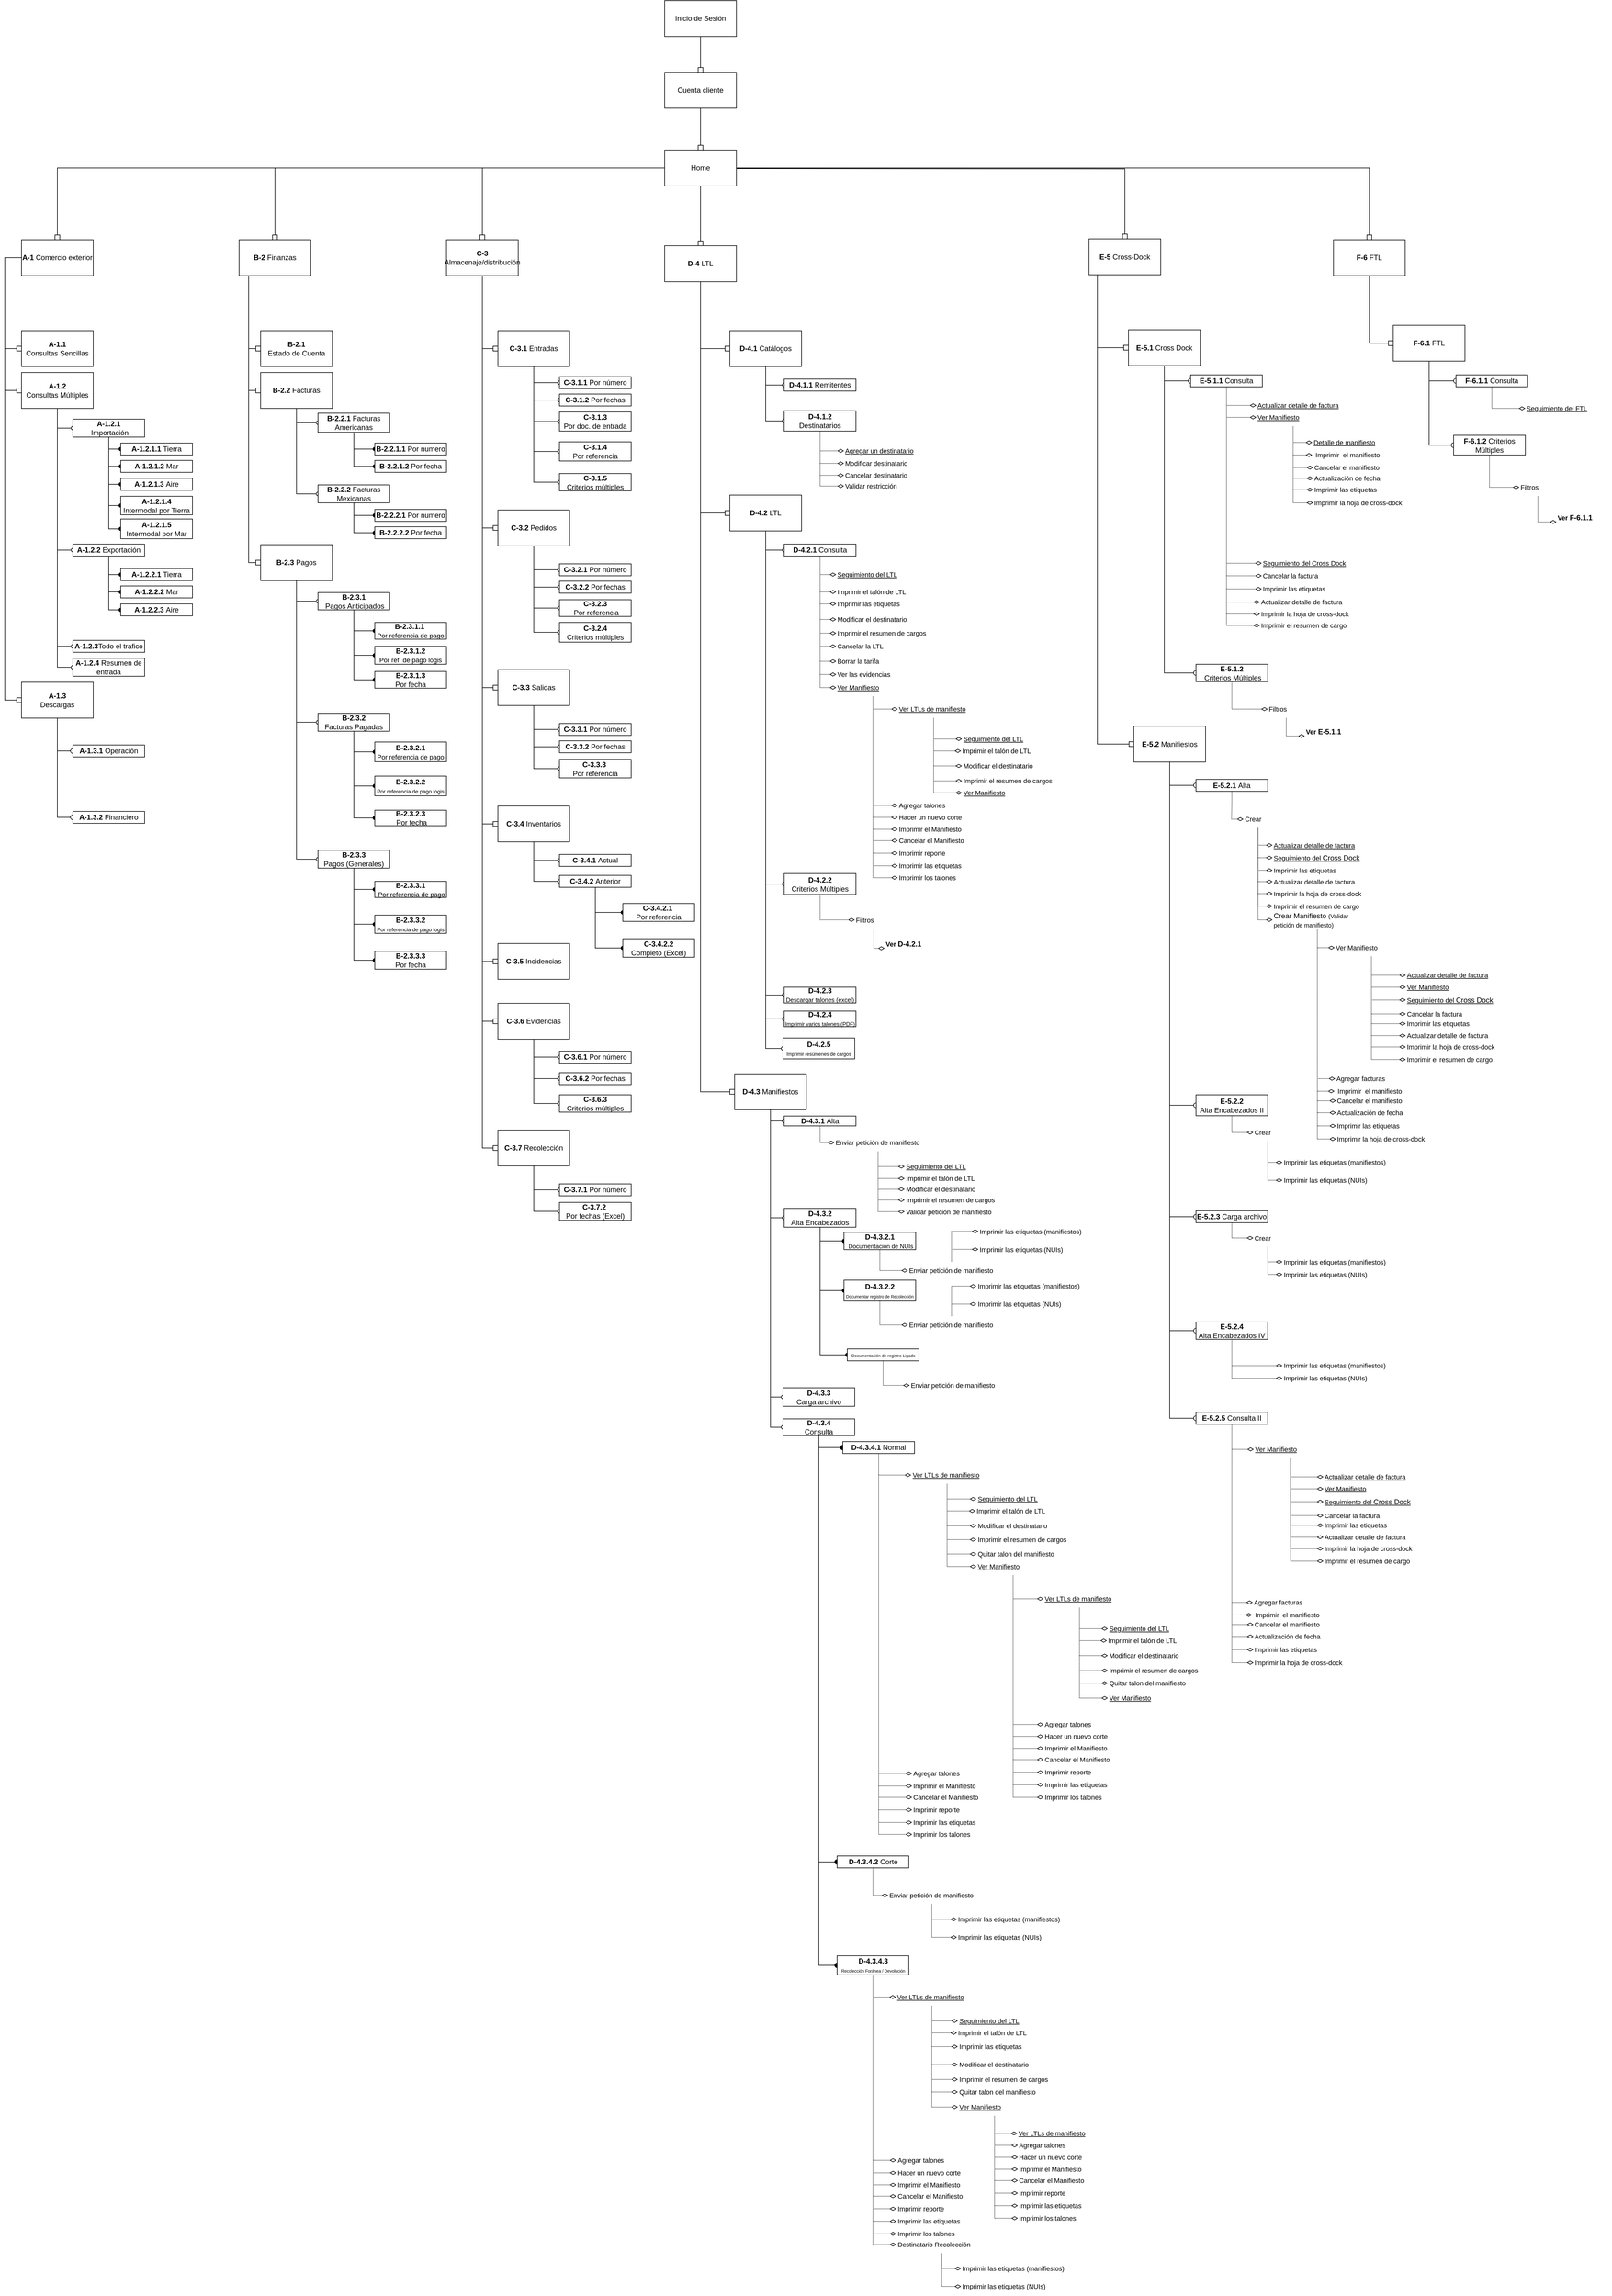 <mxfile version="20.3.0" type="device"><diagram name="V2" id="iOH-Q5VfQtp1f462SzxR"><mxGraphModel dx="1767" dy="754" grid="1" gridSize="10" guides="1" tooltips="1" connect="1" arrows="1" fold="1" page="1" pageScale="1" pageWidth="291" pageHeight="413" math="0" shadow="0"><root><mxCell id="0"/><mxCell id="1" parent="0"/><mxCell id="is65LSh3m-xU54inGFPH-14" style="edgeStyle=orthogonalEdgeStyle;rounded=0;orthogonalLoop=1;jettySize=auto;html=1;entryX=0.5;entryY=0;entryDx=0;entryDy=0;endArrow=box;endFill=0;" parent="1" source="is65LSh3m-xU54inGFPH-1" target="is65LSh3m-xU54inGFPH-2" edge="1"><mxGeometry relative="1" as="geometry"/></mxCell><mxCell id="is65LSh3m-xU54inGFPH-1" value="Cuenta cliente" style="rounded=0;whiteSpace=wrap;html=1;" parent="1" vertex="1"><mxGeometry x="530" y="160" width="120" height="60" as="geometry"/></mxCell><mxCell id="is65LSh3m-xU54inGFPH-15" style="edgeStyle=orthogonalEdgeStyle;rounded=0;orthogonalLoop=1;jettySize=auto;html=1;entryX=0.5;entryY=0;entryDx=0;entryDy=0;endArrow=box;endFill=0;" parent="1" source="is65LSh3m-xU54inGFPH-2" target="is65LSh3m-xU54inGFPH-8" edge="1"><mxGeometry relative="1" as="geometry"/></mxCell><mxCell id="is65LSh3m-xU54inGFPH-16" style="edgeStyle=orthogonalEdgeStyle;rounded=0;orthogonalLoop=1;jettySize=auto;html=1;entryX=0.5;entryY=0;entryDx=0;entryDy=0;endArrow=box;endFill=0;" parent="1" source="is65LSh3m-xU54inGFPH-2" target="is65LSh3m-xU54inGFPH-6" edge="1"><mxGeometry relative="1" as="geometry"/></mxCell><mxCell id="is65LSh3m-xU54inGFPH-17" style="edgeStyle=orthogonalEdgeStyle;rounded=0;orthogonalLoop=1;jettySize=auto;html=1;entryX=0.5;entryY=0;entryDx=0;entryDy=0;endArrow=box;endFill=0;" parent="1" source="is65LSh3m-xU54inGFPH-2" target="is65LSh3m-xU54inGFPH-3" edge="1"><mxGeometry relative="1" as="geometry"/></mxCell><mxCell id="is65LSh3m-xU54inGFPH-18" style="edgeStyle=orthogonalEdgeStyle;rounded=0;orthogonalLoop=1;jettySize=auto;html=1;entryX=0.5;entryY=0;entryDx=0;entryDy=0;endArrow=box;endFill=0;" parent="1" source="is65LSh3m-xU54inGFPH-2" target="is65LSh3m-xU54inGFPH-4" edge="1"><mxGeometry relative="1" as="geometry"/></mxCell><mxCell id="is65LSh3m-xU54inGFPH-19" style="edgeStyle=orthogonalEdgeStyle;rounded=0;orthogonalLoop=1;jettySize=auto;html=1;endArrow=box;endFill=0;entryX=0.5;entryY=0;entryDx=0;entryDy=0;" parent="1" target="is65LSh3m-xU54inGFPH-10" edge="1"><mxGeometry relative="1" as="geometry"><mxPoint x="650" y="321" as="sourcePoint"/><mxPoint x="1020" y="430" as="targetPoint"/></mxGeometry></mxCell><mxCell id="is65LSh3m-xU54inGFPH-20" style="edgeStyle=orthogonalEdgeStyle;rounded=0;orthogonalLoop=1;jettySize=auto;html=1;entryX=0.5;entryY=0;entryDx=0;entryDy=0;endArrow=box;endFill=0;" parent="1" source="is65LSh3m-xU54inGFPH-2" target="is65LSh3m-xU54inGFPH-11" edge="1"><mxGeometry relative="1" as="geometry"/></mxCell><mxCell id="is65LSh3m-xU54inGFPH-2" value="Home" style="rounded=0;whiteSpace=wrap;html=1;" parent="1" vertex="1"><mxGeometry x="530" y="290" width="120" height="60" as="geometry"/></mxCell><mxCell id="is65LSh3m-xU54inGFPH-45" style="edgeStyle=orthogonalEdgeStyle;rounded=0;orthogonalLoop=1;jettySize=auto;html=1;entryX=0;entryY=0.5;entryDx=0;entryDy=0;endArrow=box;endFill=0;" parent="1" source="is65LSh3m-xU54inGFPH-3" target="is65LSh3m-xU54inGFPH-36" edge="1"><mxGeometry relative="1" as="geometry"/></mxCell><mxCell id="is65LSh3m-xU54inGFPH-47" style="edgeStyle=orthogonalEdgeStyle;rounded=0;orthogonalLoop=1;jettySize=auto;html=1;entryX=0;entryY=0.5;entryDx=0;entryDy=0;endArrow=box;endFill=0;" parent="1" source="is65LSh3m-xU54inGFPH-3" target="is65LSh3m-xU54inGFPH-37" edge="1"><mxGeometry relative="1" as="geometry"/></mxCell><mxCell id="is65LSh3m-xU54inGFPH-48" style="edgeStyle=orthogonalEdgeStyle;rounded=0;orthogonalLoop=1;jettySize=auto;html=1;entryX=0;entryY=0.5;entryDx=0;entryDy=0;endArrow=box;endFill=0;" parent="1" source="is65LSh3m-xU54inGFPH-3" target="is65LSh3m-xU54inGFPH-38" edge="1"><mxGeometry relative="1" as="geometry"/></mxCell><mxCell id="is65LSh3m-xU54inGFPH-49" style="edgeStyle=orthogonalEdgeStyle;rounded=0;orthogonalLoop=1;jettySize=auto;html=1;entryX=0;entryY=0.5;entryDx=0;entryDy=0;endArrow=box;endFill=0;" parent="1" source="is65LSh3m-xU54inGFPH-3" target="is65LSh3m-xU54inGFPH-39" edge="1"><mxGeometry relative="1" as="geometry"/></mxCell><mxCell id="is65LSh3m-xU54inGFPH-50" style="edgeStyle=orthogonalEdgeStyle;rounded=0;orthogonalLoop=1;jettySize=auto;html=1;entryX=0;entryY=0.5;entryDx=0;entryDy=0;endArrow=box;endFill=0;" parent="1" source="is65LSh3m-xU54inGFPH-3" target="is65LSh3m-xU54inGFPH-40" edge="1"><mxGeometry relative="1" as="geometry"/></mxCell><mxCell id="is65LSh3m-xU54inGFPH-51" style="edgeStyle=orthogonalEdgeStyle;rounded=0;orthogonalLoop=1;jettySize=auto;html=1;entryX=0;entryY=0.5;entryDx=0;entryDy=0;endArrow=box;endFill=0;" parent="1" source="is65LSh3m-xU54inGFPH-3" target="is65LSh3m-xU54inGFPH-41" edge="1"><mxGeometry relative="1" as="geometry"/></mxCell><mxCell id="is65LSh3m-xU54inGFPH-52" style="edgeStyle=orthogonalEdgeStyle;rounded=0;orthogonalLoop=1;jettySize=auto;html=1;entryX=0;entryY=0.5;entryDx=0;entryDy=0;endArrow=box;endFill=0;" parent="1" source="is65LSh3m-xU54inGFPH-3" target="is65LSh3m-xU54inGFPH-42" edge="1"><mxGeometry relative="1" as="geometry"/></mxCell><mxCell id="is65LSh3m-xU54inGFPH-3" value="&lt;b style=&quot;border-color: var(--border-color);&quot;&gt;C-3&lt;/b&gt;&lt;br&gt;Almacenaje/distribución" style="rounded=0;whiteSpace=wrap;html=1;" parent="1" vertex="1"><mxGeometry x="165" y="440" width="120" height="60" as="geometry"/></mxCell><mxCell id="is65LSh3m-xU54inGFPH-56" style="edgeStyle=orthogonalEdgeStyle;rounded=0;orthogonalLoop=1;jettySize=auto;html=1;entryX=0;entryY=0.5;entryDx=0;entryDy=0;endArrow=box;endFill=0;" parent="1" source="is65LSh3m-xU54inGFPH-4" target="is65LSh3m-xU54inGFPH-53" edge="1"><mxGeometry relative="1" as="geometry"><Array as="points"><mxPoint x="590" y="622"/></Array></mxGeometry></mxCell><mxCell id="is65LSh3m-xU54inGFPH-57" style="edgeStyle=orthogonalEdgeStyle;rounded=0;orthogonalLoop=1;jettySize=auto;html=1;entryX=0;entryY=0.5;entryDx=0;entryDy=0;endArrow=box;endFill=0;" parent="1" source="is65LSh3m-xU54inGFPH-4" target="is65LSh3m-xU54inGFPH-54" edge="1"><mxGeometry relative="1" as="geometry"><Array as="points"><mxPoint x="590" y="897"/></Array></mxGeometry></mxCell><mxCell id="is65LSh3m-xU54inGFPH-58" style="edgeStyle=orthogonalEdgeStyle;rounded=0;orthogonalLoop=1;jettySize=auto;html=1;entryX=0;entryY=0.5;entryDx=0;entryDy=0;endArrow=box;endFill=0;" parent="1" source="is65LSh3m-xU54inGFPH-4" target="is65LSh3m-xU54inGFPH-55" edge="1"><mxGeometry relative="1" as="geometry"><Array as="points"><mxPoint x="590" y="1865"/></Array></mxGeometry></mxCell><mxCell id="is65LSh3m-xU54inGFPH-4" value="&lt;b style=&quot;border-color: var(--border-color);&quot;&gt;D-4&amp;nbsp;&lt;/b&gt;LTL" style="rounded=0;whiteSpace=wrap;html=1;" parent="1" vertex="1"><mxGeometry x="530" y="450" width="120" height="60" as="geometry"/></mxCell><mxCell id="is65LSh3m-xU54inGFPH-30" style="edgeStyle=orthogonalEdgeStyle;rounded=0;orthogonalLoop=1;jettySize=auto;html=1;entryX=0;entryY=0.5;entryDx=0;entryDy=0;endArrow=box;endFill=0;" parent="1" source="is65LSh3m-xU54inGFPH-6" target="is65LSh3m-xU54inGFPH-29" edge="1"><mxGeometry relative="1" as="geometry"><Array as="points"><mxPoint x="-166" y="622"/></Array></mxGeometry></mxCell><mxCell id="is65LSh3m-xU54inGFPH-32" style="edgeStyle=orthogonalEdgeStyle;rounded=0;orthogonalLoop=1;jettySize=auto;html=1;entryX=0;entryY=0.5;entryDx=0;entryDy=0;endArrow=box;endFill=0;" parent="1" source="is65LSh3m-xU54inGFPH-6" target="is65LSh3m-xU54inGFPH-31" edge="1"><mxGeometry relative="1" as="geometry"><Array as="points"><mxPoint x="-166" y="692"/></Array></mxGeometry></mxCell><mxCell id="is65LSh3m-xU54inGFPH-35" style="edgeStyle=orthogonalEdgeStyle;rounded=0;orthogonalLoop=1;jettySize=auto;html=1;entryX=0;entryY=0.5;entryDx=0;entryDy=0;endArrow=box;endFill=0;" parent="1" source="is65LSh3m-xU54inGFPH-6" target="is65LSh3m-xU54inGFPH-33" edge="1"><mxGeometry relative="1" as="geometry"><Array as="points"><mxPoint x="-166" y="980"/></Array></mxGeometry></mxCell><mxCell id="is65LSh3m-xU54inGFPH-6" value="&lt;b style=&quot;border-color: var(--border-color);&quot;&gt;B-2&amp;nbsp;&lt;/b&gt;Finanzas" style="rounded=0;whiteSpace=wrap;html=1;" parent="1" vertex="1"><mxGeometry x="-182" y="440" width="120" height="60" as="geometry"/></mxCell><mxCell id="is65LSh3m-xU54inGFPH-24" style="edgeStyle=orthogonalEdgeStyle;rounded=0;orthogonalLoop=1;jettySize=auto;html=1;entryX=0;entryY=0.5;entryDx=0;entryDy=0;endArrow=box;endFill=0;exitX=0;exitY=0.5;exitDx=0;exitDy=0;" parent="1" source="is65LSh3m-xU54inGFPH-8" target="is65LSh3m-xU54inGFPH-22" edge="1"><mxGeometry relative="1" as="geometry"><mxPoint x="-550" y="432" as="sourcePoint"/><Array as="points"><mxPoint x="-574" y="470"/><mxPoint x="-574" y="622"/></Array></mxGeometry></mxCell><mxCell id="is65LSh3m-xU54inGFPH-27" style="edgeStyle=orthogonalEdgeStyle;rounded=0;orthogonalLoop=1;jettySize=auto;html=1;entryX=0;entryY=0.5;entryDx=0;entryDy=0;endArrow=box;endFill=0;exitX=0;exitY=0.5;exitDx=0;exitDy=0;" parent="1" source="is65LSh3m-xU54inGFPH-8" target="is65LSh3m-xU54inGFPH-25" edge="1"><mxGeometry relative="1" as="geometry"><mxPoint x="-550" y="432" as="sourcePoint"/><Array as="points"><mxPoint x="-574" y="470"/><mxPoint x="-574" y="692"/></Array></mxGeometry></mxCell><mxCell id="is65LSh3m-xU54inGFPH-28" style="edgeStyle=orthogonalEdgeStyle;rounded=0;orthogonalLoop=1;jettySize=auto;html=1;entryX=0;entryY=0.5;entryDx=0;entryDy=0;endArrow=box;endFill=0;exitX=0;exitY=0.5;exitDx=0;exitDy=0;" parent="1" source="is65LSh3m-xU54inGFPH-8" target="is65LSh3m-xU54inGFPH-26" edge="1"><mxGeometry relative="1" as="geometry"><mxPoint x="-550" y="432" as="sourcePoint"/><Array as="points"><mxPoint x="-574" y="470"/><mxPoint x="-574" y="1210"/></Array></mxGeometry></mxCell><mxCell id="is65LSh3m-xU54inGFPH-8" value="&lt;b&gt;A-1&lt;/b&gt; Comercio exterior" style="rounded=0;whiteSpace=wrap;html=1;" parent="1" vertex="1"><mxGeometry x="-546" y="440" width="120" height="60" as="geometry"/></mxCell><mxCell id="is65LSh3m-xU54inGFPH-63" style="edgeStyle=orthogonalEdgeStyle;rounded=0;orthogonalLoop=1;jettySize=auto;html=1;entryX=0;entryY=0.5;entryDx=0;entryDy=0;endArrow=box;endFill=0;" parent="1" target="is65LSh3m-xU54inGFPH-59" edge="1"><mxGeometry relative="1" as="geometry"><mxPoint x="1254" y="498.5" as="sourcePoint"/><mxPoint x="1274" y="620.5" as="targetPoint"/><Array as="points"><mxPoint x="1254" y="620.5"/></Array></mxGeometry></mxCell><mxCell id="is65LSh3m-xU54inGFPH-64" style="edgeStyle=orthogonalEdgeStyle;rounded=0;orthogonalLoop=1;jettySize=auto;html=1;entryX=0;entryY=0.5;entryDx=0;entryDy=0;endArrow=box;endFill=0;shadow=0;" parent="1" target="is65LSh3m-xU54inGFPH-60" edge="1"><mxGeometry relative="1" as="geometry"><mxPoint x="1254" y="498.5" as="sourcePoint"/><mxPoint x="1274" y="688.5" as="targetPoint"/><Array as="points"><mxPoint x="1254" y="1283"/></Array></mxGeometry></mxCell><mxCell id="is65LSh3m-xU54inGFPH-10" value="&lt;b style=&quot;border-color: var(--border-color);&quot;&gt;E-5&amp;nbsp;&lt;/b&gt;Cross-Dock" style="rounded=0;whiteSpace=wrap;html=1;" parent="1" vertex="1"><mxGeometry x="1240" y="438.5" width="120" height="60" as="geometry"/></mxCell><mxCell id="is65LSh3m-xU54inGFPH-66" style="edgeStyle=orthogonalEdgeStyle;rounded=0;orthogonalLoop=1;jettySize=auto;html=1;entryX=0;entryY=0.5;entryDx=0;entryDy=0;endArrow=box;endFill=0;" parent="1" source="is65LSh3m-xU54inGFPH-11" target="is65LSh3m-xU54inGFPH-65" edge="1"><mxGeometry relative="1" as="geometry"/></mxCell><mxCell id="is65LSh3m-xU54inGFPH-11" value="&lt;b style=&quot;border-color: var(--border-color);&quot;&gt;F-6&amp;nbsp;&lt;/b&gt;FTL" style="rounded=0;whiteSpace=wrap;html=1;" parent="1" vertex="1"><mxGeometry x="1649" y="440" width="120" height="60" as="geometry"/></mxCell><mxCell id="is65LSh3m-xU54inGFPH-22" value="&lt;b style=&quot;border-color: var(--border-color);&quot;&gt;A-1.1&lt;br&gt;&lt;/b&gt;Consultas Sencillas" style="rounded=0;whiteSpace=wrap;html=1;" parent="1" vertex="1"><mxGeometry x="-546" y="592" width="120" height="60" as="geometry"/></mxCell><mxCell id="is65LSh3m-xU54inGFPH-74" style="edgeStyle=orthogonalEdgeStyle;rounded=0;orthogonalLoop=1;jettySize=auto;html=1;entryX=0;entryY=0.5;entryDx=0;entryDy=0;endArrow=oval;endFill=0;" parent="1" source="is65LSh3m-xU54inGFPH-25" target="is65LSh3m-xU54inGFPH-67" edge="1"><mxGeometry relative="1" as="geometry"/></mxCell><mxCell id="is65LSh3m-xU54inGFPH-75" style="edgeStyle=orthogonalEdgeStyle;rounded=0;orthogonalLoop=1;jettySize=auto;html=1;entryX=0;entryY=0.5;entryDx=0;entryDy=0;endArrow=oval;endFill=0;" parent="1" source="is65LSh3m-xU54inGFPH-25" target="is65LSh3m-xU54inGFPH-69" edge="1"><mxGeometry relative="1" as="geometry"/></mxCell><mxCell id="is65LSh3m-xU54inGFPH-76" style="edgeStyle=orthogonalEdgeStyle;rounded=0;orthogonalLoop=1;jettySize=auto;html=1;entryX=0;entryY=0.5;entryDx=0;entryDy=0;endArrow=oval;endFill=0;" parent="1" source="is65LSh3m-xU54inGFPH-25" target="is65LSh3m-xU54inGFPH-70" edge="1"><mxGeometry relative="1" as="geometry"/></mxCell><mxCell id="is65LSh3m-xU54inGFPH-77" style="edgeStyle=orthogonalEdgeStyle;rounded=0;orthogonalLoop=1;jettySize=auto;html=1;entryX=0;entryY=0.5;entryDx=0;entryDy=0;endArrow=oval;endFill=0;" parent="1" source="is65LSh3m-xU54inGFPH-25" target="is65LSh3m-xU54inGFPH-71" edge="1"><mxGeometry relative="1" as="geometry"/></mxCell><mxCell id="is65LSh3m-xU54inGFPH-25" value="&lt;b style=&quot;border-color: var(--border-color);&quot;&gt;A-1.2&lt;/b&gt;&lt;br&gt;Consultas Múltiples" style="rounded=0;whiteSpace=wrap;html=1;" parent="1" vertex="1"><mxGeometry x="-546" y="662" width="120" height="60" as="geometry"/></mxCell><mxCell id="is65LSh3m-xU54inGFPH-242" style="edgeStyle=orthogonalEdgeStyle;shape=connector;rounded=0;orthogonalLoop=1;jettySize=auto;html=1;entryX=0;entryY=0.5;entryDx=0;entryDy=0;labelBackgroundColor=default;strokeColor=default;fontFamily=Helvetica;fontSize=12;fontColor=default;endArrow=oval;startSize=8;endSize=8;endFill=0;" parent="1" source="is65LSh3m-xU54inGFPH-26" target="is65LSh3m-xU54inGFPH-240" edge="1"><mxGeometry relative="1" as="geometry"/></mxCell><mxCell id="is65LSh3m-xU54inGFPH-243" style="edgeStyle=orthogonalEdgeStyle;shape=connector;rounded=0;orthogonalLoop=1;jettySize=auto;html=1;entryX=0;entryY=0.5;entryDx=0;entryDy=0;labelBackgroundColor=default;strokeColor=default;fontFamily=Helvetica;fontSize=12;fontColor=default;endArrow=oval;startSize=8;endSize=8;endFill=0;" parent="1" source="is65LSh3m-xU54inGFPH-26" target="is65LSh3m-xU54inGFPH-241" edge="1"><mxGeometry relative="1" as="geometry"/></mxCell><mxCell id="is65LSh3m-xU54inGFPH-26" value="&lt;b style=&quot;border-color: var(--border-color);&quot;&gt;A-1.3&lt;/b&gt;&lt;br&gt;Descargas" style="rounded=0;whiteSpace=wrap;html=1;" parent="1" vertex="1"><mxGeometry x="-546" y="1180" width="120" height="60" as="geometry"/></mxCell><mxCell id="is65LSh3m-xU54inGFPH-29" value="&lt;b style=&quot;border-color: var(--border-color);&quot;&gt;B-2.1&lt;/b&gt;&lt;br&gt;Estado de Cuenta" style="rounded=0;whiteSpace=wrap;html=1;" parent="1" vertex="1"><mxGeometry x="-146" y="592" width="120" height="60" as="geometry"/></mxCell><mxCell id="is65LSh3m-xU54inGFPH-97" style="edgeStyle=orthogonalEdgeStyle;rounded=0;orthogonalLoop=1;jettySize=auto;html=1;entryX=0;entryY=0.5;entryDx=0;entryDy=0;endArrow=oval;endFill=0;" parent="1" source="is65LSh3m-xU54inGFPH-31" target="is65LSh3m-xU54inGFPH-95" edge="1"><mxGeometry relative="1" as="geometry"/></mxCell><mxCell id="is65LSh3m-xU54inGFPH-98" style="edgeStyle=orthogonalEdgeStyle;rounded=0;orthogonalLoop=1;jettySize=auto;html=1;entryX=0;entryY=0.5;entryDx=0;entryDy=0;endArrow=oval;endFill=0;" parent="1" source="is65LSh3m-xU54inGFPH-31" target="is65LSh3m-xU54inGFPH-96" edge="1"><mxGeometry relative="1" as="geometry"/></mxCell><mxCell id="is65LSh3m-xU54inGFPH-31" value="&lt;b style=&quot;border-color: var(--border-color);&quot;&gt;B-2.2&amp;nbsp;&lt;/b&gt;Facturas" style="rounded=0;whiteSpace=wrap;html=1;" parent="1" vertex="1"><mxGeometry x="-146" y="662" width="120" height="60" as="geometry"/></mxCell><mxCell id="is65LSh3m-xU54inGFPH-108" style="edgeStyle=orthogonalEdgeStyle;rounded=0;orthogonalLoop=1;jettySize=auto;html=1;entryX=0;entryY=0.5;entryDx=0;entryDy=0;endArrow=oval;endFill=0;" parent="1" source="is65LSh3m-xU54inGFPH-33" target="is65LSh3m-xU54inGFPH-107" edge="1"><mxGeometry relative="1" as="geometry"/></mxCell><mxCell id="is65LSh3m-xU54inGFPH-111" style="edgeStyle=orthogonalEdgeStyle;rounded=0;orthogonalLoop=1;jettySize=auto;html=1;entryX=0;entryY=0.5;entryDx=0;entryDy=0;endArrow=oval;endFill=0;" parent="1" source="is65LSh3m-xU54inGFPH-33" target="is65LSh3m-xU54inGFPH-109" edge="1"><mxGeometry relative="1" as="geometry"/></mxCell><mxCell id="is65LSh3m-xU54inGFPH-112" style="edgeStyle=orthogonalEdgeStyle;rounded=0;orthogonalLoop=1;jettySize=auto;html=1;entryX=0;entryY=0.5;entryDx=0;entryDy=0;endArrow=oval;endFill=0;" parent="1" source="is65LSh3m-xU54inGFPH-33" target="is65LSh3m-xU54inGFPH-110" edge="1"><mxGeometry relative="1" as="geometry"/></mxCell><mxCell id="is65LSh3m-xU54inGFPH-33" value="&lt;b style=&quot;border-color: var(--border-color);&quot;&gt;B-2.3&amp;nbsp;&lt;/b&gt;Pagos" style="rounded=0;whiteSpace=wrap;html=1;" parent="1" vertex="1"><mxGeometry x="-146" y="950" width="120" height="60" as="geometry"/></mxCell><mxCell id="is65LSh3m-xU54inGFPH-137" style="edgeStyle=orthogonalEdgeStyle;rounded=0;orthogonalLoop=1;jettySize=auto;html=1;entryX=0;entryY=0.5;entryDx=0;entryDy=0;endArrow=oval;endFill=0;" parent="1" source="is65LSh3m-xU54inGFPH-36" target="is65LSh3m-xU54inGFPH-131" edge="1"><mxGeometry relative="1" as="geometry"/></mxCell><mxCell id="is65LSh3m-xU54inGFPH-138" style="edgeStyle=orthogonalEdgeStyle;rounded=0;orthogonalLoop=1;jettySize=auto;html=1;entryX=0;entryY=0.5;entryDx=0;entryDy=0;endArrow=oval;endFill=0;" parent="1" source="is65LSh3m-xU54inGFPH-36" target="is65LSh3m-xU54inGFPH-132" edge="1"><mxGeometry relative="1" as="geometry"/></mxCell><mxCell id="is65LSh3m-xU54inGFPH-139" style="edgeStyle=orthogonalEdgeStyle;rounded=0;orthogonalLoop=1;jettySize=auto;html=1;entryX=0;entryY=0.5;entryDx=0;entryDy=0;endArrow=oval;endFill=0;" parent="1" source="is65LSh3m-xU54inGFPH-36" target="is65LSh3m-xU54inGFPH-134" edge="1"><mxGeometry relative="1" as="geometry"/></mxCell><mxCell id="is65LSh3m-xU54inGFPH-140" style="edgeStyle=orthogonalEdgeStyle;rounded=0;orthogonalLoop=1;jettySize=auto;html=1;entryX=0;entryY=0.5;entryDx=0;entryDy=0;endArrow=oval;endFill=0;" parent="1" source="is65LSh3m-xU54inGFPH-36" target="is65LSh3m-xU54inGFPH-135" edge="1"><mxGeometry relative="1" as="geometry"/></mxCell><mxCell id="is65LSh3m-xU54inGFPH-142" style="edgeStyle=orthogonalEdgeStyle;rounded=0;orthogonalLoop=1;jettySize=auto;html=1;entryX=0;entryY=0.5;entryDx=0;entryDy=0;endArrow=oval;endFill=0;" parent="1" source="is65LSh3m-xU54inGFPH-36" target="is65LSh3m-xU54inGFPH-133" edge="1"><mxGeometry relative="1" as="geometry"/></mxCell><mxCell id="is65LSh3m-xU54inGFPH-36" value="&lt;b style=&quot;border-color: var(--border-color);&quot;&gt;C-3.1&amp;nbsp;&lt;/b&gt;Entradas" style="rounded=0;whiteSpace=wrap;html=1;" parent="1" vertex="1"><mxGeometry x="251" y="592" width="120" height="60" as="geometry"/></mxCell><mxCell id="is65LSh3m-xU54inGFPH-147" style="edgeStyle=orthogonalEdgeStyle;rounded=0;orthogonalLoop=1;jettySize=auto;html=1;entryX=0;entryY=0.5;entryDx=0;entryDy=0;endArrow=oval;endFill=0;" parent="1" source="is65LSh3m-xU54inGFPH-37" target="is65LSh3m-xU54inGFPH-143" edge="1"><mxGeometry relative="1" as="geometry"/></mxCell><mxCell id="is65LSh3m-xU54inGFPH-148" style="edgeStyle=orthogonalEdgeStyle;rounded=0;orthogonalLoop=1;jettySize=auto;html=1;entryX=0;entryY=0.5;entryDx=0;entryDy=0;endArrow=oval;endFill=0;" parent="1" source="is65LSh3m-xU54inGFPH-37" target="is65LSh3m-xU54inGFPH-144" edge="1"><mxGeometry relative="1" as="geometry"/></mxCell><mxCell id="is65LSh3m-xU54inGFPH-150" style="edgeStyle=orthogonalEdgeStyle;rounded=0;orthogonalLoop=1;jettySize=auto;html=1;entryX=0;entryY=0.5;entryDx=0;entryDy=0;endArrow=oval;endFill=0;" parent="1" source="is65LSh3m-xU54inGFPH-37" target="is65LSh3m-xU54inGFPH-146" edge="1"><mxGeometry relative="1" as="geometry"/></mxCell><mxCell id="is65LSh3m-xU54inGFPH-152" style="edgeStyle=orthogonalEdgeStyle;rounded=0;orthogonalLoop=1;jettySize=auto;html=1;entryX=0;entryY=0.5;entryDx=0;entryDy=0;endArrow=oval;endFill=0;" parent="1" source="is65LSh3m-xU54inGFPH-37" target="is65LSh3m-xU54inGFPH-151" edge="1"><mxGeometry relative="1" as="geometry"/></mxCell><mxCell id="is65LSh3m-xU54inGFPH-37" value="&lt;b style=&quot;border-color: var(--border-color);&quot;&gt;C-3.2&amp;nbsp;&lt;/b&gt;Pedidos" style="rounded=0;whiteSpace=wrap;html=1;" parent="1" vertex="1"><mxGeometry x="251" y="892" width="120" height="60" as="geometry"/></mxCell><mxCell id="is65LSh3m-xU54inGFPH-156" style="edgeStyle=orthogonalEdgeStyle;rounded=0;orthogonalLoop=1;jettySize=auto;html=1;entryX=0;entryY=0.5;entryDx=0;entryDy=0;endArrow=oval;endFill=0;" parent="1" source="is65LSh3m-xU54inGFPH-38" target="is65LSh3m-xU54inGFPH-153" edge="1"><mxGeometry relative="1" as="geometry"/></mxCell><mxCell id="is65LSh3m-xU54inGFPH-157" style="edgeStyle=orthogonalEdgeStyle;rounded=0;orthogonalLoop=1;jettySize=auto;html=1;entryX=0;entryY=0.5;entryDx=0;entryDy=0;endArrow=oval;endFill=0;" parent="1" source="is65LSh3m-xU54inGFPH-38" target="is65LSh3m-xU54inGFPH-154" edge="1"><mxGeometry relative="1" as="geometry"/></mxCell><mxCell id="is65LSh3m-xU54inGFPH-158" style="edgeStyle=orthogonalEdgeStyle;rounded=0;orthogonalLoop=1;jettySize=auto;html=1;entryX=0;entryY=0.5;entryDx=0;entryDy=0;endArrow=oval;endFill=0;" parent="1" source="is65LSh3m-xU54inGFPH-38" target="is65LSh3m-xU54inGFPH-155" edge="1"><mxGeometry relative="1" as="geometry"/></mxCell><mxCell id="is65LSh3m-xU54inGFPH-38" value="&lt;b style=&quot;border-color: var(--border-color);&quot;&gt;C-3.3&amp;nbsp;&lt;/b&gt;Salidas" style="rounded=0;whiteSpace=wrap;html=1;" parent="1" vertex="1"><mxGeometry x="251" y="1159" width="120" height="60" as="geometry"/></mxCell><mxCell id="is65LSh3m-xU54inGFPH-161" style="edgeStyle=orthogonalEdgeStyle;rounded=0;orthogonalLoop=1;jettySize=auto;html=1;entryX=0;entryY=0.5;entryDx=0;entryDy=0;endArrow=oval;endFill=0;" parent="1" source="is65LSh3m-xU54inGFPH-39" target="is65LSh3m-xU54inGFPH-159" edge="1"><mxGeometry relative="1" as="geometry"/></mxCell><mxCell id="is65LSh3m-xU54inGFPH-162" style="edgeStyle=orthogonalEdgeStyle;rounded=0;orthogonalLoop=1;jettySize=auto;html=1;entryX=0;entryY=0.5;entryDx=0;entryDy=0;endArrow=oval;endFill=0;" parent="1" source="is65LSh3m-xU54inGFPH-39" target="is65LSh3m-xU54inGFPH-160" edge="1"><mxGeometry relative="1" as="geometry"/></mxCell><mxCell id="is65LSh3m-xU54inGFPH-39" value="&lt;b style=&quot;border-color: var(--border-color);&quot;&gt;C-3.4&amp;nbsp;&lt;/b&gt;Inventarios" style="rounded=0;whiteSpace=wrap;html=1;" parent="1" vertex="1"><mxGeometry x="251" y="1387" width="120" height="60" as="geometry"/></mxCell><mxCell id="is65LSh3m-xU54inGFPH-40" value="&lt;b style=&quot;border-color: var(--border-color);&quot;&gt;C-3.5&amp;nbsp;&lt;/b&gt;Incidencias" style="rounded=0;whiteSpace=wrap;html=1;" parent="1" vertex="1"><mxGeometry x="251" y="1617" width="120" height="60" as="geometry"/></mxCell><mxCell id="is65LSh3m-xU54inGFPH-173" style="edgeStyle=orthogonalEdgeStyle;rounded=0;orthogonalLoop=1;jettySize=auto;html=1;entryX=0;entryY=0.5;entryDx=0;entryDy=0;endArrow=oval;endFill=0;" parent="1" source="is65LSh3m-xU54inGFPH-41" target="is65LSh3m-xU54inGFPH-170" edge="1"><mxGeometry relative="1" as="geometry"/></mxCell><mxCell id="is65LSh3m-xU54inGFPH-174" style="edgeStyle=orthogonalEdgeStyle;rounded=0;orthogonalLoop=1;jettySize=auto;html=1;entryX=0;entryY=0.5;entryDx=0;entryDy=0;endArrow=oval;endFill=0;" parent="1" source="is65LSh3m-xU54inGFPH-41" target="is65LSh3m-xU54inGFPH-171" edge="1"><mxGeometry relative="1" as="geometry"/></mxCell><mxCell id="is65LSh3m-xU54inGFPH-175" style="edgeStyle=orthogonalEdgeStyle;rounded=0;orthogonalLoop=1;jettySize=auto;html=1;entryX=0;entryY=0.5;entryDx=0;entryDy=0;endArrow=oval;endFill=0;" parent="1" source="is65LSh3m-xU54inGFPH-41" target="is65LSh3m-xU54inGFPH-172" edge="1"><mxGeometry relative="1" as="geometry"/></mxCell><mxCell id="is65LSh3m-xU54inGFPH-41" value="&lt;b style=&quot;border-color: var(--border-color);&quot;&gt;C-3.6&amp;nbsp;&lt;/b&gt;Evidencias" style="rounded=0;whiteSpace=wrap;html=1;" parent="1" vertex="1"><mxGeometry x="251" y="1717" width="120" height="60" as="geometry"/></mxCell><mxCell id="is65LSh3m-xU54inGFPH-178" style="edgeStyle=orthogonalEdgeStyle;rounded=0;orthogonalLoop=1;jettySize=auto;html=1;entryX=0;entryY=0.5;entryDx=0;entryDy=0;endArrow=oval;endFill=0;" parent="1" source="is65LSh3m-xU54inGFPH-42" target="is65LSh3m-xU54inGFPH-176" edge="1"><mxGeometry relative="1" as="geometry"/></mxCell><mxCell id="is65LSh3m-xU54inGFPH-179" style="edgeStyle=orthogonalEdgeStyle;rounded=0;orthogonalLoop=1;jettySize=auto;html=1;entryX=0;entryY=0.5;entryDx=0;entryDy=0;endArrow=oval;endFill=0;" parent="1" source="is65LSh3m-xU54inGFPH-42" target="is65LSh3m-xU54inGFPH-177" edge="1"><mxGeometry relative="1" as="geometry"/></mxCell><mxCell id="is65LSh3m-xU54inGFPH-42" value="&lt;b style=&quot;border-color: var(--border-color);&quot;&gt;C-3.7&amp;nbsp;&lt;/b&gt;Recolección" style="rounded=0;whiteSpace=wrap;html=1;" parent="1" vertex="1"><mxGeometry x="251" y="1929" width="120" height="60" as="geometry"/></mxCell><mxCell id="is65LSh3m-xU54inGFPH-182" style="edgeStyle=orthogonalEdgeStyle;rounded=0;orthogonalLoop=1;jettySize=auto;html=1;entryX=0;entryY=0.5;entryDx=0;entryDy=0;endArrow=oval;endFill=0;" parent="1" source="is65LSh3m-xU54inGFPH-53" target="is65LSh3m-xU54inGFPH-180" edge="1"><mxGeometry relative="1" as="geometry"/></mxCell><mxCell id="is65LSh3m-xU54inGFPH-183" style="edgeStyle=orthogonalEdgeStyle;rounded=0;orthogonalLoop=1;jettySize=auto;html=1;entryX=0;entryY=0.5;entryDx=0;entryDy=0;endArrow=oval;endFill=0;" parent="1" source="is65LSh3m-xU54inGFPH-53" target="is65LSh3m-xU54inGFPH-181" edge="1"><mxGeometry relative="1" as="geometry"/></mxCell><mxCell id="is65LSh3m-xU54inGFPH-53" value="&lt;b style=&quot;border-color: var(--border-color);&quot;&gt;D-4.1&amp;nbsp;&lt;/b&gt;Catálogos" style="rounded=0;whiteSpace=wrap;html=1;" parent="1" vertex="1"><mxGeometry x="639" y="592" width="120" height="60" as="geometry"/></mxCell><mxCell id="is65LSh3m-xU54inGFPH-189" style="edgeStyle=orthogonalEdgeStyle;rounded=0;orthogonalLoop=1;jettySize=auto;html=1;entryX=0;entryY=0.5;entryDx=0;entryDy=0;endArrow=oval;endFill=0;" parent="1" source="is65LSh3m-xU54inGFPH-54" target="is65LSh3m-xU54inGFPH-184" edge="1"><mxGeometry relative="1" as="geometry"/></mxCell><mxCell id="is65LSh3m-xU54inGFPH-190" style="edgeStyle=orthogonalEdgeStyle;rounded=0;orthogonalLoop=1;jettySize=auto;html=1;entryX=0;entryY=0.5;entryDx=0;entryDy=0;endArrow=oval;endFill=0;" parent="1" source="is65LSh3m-xU54inGFPH-54" target="is65LSh3m-xU54inGFPH-185" edge="1"><mxGeometry relative="1" as="geometry"/></mxCell><mxCell id="is65LSh3m-xU54inGFPH-191" style="edgeStyle=orthogonalEdgeStyle;rounded=0;orthogonalLoop=1;jettySize=auto;html=1;entryX=0;entryY=0.5;entryDx=0;entryDy=0;endArrow=oval;endFill=0;" parent="1" source="is65LSh3m-xU54inGFPH-54" target="is65LSh3m-xU54inGFPH-187" edge="1"><mxGeometry relative="1" as="geometry"/></mxCell><mxCell id="is65LSh3m-xU54inGFPH-192" style="edgeStyle=orthogonalEdgeStyle;rounded=0;orthogonalLoop=1;jettySize=auto;html=1;entryX=0;entryY=0.5;entryDx=0;entryDy=0;endArrow=oval;endFill=0;" parent="1" source="is65LSh3m-xU54inGFPH-54" target="is65LSh3m-xU54inGFPH-188" edge="1"><mxGeometry relative="1" as="geometry"/></mxCell><mxCell id="is65LSh3m-xU54inGFPH-193" style="edgeStyle=orthogonalEdgeStyle;rounded=0;orthogonalLoop=1;jettySize=auto;html=1;entryX=0;entryY=0.5;entryDx=0;entryDy=0;endArrow=oval;endFill=0;" parent="1" source="is65LSh3m-xU54inGFPH-54" target="is65LSh3m-xU54inGFPH-186" edge="1"><mxGeometry relative="1" as="geometry"/></mxCell><mxCell id="is65LSh3m-xU54inGFPH-54" value="&lt;b style=&quot;border-color: var(--border-color);&quot;&gt;D-4.2&amp;nbsp;&lt;/b&gt;LTL" style="rounded=0;whiteSpace=wrap;html=1;" parent="1" vertex="1"><mxGeometry x="639" y="867" width="120" height="60" as="geometry"/></mxCell><mxCell id="is65LSh3m-xU54inGFPH-199" style="edgeStyle=orthogonalEdgeStyle;rounded=0;orthogonalLoop=1;jettySize=auto;html=1;entryX=0;entryY=0.5;entryDx=0;entryDy=0;endArrow=oval;endFill=0;" parent="1" source="is65LSh3m-xU54inGFPH-55" target="is65LSh3m-xU54inGFPH-195" edge="1"><mxGeometry relative="1" as="geometry"/></mxCell><mxCell id="is65LSh3m-xU54inGFPH-200" style="edgeStyle=orthogonalEdgeStyle;rounded=0;orthogonalLoop=1;jettySize=auto;html=1;entryX=0;entryY=0.5;entryDx=0;entryDy=0;endArrow=oval;endFill=0;" parent="1" source="is65LSh3m-xU54inGFPH-55" target="is65LSh3m-xU54inGFPH-196" edge="1"><mxGeometry relative="1" as="geometry"/></mxCell><mxCell id="is65LSh3m-xU54inGFPH-201" style="edgeStyle=orthogonalEdgeStyle;rounded=0;orthogonalLoop=1;jettySize=auto;html=1;entryX=0;entryY=0.5;entryDx=0;entryDy=0;endArrow=oval;endFill=0;" parent="1" source="is65LSh3m-xU54inGFPH-55" target="is65LSh3m-xU54inGFPH-197" edge="1"><mxGeometry relative="1" as="geometry"/></mxCell><mxCell id="is65LSh3m-xU54inGFPH-55" value="&lt;b style=&quot;border-color: var(--border-color);&quot;&gt;D-4.3&amp;nbsp;&lt;/b&gt;Manifiestos" style="rounded=0;whiteSpace=wrap;html=1;" parent="1" vertex="1"><mxGeometry x="647" y="1835" width="120" height="60" as="geometry"/></mxCell><mxCell id="is65LSh3m-xU54inGFPH-224" style="edgeStyle=orthogonalEdgeStyle;rounded=0;orthogonalLoop=1;jettySize=auto;html=1;entryX=0;entryY=0.5;entryDx=0;entryDy=0;fontSize=12;startSize=8;endSize=8;endArrow=oval;endFill=0;" parent="1" source="is65LSh3m-xU54inGFPH-59" target="is65LSh3m-xU54inGFPH-221" edge="1"><mxGeometry relative="1" as="geometry"/></mxCell><mxCell id="is65LSh3m-xU54inGFPH-59" value="&lt;b style=&quot;border-color: var(--border-color);&quot;&gt;E-5.1&amp;nbsp;&lt;/b&gt;Cross Dock" style="rounded=0;whiteSpace=wrap;html=1;" parent="1" vertex="1"><mxGeometry x="1306" y="590.5" width="120" height="60" as="geometry"/></mxCell><mxCell id="is65LSh3m-xU54inGFPH-231" style="edgeStyle=orthogonalEdgeStyle;rounded=0;orthogonalLoop=1;jettySize=auto;html=1;entryX=0;entryY=0.5;entryDx=0;entryDy=0;fontSize=12;startSize=8;endSize=8;endArrow=oval;endFill=0;" parent="1" source="is65LSh3m-xU54inGFPH-60" target="is65LSh3m-xU54inGFPH-225" edge="1"><mxGeometry relative="1" as="geometry"/></mxCell><mxCell id="is65LSh3m-xU54inGFPH-232" style="edgeStyle=orthogonalEdgeStyle;shape=connector;rounded=0;orthogonalLoop=1;jettySize=auto;html=1;entryX=0;entryY=0.5;entryDx=0;entryDy=0;labelBackgroundColor=default;strokeColor=default;fontFamily=Helvetica;fontSize=12;fontColor=default;endArrow=oval;startSize=8;endSize=8;endFill=0;" parent="1" source="is65LSh3m-xU54inGFPH-60" target="is65LSh3m-xU54inGFPH-226" edge="1"><mxGeometry relative="1" as="geometry"/></mxCell><mxCell id="is65LSh3m-xU54inGFPH-233" style="edgeStyle=orthogonalEdgeStyle;shape=connector;rounded=0;orthogonalLoop=1;jettySize=auto;html=1;entryX=0;entryY=0.5;entryDx=0;entryDy=0;labelBackgroundColor=default;strokeColor=default;fontFamily=Helvetica;fontSize=12;fontColor=default;endArrow=oval;startSize=8;endSize=8;endFill=0;" parent="1" source="is65LSh3m-xU54inGFPH-60" target="is65LSh3m-xU54inGFPH-228" edge="1"><mxGeometry relative="1" as="geometry"/></mxCell><mxCell id="is65LSh3m-xU54inGFPH-234" style="edgeStyle=orthogonalEdgeStyle;shape=connector;rounded=0;orthogonalLoop=1;jettySize=auto;html=1;entryX=0;entryY=0.5;entryDx=0;entryDy=0;labelBackgroundColor=default;strokeColor=default;fontFamily=Helvetica;fontSize=12;fontColor=default;endArrow=oval;startSize=8;endSize=8;endFill=0;" parent="1" source="is65LSh3m-xU54inGFPH-60" target="is65LSh3m-xU54inGFPH-229" edge="1"><mxGeometry relative="1" as="geometry"/></mxCell><mxCell id="is65LSh3m-xU54inGFPH-235" style="edgeStyle=orthogonalEdgeStyle;shape=connector;rounded=0;orthogonalLoop=1;jettySize=auto;html=1;entryX=0;entryY=0.5;entryDx=0;entryDy=0;labelBackgroundColor=default;strokeColor=default;fontFamily=Helvetica;fontSize=12;fontColor=default;endArrow=oval;startSize=8;endSize=8;endFill=0;" parent="1" source="is65LSh3m-xU54inGFPH-60" target="is65LSh3m-xU54inGFPH-227" edge="1"><mxGeometry relative="1" as="geometry"/></mxCell><mxCell id="is65LSh3m-xU54inGFPH-60" value="&lt;b style=&quot;border-color: var(--border-color);&quot;&gt;E-5.2&amp;nbsp;&lt;/b&gt;Manifiestos" style="rounded=0;whiteSpace=wrap;html=1;" parent="1" vertex="1"><mxGeometry x="1315" y="1253.5" width="120" height="60" as="geometry"/></mxCell><mxCell id="is65LSh3m-xU54inGFPH-238" style="edgeStyle=orthogonalEdgeStyle;shape=connector;rounded=0;orthogonalLoop=1;jettySize=auto;html=1;entryX=0;entryY=0.5;entryDx=0;entryDy=0;labelBackgroundColor=default;strokeColor=default;fontFamily=Helvetica;fontSize=12;fontColor=default;endArrow=oval;startSize=8;endSize=8;endFill=0;" parent="1" source="is65LSh3m-xU54inGFPH-65" target="is65LSh3m-xU54inGFPH-236" edge="1"><mxGeometry relative="1" as="geometry"/></mxCell><mxCell id="is65LSh3m-xU54inGFPH-239" style="edgeStyle=orthogonalEdgeStyle;shape=connector;rounded=0;orthogonalLoop=1;jettySize=auto;html=1;entryX=0;entryY=0.5;entryDx=0;entryDy=0;labelBackgroundColor=default;strokeColor=default;fontFamily=Helvetica;fontSize=12;fontColor=default;endArrow=oval;startSize=8;endSize=8;endFill=0;" parent="1" source="is65LSh3m-xU54inGFPH-65" target="is65LSh3m-xU54inGFPH-237" edge="1"><mxGeometry relative="1" as="geometry"/></mxCell><mxCell id="is65LSh3m-xU54inGFPH-65" value="&lt;b style=&quot;border-color: var(--border-color);&quot;&gt;F-6.1&amp;nbsp;&lt;/b&gt;FTL" style="rounded=0;whiteSpace=wrap;html=1;" parent="1" vertex="1"><mxGeometry x="1749" y="583" width="120" height="60" as="geometry"/></mxCell><mxCell id="is65LSh3m-xU54inGFPH-83" style="edgeStyle=orthogonalEdgeStyle;rounded=0;orthogonalLoop=1;jettySize=auto;html=1;entryX=0;entryY=0.5;entryDx=0;entryDy=0;endArrow=oval;endFill=1;" parent="1" source="is65LSh3m-xU54inGFPH-67" target="is65LSh3m-xU54inGFPH-78" edge="1"><mxGeometry relative="1" as="geometry"><Array as="points"><mxPoint x="-400" y="790"/></Array></mxGeometry></mxCell><mxCell id="is65LSh3m-xU54inGFPH-84" style="edgeStyle=orthogonalEdgeStyle;rounded=0;orthogonalLoop=1;jettySize=auto;html=1;entryX=0;entryY=0.5;entryDx=0;entryDy=0;endArrow=oval;endFill=1;" parent="1" source="is65LSh3m-xU54inGFPH-67" target="is65LSh3m-xU54inGFPH-79" edge="1"><mxGeometry relative="1" as="geometry"/></mxCell><mxCell id="is65LSh3m-xU54inGFPH-85" style="edgeStyle=orthogonalEdgeStyle;rounded=0;orthogonalLoop=1;jettySize=auto;html=1;entryX=0;entryY=0.5;entryDx=0;entryDy=0;endArrow=oval;endFill=1;" parent="1" source="is65LSh3m-xU54inGFPH-67" target="is65LSh3m-xU54inGFPH-81" edge="1"><mxGeometry relative="1" as="geometry"/></mxCell><mxCell id="is65LSh3m-xU54inGFPH-86" style="edgeStyle=orthogonalEdgeStyle;rounded=0;orthogonalLoop=1;jettySize=auto;html=1;entryX=0;entryY=0.5;entryDx=0;entryDy=0;endArrow=oval;endFill=1;" parent="1" source="is65LSh3m-xU54inGFPH-67" target="is65LSh3m-xU54inGFPH-82" edge="1"><mxGeometry relative="1" as="geometry"/></mxCell><mxCell id="is65LSh3m-xU54inGFPH-87" style="edgeStyle=orthogonalEdgeStyle;rounded=0;orthogonalLoop=1;jettySize=auto;html=1;entryX=0;entryY=0.5;entryDx=0;entryDy=0;endArrow=oval;endFill=1;" parent="1" source="is65LSh3m-xU54inGFPH-67" target="is65LSh3m-xU54inGFPH-80" edge="1"><mxGeometry relative="1" as="geometry"/></mxCell><mxCell id="is65LSh3m-xU54inGFPH-67" value="&lt;b style=&quot;border-color: var(--border-color);&quot;&gt;A-1.2.1&lt;/b&gt;&lt;br style=&quot;border-color: var(--border-color);&quot;&gt;&amp;nbsp;Importación" style="rounded=0;whiteSpace=wrap;html=1;" parent="1" vertex="1"><mxGeometry x="-460" y="740" width="120" height="30" as="geometry"/></mxCell><mxCell id="is65LSh3m-xU54inGFPH-91" style="edgeStyle=orthogonalEdgeStyle;rounded=0;orthogonalLoop=1;jettySize=auto;html=1;entryX=0;entryY=0.5;entryDx=0;entryDy=0;endArrow=oval;endFill=1;" parent="1" source="is65LSh3m-xU54inGFPH-69" target="is65LSh3m-xU54inGFPH-88" edge="1"><mxGeometry relative="1" as="geometry"/></mxCell><mxCell id="is65LSh3m-xU54inGFPH-93" style="edgeStyle=orthogonalEdgeStyle;rounded=0;orthogonalLoop=1;jettySize=auto;html=1;entryX=0;entryY=0.5;entryDx=0;entryDy=0;endArrow=oval;endFill=1;" parent="1" source="is65LSh3m-xU54inGFPH-69" target="is65LSh3m-xU54inGFPH-89" edge="1"><mxGeometry relative="1" as="geometry"/></mxCell><mxCell id="is65LSh3m-xU54inGFPH-94" style="edgeStyle=orthogonalEdgeStyle;rounded=0;orthogonalLoop=1;jettySize=auto;html=1;entryX=0;entryY=0.5;entryDx=0;entryDy=0;endArrow=oval;endFill=1;" parent="1" source="is65LSh3m-xU54inGFPH-69" target="is65LSh3m-xU54inGFPH-90" edge="1"><mxGeometry relative="1" as="geometry"/></mxCell><mxCell id="is65LSh3m-xU54inGFPH-69" value="&lt;b style=&quot;border-color: var(--border-color);&quot;&gt;A-1.2.2&amp;nbsp;&lt;/b&gt;Exportación" style="rounded=0;whiteSpace=wrap;html=1;" parent="1" vertex="1"><mxGeometry x="-460" y="949" width="120" height="20" as="geometry"/></mxCell><mxCell id="is65LSh3m-xU54inGFPH-70" value="&lt;b style=&quot;border-color: var(--border-color);&quot;&gt;A-1.2.3&lt;/b&gt;Todo el trafico" style="rounded=0;whiteSpace=wrap;html=1;" parent="1" vertex="1"><mxGeometry x="-460" y="1110" width="120" height="20" as="geometry"/></mxCell><mxCell id="is65LSh3m-xU54inGFPH-71" value="&lt;b style=&quot;border-color: var(--border-color);&quot;&gt;A-1.2.4&amp;nbsp;&lt;/b&gt;Resumen de entrada" style="rounded=0;whiteSpace=wrap;html=1;" parent="1" vertex="1"><mxGeometry x="-460" y="1140" width="120" height="30" as="geometry"/></mxCell><mxCell id="is65LSh3m-xU54inGFPH-78" value="&lt;b style=&quot;border-color: var(--border-color);&quot;&gt;A-1.2.1.1&amp;nbsp;&lt;/b&gt;Tierra" style="rounded=0;whiteSpace=wrap;html=1;" parent="1" vertex="1"><mxGeometry x="-380" y="780" width="120" height="20" as="geometry"/></mxCell><mxCell id="is65LSh3m-xU54inGFPH-79" value="&lt;b style=&quot;border-color: var(--border-color);&quot;&gt;A-1.2.1.2&amp;nbsp;&lt;/b&gt;Mar" style="rounded=0;whiteSpace=wrap;html=1;" parent="1" vertex="1"><mxGeometry x="-380" y="809" width="120" height="20" as="geometry"/></mxCell><mxCell id="is65LSh3m-xU54inGFPH-80" value="&lt;b style=&quot;border-color: var(--border-color);&quot;&gt;A-1.2.1.5&lt;/b&gt;&lt;br&gt;Intermodal por Mar" style="rounded=0;whiteSpace=wrap;html=1;" parent="1" vertex="1"><mxGeometry x="-380" y="907" width="120" height="33" as="geometry"/></mxCell><mxCell id="is65LSh3m-xU54inGFPH-81" value="&lt;b style=&quot;border-color: var(--border-color);&quot;&gt;A-1.2.1.3&amp;nbsp;&lt;/b&gt;Aire" style="rounded=0;whiteSpace=wrap;html=1;" parent="1" vertex="1"><mxGeometry x="-380" y="839" width="120" height="20" as="geometry"/></mxCell><mxCell id="is65LSh3m-xU54inGFPH-82" value="&lt;b style=&quot;border-color: var(--border-color);&quot;&gt;A-1.2.1.4&lt;br&gt;&lt;/b&gt;Intermodal por Tierra" style="rounded=0;whiteSpace=wrap;html=1;" parent="1" vertex="1"><mxGeometry x="-380" y="869" width="120" height="31" as="geometry"/></mxCell><mxCell id="is65LSh3m-xU54inGFPH-88" value="&lt;b style=&quot;border-color: var(--border-color);&quot;&gt;A-1.2.2.1&amp;nbsp;&lt;/b&gt;Tierra" style="rounded=0;whiteSpace=wrap;html=1;" parent="1" vertex="1"><mxGeometry x="-380" y="990" width="120" height="20" as="geometry"/></mxCell><mxCell id="is65LSh3m-xU54inGFPH-89" value="&lt;b style=&quot;border-color: var(--border-color);&quot;&gt;A-1.2.2.2&amp;nbsp;&lt;/b&gt;Mar" style="rounded=0;whiteSpace=wrap;html=1;" parent="1" vertex="1"><mxGeometry x="-380" y="1019" width="120" height="20" as="geometry"/></mxCell><mxCell id="is65LSh3m-xU54inGFPH-90" value="&lt;b style=&quot;border-color: var(--border-color);&quot;&gt;A-1.2.2.3&amp;nbsp;&lt;/b&gt;Aire" style="rounded=0;whiteSpace=wrap;html=1;" parent="1" vertex="1"><mxGeometry x="-380" y="1049" width="120" height="20" as="geometry"/></mxCell><mxCell id="is65LSh3m-xU54inGFPH-101" style="edgeStyle=orthogonalEdgeStyle;rounded=0;orthogonalLoop=1;jettySize=auto;html=1;entryX=0;entryY=0.5;entryDx=0;entryDy=0;endArrow=oval;endFill=1;" parent="1" source="is65LSh3m-xU54inGFPH-95" target="is65LSh3m-xU54inGFPH-99" edge="1"><mxGeometry relative="1" as="geometry"/></mxCell><mxCell id="is65LSh3m-xU54inGFPH-102" style="edgeStyle=orthogonalEdgeStyle;rounded=0;orthogonalLoop=1;jettySize=auto;html=1;entryX=0;entryY=0.5;entryDx=0;entryDy=0;endArrow=oval;endFill=1;" parent="1" source="is65LSh3m-xU54inGFPH-95" target="is65LSh3m-xU54inGFPH-100" edge="1"><mxGeometry relative="1" as="geometry"/></mxCell><mxCell id="is65LSh3m-xU54inGFPH-95" value="&lt;b style=&quot;border-color: var(--border-color);&quot;&gt;B-2.2.1&amp;nbsp;&lt;/b&gt;Facturas Americanas" style="rounded=0;whiteSpace=wrap;html=1;" parent="1" vertex="1"><mxGeometry x="-50" y="730" width="120" height="32" as="geometry"/></mxCell><mxCell id="is65LSh3m-xU54inGFPH-105" style="edgeStyle=orthogonalEdgeStyle;rounded=0;orthogonalLoop=1;jettySize=auto;html=1;entryX=0;entryY=0.5;entryDx=0;entryDy=0;endArrow=oval;endFill=1;" parent="1" source="is65LSh3m-xU54inGFPH-96" target="is65LSh3m-xU54inGFPH-103" edge="1"><mxGeometry relative="1" as="geometry"/></mxCell><mxCell id="is65LSh3m-xU54inGFPH-106" style="edgeStyle=orthogonalEdgeStyle;rounded=0;orthogonalLoop=1;jettySize=auto;html=1;exitX=0.5;exitY=1;exitDx=0;exitDy=0;entryX=0;entryY=0.5;entryDx=0;entryDy=0;endArrow=oval;endFill=1;" parent="1" source="is65LSh3m-xU54inGFPH-96" target="is65LSh3m-xU54inGFPH-104" edge="1"><mxGeometry relative="1" as="geometry"/></mxCell><mxCell id="is65LSh3m-xU54inGFPH-96" value="&lt;b style=&quot;border-color: var(--border-color);&quot;&gt;B-2.2.2&amp;nbsp;&lt;/b&gt;Facturas Mexicanas" style="rounded=0;whiteSpace=wrap;html=1;" parent="1" vertex="1"><mxGeometry x="-50" y="850" width="120" height="30" as="geometry"/></mxCell><mxCell id="is65LSh3m-xU54inGFPH-99" value="&lt;b style=&quot;border-color: var(--border-color);&quot;&gt;B-2.2.1.1&amp;nbsp;&lt;/b&gt;Por numero" style="rounded=0;whiteSpace=wrap;html=1;" parent="1" vertex="1"><mxGeometry x="45" y="780" width="120" height="20" as="geometry"/></mxCell><mxCell id="is65LSh3m-xU54inGFPH-100" value="&lt;b style=&quot;border-color: var(--border-color);&quot;&gt;B-2.2.1.2&amp;nbsp;&lt;/b&gt;Por fecha" style="rounded=0;whiteSpace=wrap;html=1;" parent="1" vertex="1"><mxGeometry x="45" y="809" width="120" height="20" as="geometry"/></mxCell><mxCell id="is65LSh3m-xU54inGFPH-103" value="&lt;b style=&quot;border-color: var(--border-color);&quot;&gt;B-2.2.2.1&amp;nbsp;&lt;/b&gt;Por numero" style="rounded=0;whiteSpace=wrap;html=1;" parent="1" vertex="1"><mxGeometry x="45" y="891" width="120" height="20" as="geometry"/></mxCell><mxCell id="is65LSh3m-xU54inGFPH-104" value="&lt;b style=&quot;border-color: var(--border-color);&quot;&gt;B-2.2.2.2&amp;nbsp;&lt;/b&gt;Por fecha" style="rounded=0;whiteSpace=wrap;html=1;" parent="1" vertex="1"><mxGeometry x="45" y="920" width="120" height="20" as="geometry"/></mxCell><mxCell id="is65LSh3m-xU54inGFPH-114" style="edgeStyle=orthogonalEdgeStyle;rounded=0;orthogonalLoop=1;jettySize=auto;html=1;entryX=0;entryY=0.5;entryDx=0;entryDy=0;endArrow=oval;endFill=1;" parent="1" source="is65LSh3m-xU54inGFPH-107" target="is65LSh3m-xU54inGFPH-113" edge="1"><mxGeometry relative="1" as="geometry"/></mxCell><mxCell id="is65LSh3m-xU54inGFPH-117" style="edgeStyle=orthogonalEdgeStyle;rounded=0;orthogonalLoop=1;jettySize=auto;html=1;entryX=0;entryY=0.5;entryDx=0;entryDy=0;endArrow=oval;endFill=1;" parent="1" source="is65LSh3m-xU54inGFPH-107" target="is65LSh3m-xU54inGFPH-115" edge="1"><mxGeometry relative="1" as="geometry"/></mxCell><mxCell id="is65LSh3m-xU54inGFPH-118" style="edgeStyle=orthogonalEdgeStyle;rounded=0;orthogonalLoop=1;jettySize=auto;html=1;entryX=0;entryY=0.5;entryDx=0;entryDy=0;endArrow=oval;endFill=1;" parent="1" source="is65LSh3m-xU54inGFPH-107" target="is65LSh3m-xU54inGFPH-116" edge="1"><mxGeometry relative="1" as="geometry"/></mxCell><mxCell id="is65LSh3m-xU54inGFPH-107" value="&lt;b style=&quot;border-color: var(--border-color);&quot;&gt;B-2.3.1&lt;br&gt;&amp;nbsp;&lt;/b&gt;Pagos Anticipados" style="rounded=0;whiteSpace=wrap;html=1;" parent="1" vertex="1"><mxGeometry x="-50" y="1030" width="120" height="29" as="geometry"/></mxCell><mxCell id="is65LSh3m-xU54inGFPH-122" style="edgeStyle=orthogonalEdgeStyle;rounded=0;orthogonalLoop=1;jettySize=auto;html=1;entryX=0;entryY=0.5;entryDx=0;entryDy=0;endArrow=oval;endFill=1;" parent="1" source="is65LSh3m-xU54inGFPH-109" target="is65LSh3m-xU54inGFPH-119" edge="1"><mxGeometry relative="1" as="geometry"/></mxCell><mxCell id="is65LSh3m-xU54inGFPH-123" style="edgeStyle=orthogonalEdgeStyle;rounded=0;orthogonalLoop=1;jettySize=auto;html=1;entryX=0;entryY=0.5;entryDx=0;entryDy=0;endArrow=oval;endFill=1;" parent="1" source="is65LSh3m-xU54inGFPH-109" target="is65LSh3m-xU54inGFPH-120" edge="1"><mxGeometry relative="1" as="geometry"/></mxCell><mxCell id="is65LSh3m-xU54inGFPH-124" style="edgeStyle=orthogonalEdgeStyle;rounded=0;orthogonalLoop=1;jettySize=auto;html=1;entryX=0;entryY=0.5;entryDx=0;entryDy=0;endArrow=oval;endFill=1;" parent="1" source="is65LSh3m-xU54inGFPH-109" target="is65LSh3m-xU54inGFPH-121" edge="1"><mxGeometry relative="1" as="geometry"/></mxCell><mxCell id="is65LSh3m-xU54inGFPH-109" value="&lt;b style=&quot;border-color: var(--border-color);&quot;&gt;B-2.3.2&lt;br&gt;&lt;/b&gt;Facturas Pagadas" style="rounded=0;whiteSpace=wrap;html=1;" parent="1" vertex="1"><mxGeometry x="-50" y="1232" width="120" height="30" as="geometry"/></mxCell><mxCell id="is65LSh3m-xU54inGFPH-128" style="edgeStyle=orthogonalEdgeStyle;rounded=0;orthogonalLoop=1;jettySize=auto;html=1;entryX=0;entryY=0.5;entryDx=0;entryDy=0;endArrow=oval;endFill=1;" parent="1" source="is65LSh3m-xU54inGFPH-110" target="is65LSh3m-xU54inGFPH-125" edge="1"><mxGeometry relative="1" as="geometry"/></mxCell><mxCell id="is65LSh3m-xU54inGFPH-129" style="edgeStyle=orthogonalEdgeStyle;rounded=0;orthogonalLoop=1;jettySize=auto;html=1;entryX=0;entryY=0.5;entryDx=0;entryDy=0;endArrow=oval;endFill=1;" parent="1" source="is65LSh3m-xU54inGFPH-110" target="is65LSh3m-xU54inGFPH-126" edge="1"><mxGeometry relative="1" as="geometry"/></mxCell><mxCell id="is65LSh3m-xU54inGFPH-130" style="edgeStyle=orthogonalEdgeStyle;rounded=0;orthogonalLoop=1;jettySize=auto;html=1;entryX=0;entryY=0.5;entryDx=0;entryDy=0;endArrow=oval;endFill=1;" parent="1" source="is65LSh3m-xU54inGFPH-110" target="is65LSh3m-xU54inGFPH-127" edge="1"><mxGeometry relative="1" as="geometry"/></mxCell><mxCell id="is65LSh3m-xU54inGFPH-110" value="&lt;b style=&quot;border-color: var(--border-color);&quot;&gt;B-2.3.3&lt;/b&gt;&lt;br&gt;Pagos (Generales)" style="rounded=0;whiteSpace=wrap;html=1;" parent="1" vertex="1"><mxGeometry x="-50" y="1461" width="120" height="30" as="geometry"/></mxCell><mxCell id="is65LSh3m-xU54inGFPH-113" value="&lt;font style=&quot;font-size: 11px;&quot;&gt;&lt;b style=&quot;border-color: var(--border-color); font-size: 12px;&quot;&gt;B-2.3.1.1&amp;nbsp;&lt;br&gt;&lt;/b&gt;Por referencia de pago&lt;/font&gt;" style="rounded=0;whiteSpace=wrap;html=1;" parent="1" vertex="1"><mxGeometry x="45" y="1080" width="120" height="28" as="geometry"/></mxCell><mxCell id="is65LSh3m-xU54inGFPH-115" value="&lt;font style=&quot;font-size: 11px;&quot;&gt;&lt;b style=&quot;border-color: var(--border-color); font-size: 12px;&quot;&gt;B-2.3.1.2&lt;/b&gt;&lt;br&gt;Por ref. de pago logis&lt;/font&gt;" style="rounded=0;whiteSpace=wrap;html=1;" parent="1" vertex="1"><mxGeometry x="45" y="1120" width="120" height="30" as="geometry"/></mxCell><mxCell id="is65LSh3m-xU54inGFPH-116" value="&lt;b style=&quot;border-color: var(--border-color);&quot;&gt;B-2.3.1.3&lt;/b&gt;&lt;br&gt;Por fecha" style="rounded=0;whiteSpace=wrap;html=1;" parent="1" vertex="1"><mxGeometry x="45" y="1162" width="120" height="28" as="geometry"/></mxCell><mxCell id="is65LSh3m-xU54inGFPH-119" value="&lt;font style=&quot;font-size: 11px;&quot;&gt;&lt;b style=&quot;border-color: var(--border-color); font-size: 12px;&quot;&gt;B-2.3.2.1&lt;br style=&quot;border-color: var(--border-color);&quot;&gt;&lt;/b&gt;Por referencia de pago&lt;/font&gt;" style="rounded=0;whiteSpace=wrap;html=1;" parent="1" vertex="1"><mxGeometry x="45" y="1280" width="120" height="33" as="geometry"/></mxCell><mxCell id="is65LSh3m-xU54inGFPH-120" value="&lt;font style=&quot;font-size: 9px;&quot;&gt;&lt;b style=&quot;border-color: var(--border-color); font-size: 12px;&quot;&gt;B-2.3.2.2&lt;br style=&quot;border-color: var(--border-color);&quot;&gt;&lt;/b&gt;Por referencia de pago logis&lt;/font&gt;" style="rounded=0;whiteSpace=wrap;html=1;" parent="1" vertex="1"><mxGeometry x="45" y="1337" width="120" height="33" as="geometry"/></mxCell><mxCell id="is65LSh3m-xU54inGFPH-121" value="&lt;b style=&quot;border-color: var(--border-color);&quot;&gt;B-2.3.2.3&lt;br style=&quot;border-color: var(--border-color);&quot;&gt;&lt;/b&gt;&amp;nbsp;Por fecha" style="rounded=0;whiteSpace=wrap;html=1;" parent="1" vertex="1"><mxGeometry x="45" y="1394" width="120" height="26" as="geometry"/></mxCell><mxCell id="is65LSh3m-xU54inGFPH-125" value="&lt;font style=&quot;font-size: 11px;&quot;&gt;&lt;b style=&quot;border-color: var(--border-color); font-size: 12px;&quot;&gt;B-2.3.3.1&lt;/b&gt;&lt;br style=&quot;border-color: var(--border-color); font-size: 12px;&quot;&gt;&amp;nbsp;Por referencia de pago&lt;/font&gt;" style="rounded=0;whiteSpace=wrap;html=1;" parent="1" vertex="1"><mxGeometry x="45" y="1513" width="120" height="27" as="geometry"/></mxCell><mxCell id="is65LSh3m-xU54inGFPH-126" value="&lt;font style=&quot;font-size: 9px;&quot;&gt;&lt;b style=&quot;border-color: var(--border-color); font-size: 12px;&quot;&gt;B-2.3.3.2&lt;/b&gt;&lt;br style=&quot;border-color: var(--border-color); font-size: 12px;&quot;&gt;Por referencia de pago logis&lt;/font&gt;" style="rounded=0;whiteSpace=wrap;html=1;" parent="1" vertex="1"><mxGeometry x="45" y="1569.5" width="120" height="30.5" as="geometry"/></mxCell><mxCell id="is65LSh3m-xU54inGFPH-127" value="&lt;b style=&quot;border-color: var(--border-color);&quot;&gt;B-2.3.3.3&lt;/b&gt;&lt;br style=&quot;border-color: var(--border-color);&quot;&gt;Por fecha" style="rounded=0;whiteSpace=wrap;html=1;" parent="1" vertex="1"><mxGeometry x="45" y="1630" width="120" height="30" as="geometry"/></mxCell><mxCell id="is65LSh3m-xU54inGFPH-131" value="&lt;b style=&quot;border-color: var(--border-color);&quot;&gt;C-3.1.1&amp;nbsp;&lt;/b&gt;Por número" style="rounded=0;whiteSpace=wrap;html=1;" parent="1" vertex="1"><mxGeometry x="354" y="669" width="120" height="20" as="geometry"/></mxCell><mxCell id="is65LSh3m-xU54inGFPH-132" value="&lt;b style=&quot;border-color: var(--border-color);&quot;&gt;C-3.1.2&amp;nbsp;&lt;/b&gt;Por fechas" style="rounded=0;whiteSpace=wrap;html=1;" parent="1" vertex="1"><mxGeometry x="354" y="698" width="120" height="20" as="geometry"/></mxCell><mxCell id="is65LSh3m-xU54inGFPH-133" value="&lt;b style=&quot;border-color: var(--border-color);&quot;&gt;C-3.1.5&lt;br style=&quot;border-color: var(--border-color);&quot;&gt;&lt;/b&gt;Criterios múltiples" style="rounded=0;whiteSpace=wrap;html=1;" parent="1" vertex="1"><mxGeometry x="354" y="831" width="120" height="29" as="geometry"/></mxCell><mxCell id="is65LSh3m-xU54inGFPH-134" value="&lt;b style=&quot;border-color: var(--border-color);&quot;&gt;C-3.1.3&lt;br&gt;&lt;/b&gt;Por doc. de entrada" style="rounded=0;whiteSpace=wrap;html=1;" parent="1" vertex="1"><mxGeometry x="354" y="728" width="120" height="32" as="geometry"/></mxCell><mxCell id="is65LSh3m-xU54inGFPH-135" value="&lt;b style=&quot;border-color: var(--border-color);&quot;&gt;C-3.1.4&lt;br style=&quot;border-color: var(--border-color);&quot;&gt;&lt;/b&gt;Por referencia" style="rounded=0;whiteSpace=wrap;html=1;" parent="1" vertex="1"><mxGeometry x="354" y="778" width="120" height="32" as="geometry"/></mxCell><mxCell id="is65LSh3m-xU54inGFPH-143" value="&lt;b style=&quot;border-color: var(--border-color);&quot;&gt;C-3.2.1&amp;nbsp;&lt;/b&gt;Por número" style="rounded=0;whiteSpace=wrap;html=1;" parent="1" vertex="1"><mxGeometry x="354" y="982" width="120" height="20" as="geometry"/></mxCell><mxCell id="is65LSh3m-xU54inGFPH-144" value="&lt;b style=&quot;border-color: var(--border-color);&quot;&gt;C-3.2.2&amp;nbsp;&lt;/b&gt;Por fechas" style="rounded=0;whiteSpace=wrap;html=1;" parent="1" vertex="1"><mxGeometry x="354" y="1011" width="120" height="20" as="geometry"/></mxCell><mxCell id="is65LSh3m-xU54inGFPH-146" value="&lt;b style=&quot;border-color: var(--border-color);&quot;&gt;C-3.2.3&lt;br&gt;&amp;nbsp;&lt;/b&gt;Por referencia" style="rounded=0;whiteSpace=wrap;html=1;" parent="1" vertex="1"><mxGeometry x="354" y="1042" width="120" height="28" as="geometry"/></mxCell><mxCell id="is65LSh3m-xU54inGFPH-151" value="&lt;b style=&quot;border-color: var(--border-color);&quot;&gt;C-3.2.4&lt;br&gt;&lt;/b&gt;Criterios múltiples" style="rounded=0;whiteSpace=wrap;html=1;" parent="1" vertex="1"><mxGeometry x="354" y="1080" width="120" height="33" as="geometry"/></mxCell><mxCell id="is65LSh3m-xU54inGFPH-153" value="&lt;b style=&quot;border-color: var(--border-color);&quot;&gt;C-3.3.1&amp;nbsp;&lt;/b&gt;Por número" style="rounded=0;whiteSpace=wrap;html=1;" parent="1" vertex="1"><mxGeometry x="354" y="1249" width="120" height="20" as="geometry"/></mxCell><mxCell id="is65LSh3m-xU54inGFPH-154" value="&lt;b style=&quot;border-color: var(--border-color);&quot;&gt;C-3.3.2&amp;nbsp;&lt;/b&gt;Por fechas" style="rounded=0;whiteSpace=wrap;html=1;" parent="1" vertex="1"><mxGeometry x="354" y="1278" width="120" height="20" as="geometry"/></mxCell><mxCell id="is65LSh3m-xU54inGFPH-155" value="&lt;b style=&quot;border-color: var(--border-color);&quot;&gt;C-3.3.3&amp;nbsp;&lt;br&gt;&lt;/b&gt;Por referencia" style="rounded=0;whiteSpace=wrap;html=1;" parent="1" vertex="1"><mxGeometry x="354" y="1309" width="120" height="31" as="geometry"/></mxCell><mxCell id="is65LSh3m-xU54inGFPH-159" value="&lt;b style=&quot;border-color: var(--border-color);&quot;&gt;C-3.4.1&amp;nbsp;&lt;/b&gt;Actual" style="rounded=0;whiteSpace=wrap;html=1;" parent="1" vertex="1"><mxGeometry x="354" y="1468" width="120" height="20" as="geometry"/></mxCell><mxCell id="is65LSh3m-xU54inGFPH-168" style="edgeStyle=orthogonalEdgeStyle;rounded=0;orthogonalLoop=1;jettySize=auto;html=1;entryX=0;entryY=0.5;entryDx=0;entryDy=0;endArrow=oval;endFill=1;" parent="1" source="is65LSh3m-xU54inGFPH-160" target="is65LSh3m-xU54inGFPH-166" edge="1"><mxGeometry relative="1" as="geometry"/></mxCell><mxCell id="is65LSh3m-xU54inGFPH-169" style="edgeStyle=orthogonalEdgeStyle;rounded=0;orthogonalLoop=1;jettySize=auto;html=1;entryX=0;entryY=0.5;entryDx=0;entryDy=0;endArrow=oval;endFill=1;" parent="1" source="is65LSh3m-xU54inGFPH-160" target="is65LSh3m-xU54inGFPH-167" edge="1"><mxGeometry relative="1" as="geometry"/></mxCell><mxCell id="is65LSh3m-xU54inGFPH-160" value="&lt;b style=&quot;border-color: var(--border-color);&quot;&gt;C-3.4.2&amp;nbsp;&lt;/b&gt;Anterior" style="rounded=0;whiteSpace=wrap;html=1;" parent="1" vertex="1"><mxGeometry x="354" y="1503" width="120" height="20" as="geometry"/></mxCell><mxCell id="is65LSh3m-xU54inGFPH-166" value="&lt;b style=&quot;border-color: var(--border-color);&quot;&gt;C-3.4.2.1&amp;nbsp;&lt;br&gt;&lt;/b&gt;Por referencia" style="rounded=0;whiteSpace=wrap;html=1;" parent="1" vertex="1"><mxGeometry x="460" y="1550" width="120" height="30" as="geometry"/></mxCell><mxCell id="is65LSh3m-xU54inGFPH-167" value="&lt;b style=&quot;border-color: var(--border-color);&quot;&gt;C-3.4.2.2&lt;/b&gt;&lt;br&gt;Completo (Excel)" style="rounded=0;whiteSpace=wrap;html=1;" parent="1" vertex="1"><mxGeometry x="460" y="1609" width="120" height="31" as="geometry"/></mxCell><mxCell id="is65LSh3m-xU54inGFPH-170" value="&lt;b style=&quot;border-color: var(--border-color);&quot;&gt;C-3.6.1&amp;nbsp;&lt;/b&gt;Por número" style="rounded=0;whiteSpace=wrap;html=1;" parent="1" vertex="1"><mxGeometry x="354" y="1797" width="120" height="20" as="geometry"/></mxCell><mxCell id="is65LSh3m-xU54inGFPH-171" value="&lt;b style=&quot;border-color: var(--border-color);&quot;&gt;C-3.6.2&amp;nbsp;&lt;/b&gt;Por fechas" style="rounded=0;whiteSpace=wrap;html=1;" parent="1" vertex="1"><mxGeometry x="354" y="1833" width="120" height="20" as="geometry"/></mxCell><mxCell id="is65LSh3m-xU54inGFPH-172" value="&lt;b style=&quot;border-color: var(--border-color);&quot;&gt;C-3.6.3&lt;/b&gt;&lt;br&gt;Criterios múltiples" style="rounded=0;whiteSpace=wrap;html=1;" parent="1" vertex="1"><mxGeometry x="354" y="1870" width="120" height="29" as="geometry"/></mxCell><mxCell id="is65LSh3m-xU54inGFPH-176" value="&lt;b style=&quot;border-color: var(--border-color);&quot;&gt;C-3.7.1&amp;nbsp;&lt;/b&gt;Por número" style="rounded=0;whiteSpace=wrap;html=1;" parent="1" vertex="1"><mxGeometry x="354" y="2019" width="120" height="20" as="geometry"/></mxCell><mxCell id="is65LSh3m-xU54inGFPH-177" value="&lt;b style=&quot;border-color: var(--border-color);&quot;&gt;C-3.7.2&amp;nbsp;&lt;br&gt;&lt;/b&gt;Por fechas (Excel)" style="rounded=0;whiteSpace=wrap;html=1;" parent="1" vertex="1"><mxGeometry x="354" y="2050" width="120" height="30" as="geometry"/></mxCell><mxCell id="is65LSh3m-xU54inGFPH-180" value="&lt;b style=&quot;border-color: var(--border-color);&quot;&gt;D-4.1.1&amp;nbsp;&lt;/b&gt;Remitentes" style="rounded=0;whiteSpace=wrap;html=1;" parent="1" vertex="1"><mxGeometry x="730" y="673" width="120" height="20" as="geometry"/></mxCell><mxCell id="is65LSh3m-xU54inGFPH-250" style="edgeStyle=orthogonalEdgeStyle;shape=connector;rounded=0;orthogonalLoop=1;jettySize=auto;html=1;entryX=0;entryY=0.5;entryDx=0;entryDy=0;labelBackgroundColor=default;strokeColor=default;fontFamily=Helvetica;fontSize=12;fontColor=default;endArrow=diamondThin;startSize=8;endSize=8;dashed=1;dashPattern=1 1;endFill=0;" parent="1" source="is65LSh3m-xU54inGFPH-181" target="is65LSh3m-xU54inGFPH-249" edge="1"><mxGeometry relative="1" as="geometry"/></mxCell><mxCell id="is65LSh3m-xU54inGFPH-253" style="edgeStyle=orthogonalEdgeStyle;shape=connector;rounded=0;orthogonalLoop=1;jettySize=auto;html=1;entryX=0;entryY=0.5;entryDx=0;entryDy=0;dashed=1;dashPattern=1 1;labelBackgroundColor=default;strokeColor=default;fontFamily=Helvetica;fontSize=12;fontColor=default;endArrow=diamondThin;endFill=0;startSize=8;endSize=8;" parent="1" source="is65LSh3m-xU54inGFPH-181" target="is65LSh3m-xU54inGFPH-252" edge="1"><mxGeometry relative="1" as="geometry"/></mxCell><mxCell id="is65LSh3m-xU54inGFPH-255" style="edgeStyle=orthogonalEdgeStyle;shape=connector;rounded=0;orthogonalLoop=1;jettySize=auto;html=1;entryX=0;entryY=0.5;entryDx=0;entryDy=0;dashed=1;dashPattern=1 1;labelBackgroundColor=default;strokeColor=default;fontFamily=Helvetica;fontSize=12;fontColor=default;endArrow=diamondThin;endFill=0;startSize=8;endSize=8;" parent="1" source="is65LSh3m-xU54inGFPH-181" target="is65LSh3m-xU54inGFPH-254" edge="1"><mxGeometry relative="1" as="geometry"/></mxCell><mxCell id="is65LSh3m-xU54inGFPH-257" style="edgeStyle=orthogonalEdgeStyle;shape=connector;rounded=0;orthogonalLoop=1;jettySize=auto;html=1;entryX=0;entryY=0.5;entryDx=0;entryDy=0;dashed=1;dashPattern=1 1;labelBackgroundColor=default;strokeColor=default;fontFamily=Helvetica;fontSize=12;fontColor=default;endArrow=diamondThin;endFill=0;startSize=8;endSize=8;" parent="1" source="is65LSh3m-xU54inGFPH-181" target="is65LSh3m-xU54inGFPH-256" edge="1"><mxGeometry relative="1" as="geometry"/></mxCell><mxCell id="is65LSh3m-xU54inGFPH-181" value="&lt;b style=&quot;border-color: var(--border-color);&quot;&gt;D-4.1.2&lt;br&gt;&lt;/b&gt;Destinatarios" style="rounded=0;whiteSpace=wrap;html=1;" parent="1" vertex="1"><mxGeometry x="730" y="726" width="120" height="34" as="geometry"/></mxCell><mxCell id="is65LSh3m-xU54inGFPH-261" style="edgeStyle=orthogonalEdgeStyle;shape=connector;rounded=0;orthogonalLoop=1;jettySize=auto;html=1;entryX=0;entryY=0.5;entryDx=0;entryDy=0;dashed=1;dashPattern=1 1;labelBackgroundColor=default;strokeColor=default;fontFamily=Helvetica;fontSize=12;fontColor=default;endArrow=diamondThin;endFill=0;startSize=8;endSize=8;" parent="1" source="is65LSh3m-xU54inGFPH-184" target="is65LSh3m-xU54inGFPH-258" edge="1"><mxGeometry relative="1" as="geometry"/></mxCell><mxCell id="is65LSh3m-xU54inGFPH-271" style="edgeStyle=orthogonalEdgeStyle;shape=connector;rounded=0;orthogonalLoop=1;jettySize=auto;html=1;entryX=0;entryY=0.5;entryDx=0;entryDy=0;dashed=1;dashPattern=1 1;labelBackgroundColor=default;strokeColor=default;fontFamily=Helvetica;fontSize=12;fontColor=default;endArrow=diamondThin;endFill=0;startSize=8;endSize=8;" parent="1" source="is65LSh3m-xU54inGFPH-184" target="is65LSh3m-xU54inGFPH-263" edge="1"><mxGeometry relative="1" as="geometry"/></mxCell><mxCell id="is65LSh3m-xU54inGFPH-272" style="edgeStyle=orthogonalEdgeStyle;shape=connector;rounded=0;orthogonalLoop=1;jettySize=auto;html=1;entryX=0;entryY=0.5;entryDx=0;entryDy=0;dashed=1;dashPattern=1 1;labelBackgroundColor=default;strokeColor=default;fontFamily=Helvetica;fontSize=12;fontColor=default;endArrow=diamondThin;endFill=0;startSize=8;endSize=8;" parent="1" source="is65LSh3m-xU54inGFPH-184" target="is65LSh3m-xU54inGFPH-264" edge="1"><mxGeometry relative="1" as="geometry"/></mxCell><mxCell id="is65LSh3m-xU54inGFPH-273" style="edgeStyle=orthogonalEdgeStyle;shape=connector;rounded=0;orthogonalLoop=1;jettySize=auto;html=1;entryX=0;entryY=0.5;entryDx=0;entryDy=0;dashed=1;dashPattern=1 1;labelBackgroundColor=default;strokeColor=default;fontFamily=Helvetica;fontSize=12;fontColor=default;endArrow=diamondThin;endFill=0;startSize=8;endSize=8;" parent="1" source="is65LSh3m-xU54inGFPH-184" target="is65LSh3m-xU54inGFPH-266" edge="1"><mxGeometry relative="1" as="geometry"/></mxCell><mxCell id="is65LSh3m-xU54inGFPH-274" style="edgeStyle=orthogonalEdgeStyle;shape=connector;rounded=0;orthogonalLoop=1;jettySize=auto;html=1;entryX=0;entryY=0.5;entryDx=0;entryDy=0;dashed=1;dashPattern=1 1;labelBackgroundColor=default;strokeColor=default;fontFamily=Helvetica;fontSize=12;fontColor=default;endArrow=diamondThin;endFill=0;startSize=8;endSize=8;" parent="1" source="is65LSh3m-xU54inGFPH-184" target="is65LSh3m-xU54inGFPH-267" edge="1"><mxGeometry relative="1" as="geometry"/></mxCell><mxCell id="is65LSh3m-xU54inGFPH-275" style="edgeStyle=orthogonalEdgeStyle;shape=connector;rounded=0;orthogonalLoop=1;jettySize=auto;html=1;entryX=0;entryY=0.5;entryDx=0;entryDy=0;dashed=1;dashPattern=1 1;labelBackgroundColor=default;strokeColor=default;fontFamily=Helvetica;fontSize=12;fontColor=default;endArrow=diamondThin;endFill=0;startSize=8;endSize=8;" parent="1" source="is65LSh3m-xU54inGFPH-184" target="is65LSh3m-xU54inGFPH-268" edge="1"><mxGeometry relative="1" as="geometry"/></mxCell><mxCell id="is65LSh3m-xU54inGFPH-276" style="edgeStyle=orthogonalEdgeStyle;shape=connector;rounded=0;orthogonalLoop=1;jettySize=auto;html=1;entryX=0;entryY=0.5;entryDx=0;entryDy=0;dashed=1;dashPattern=1 1;labelBackgroundColor=default;strokeColor=default;fontFamily=Helvetica;fontSize=12;fontColor=default;endArrow=diamondThin;endFill=0;startSize=8;endSize=8;" parent="1" source="is65LSh3m-xU54inGFPH-184" target="is65LSh3m-xU54inGFPH-269" edge="1"><mxGeometry relative="1" as="geometry"/></mxCell><mxCell id="is65LSh3m-xU54inGFPH-277" style="edgeStyle=orthogonalEdgeStyle;shape=connector;rounded=0;orthogonalLoop=1;jettySize=auto;html=1;entryX=0;entryY=0.5;entryDx=0;entryDy=0;dashed=1;dashPattern=1 1;labelBackgroundColor=default;strokeColor=default;fontFamily=Helvetica;fontSize=12;fontColor=default;endArrow=diamondThin;endFill=0;startSize=8;endSize=8;" parent="1" source="is65LSh3m-xU54inGFPH-184" target="is65LSh3m-xU54inGFPH-270" edge="1"><mxGeometry relative="1" as="geometry"/></mxCell><mxCell id="is65LSh3m-xU54inGFPH-280" style="edgeStyle=orthogonalEdgeStyle;shape=connector;rounded=0;orthogonalLoop=1;jettySize=auto;html=1;entryX=0;entryY=0.5;entryDx=0;entryDy=0;dashed=1;dashPattern=1 1;labelBackgroundColor=default;strokeColor=default;fontFamily=Helvetica;fontSize=12;fontColor=default;endArrow=diamondThin;endFill=0;startSize=8;endSize=8;" parent="1" source="is65LSh3m-xU54inGFPH-184" target="is65LSh3m-xU54inGFPH-278" edge="1"><mxGeometry relative="1" as="geometry"/></mxCell><mxCell id="is65LSh3m-xU54inGFPH-184" value="&lt;b style=&quot;border-color: var(--border-color);&quot;&gt;D-4.2.1&amp;nbsp;&lt;/b&gt;Consulta" style="rounded=0;whiteSpace=wrap;html=1;" parent="1" vertex="1"><mxGeometry x="730" y="949" width="120" height="20" as="geometry"/></mxCell><mxCell id="is65LSh3m-xU54inGFPH-646" style="edgeStyle=orthogonalEdgeStyle;shape=connector;rounded=0;orthogonalLoop=1;jettySize=auto;html=1;entryX=0;entryY=0.5;entryDx=0;entryDy=0;dashed=1;dashPattern=1 1;labelBackgroundColor=default;strokeColor=default;fontFamily=Helvetica;fontSize=12;fontColor=default;endArrow=diamondThin;endFill=0;startSize=8;endSize=8;" parent="1" source="is65LSh3m-xU54inGFPH-185" target="is65LSh3m-xU54inGFPH-643" edge="1"><mxGeometry relative="1" as="geometry"/></mxCell><mxCell id="is65LSh3m-xU54inGFPH-185" value="&lt;span style=&quot;border-color: var(--border-color);&quot;&gt;&lt;b&gt;D-4.2.2&lt;br&gt;&lt;/b&gt;&lt;/span&gt;Criterios Múltiples" style="rounded=0;whiteSpace=wrap;html=1;" parent="1" vertex="1"><mxGeometry x="730" y="1500" width="120" height="35" as="geometry"/></mxCell><mxCell id="is65LSh3m-xU54inGFPH-186" value="&lt;font style=&quot;font-size: 8px;&quot;&gt;&lt;b style=&quot;border-color: var(--border-color); font-size: 12px;&quot;&gt;D-4.2.5&lt;/b&gt;&lt;br&gt;Imprimir resúmenes de cargos&lt;/font&gt;" style="rounded=0;whiteSpace=wrap;html=1;" parent="1" vertex="1"><mxGeometry x="728" y="1775" width="120" height="35" as="geometry"/></mxCell><mxCell id="is65LSh3m-xU54inGFPH-187" value="&lt;font style=&quot;font-size: 10px;&quot;&gt;&lt;b style=&quot;border-color: var(--border-color); font-size: 12px;&quot;&gt;D-4.2.3&lt;/b&gt;&lt;br&gt;Descargar talones (excel)&lt;/font&gt;" style="rounded=0;whiteSpace=wrap;html=1;" parent="1" vertex="1"><mxGeometry x="730" y="1690" width="120" height="26.5" as="geometry"/></mxCell><mxCell id="is65LSh3m-xU54inGFPH-188" value="&lt;font style=&quot;font-size: 9px;&quot;&gt;&lt;b style=&quot;border-color: var(--border-color); font-size: 12px;&quot;&gt;D-4.2.4&lt;/b&gt;&lt;br&gt;Imprimir varios talones (PDF)&lt;/font&gt;" style="rounded=0;whiteSpace=wrap;html=1;" parent="1" vertex="1"><mxGeometry x="730" y="1730" width="120" height="26" as="geometry"/></mxCell><mxCell id="is65LSh3m-xU54inGFPH-205" style="edgeStyle=orthogonalEdgeStyle;rounded=0;orthogonalLoop=1;jettySize=auto;html=1;entryX=0;entryY=0.5;entryDx=0;entryDy=0;endArrow=oval;endFill=1;" parent="1" source="is65LSh3m-xU54inGFPH-195" target="is65LSh3m-xU54inGFPH-202" edge="1"><mxGeometry relative="1" as="geometry"/></mxCell><mxCell id="is65LSh3m-xU54inGFPH-206" style="edgeStyle=orthogonalEdgeStyle;rounded=0;orthogonalLoop=1;jettySize=auto;html=1;entryX=0;entryY=0.5;entryDx=0;entryDy=0;endArrow=oval;endFill=1;" parent="1" source="is65LSh3m-xU54inGFPH-195" target="is65LSh3m-xU54inGFPH-203" edge="1"><mxGeometry relative="1" as="geometry"/></mxCell><mxCell id="is65LSh3m-xU54inGFPH-207" style="edgeStyle=orthogonalEdgeStyle;rounded=0;orthogonalLoop=1;jettySize=auto;html=1;entryX=0;entryY=0.5;entryDx=0;entryDy=0;endArrow=oval;endFill=1;" parent="1" source="is65LSh3m-xU54inGFPH-195" target="is65LSh3m-xU54inGFPH-204" edge="1"><mxGeometry relative="1" as="geometry"/></mxCell><mxCell id="is65LSh3m-xU54inGFPH-195" value="&lt;b style=&quot;border-color: var(--border-color);&quot;&gt;D-4.3.2&lt;br&gt;&lt;/b&gt;Alta Encabezados" style="rounded=0;whiteSpace=wrap;html=1;" parent="1" vertex="1"><mxGeometry x="730" y="2060" width="120" height="31.5" as="geometry"/></mxCell><mxCell id="is65LSh3m-xU54inGFPH-196" value="&lt;b style=&quot;border-color: var(--border-color);&quot;&gt;D-4.3.3&lt;br&gt;&lt;/b&gt;Carga archivo" style="rounded=0;whiteSpace=wrap;html=1;" parent="1" vertex="1"><mxGeometry x="728" y="2360" width="120" height="31" as="geometry"/></mxCell><mxCell id="is65LSh3m-xU54inGFPH-214" style="edgeStyle=orthogonalEdgeStyle;rounded=0;orthogonalLoop=1;jettySize=auto;html=1;entryX=0;entryY=0.5;entryDx=0;entryDy=0;fontSize=12;startSize=8;endSize=8;endArrow=oval;endFill=1;" parent="1" source="is65LSh3m-xU54inGFPH-197" target="is65LSh3m-xU54inGFPH-210" edge="1"><mxGeometry relative="1" as="geometry"/></mxCell><mxCell id="is65LSh3m-xU54inGFPH-215" style="edgeStyle=orthogonalEdgeStyle;rounded=0;orthogonalLoop=1;jettySize=auto;html=1;entryX=0;entryY=0.5;entryDx=0;entryDy=0;fontSize=12;startSize=8;endSize=8;endArrow=oval;endFill=1;" parent="1" source="is65LSh3m-xU54inGFPH-197" target="is65LSh3m-xU54inGFPH-211" edge="1"><mxGeometry relative="1" as="geometry"/></mxCell><mxCell id="is65LSh3m-xU54inGFPH-216" style="edgeStyle=orthogonalEdgeStyle;rounded=0;orthogonalLoop=1;jettySize=auto;html=1;entryX=0;entryY=0.5;entryDx=0;entryDy=0;fontSize=12;startSize=8;endSize=8;endArrow=oval;endFill=1;" parent="1" source="is65LSh3m-xU54inGFPH-197" target="is65LSh3m-xU54inGFPH-212" edge="1"><mxGeometry relative="1" as="geometry"/></mxCell><mxCell id="is65LSh3m-xU54inGFPH-197" value="&lt;b style=&quot;border-color: var(--border-color);&quot;&gt;D-4.3.4&lt;br&gt;&lt;/b&gt;Consulta" style="rounded=0;whiteSpace=wrap;html=1;" parent="1" vertex="1"><mxGeometry x="728" y="2412" width="120" height="28" as="geometry"/></mxCell><mxCell id="is65LSh3m-xU54inGFPH-300" style="edgeStyle=orthogonalEdgeStyle;shape=connector;rounded=0;orthogonalLoop=1;jettySize=auto;html=1;entryX=0;entryY=0.5;entryDx=0;entryDy=0;dashed=1;dashPattern=1 1;labelBackgroundColor=default;strokeColor=default;fontFamily=Helvetica;fontSize=12;fontColor=default;endArrow=diamondThin;endFill=0;startSize=8;endSize=8;" parent="1" source="is65LSh3m-xU54inGFPH-202" target="is65LSh3m-xU54inGFPH-299" edge="1"><mxGeometry relative="1" as="geometry"/></mxCell><mxCell id="is65LSh3m-xU54inGFPH-202" value="&lt;b style=&quot;border-color: var(--border-color);&quot;&gt;D-4.3.2.1&lt;br&gt;&amp;nbsp;&lt;/b&gt;&lt;font style=&quot;font-size: 10px;&quot;&gt;Documentación de NUIs&lt;/font&gt;" style="rounded=0;whiteSpace=wrap;html=1;" parent="1" vertex="1"><mxGeometry x="830" y="2100" width="120" height="29" as="geometry"/></mxCell><mxCell id="is65LSh3m-xU54inGFPH-303" style="edgeStyle=orthogonalEdgeStyle;shape=connector;rounded=0;orthogonalLoop=1;jettySize=auto;html=1;entryX=0;entryY=0.5;entryDx=0;entryDy=0;dashed=1;dashPattern=1 1;labelBackgroundColor=default;strokeColor=default;fontFamily=Helvetica;fontSize=12;fontColor=default;endArrow=diamondThin;endFill=0;startSize=8;endSize=8;" parent="1" source="is65LSh3m-xU54inGFPH-203" target="is65LSh3m-xU54inGFPH-302" edge="1"><mxGeometry relative="1" as="geometry"/></mxCell><mxCell id="is65LSh3m-xU54inGFPH-203" value="&lt;font style=&quot;font-size: 7px;&quot;&gt;&lt;b style=&quot;border-color: var(--border-color); font-size: 12px;&quot;&gt;D-4.3.2.2&lt;/b&gt;&lt;br&gt;Documentar registro de Recolección&lt;/font&gt;" style="rounded=0;whiteSpace=wrap;html=1;" parent="1" vertex="1"><mxGeometry x="830" y="2180" width="120" height="35" as="geometry"/></mxCell><mxCell id="is65LSh3m-xU54inGFPH-305" style="edgeStyle=orthogonalEdgeStyle;shape=connector;rounded=0;orthogonalLoop=1;jettySize=auto;html=1;entryX=0;entryY=0.5;entryDx=0;entryDy=0;dashed=1;dashPattern=1 1;labelBackgroundColor=default;strokeColor=default;fontFamily=Helvetica;fontSize=12;fontColor=default;endArrow=diamondThin;endFill=0;startSize=8;endSize=8;" parent="1" source="is65LSh3m-xU54inGFPH-204" target="is65LSh3m-xU54inGFPH-304" edge="1"><mxGeometry relative="1" as="geometry"/></mxCell><mxCell id="is65LSh3m-xU54inGFPH-204" value="&lt;font style=&quot;font-size: 7px;&quot;&gt;Documentación de registro Ligado&lt;/font&gt;" style="rounded=0;whiteSpace=wrap;html=1;" parent="1" vertex="1"><mxGeometry x="835.5" y="2295" width="120" height="20" as="geometry"/></mxCell><mxCell id="is65LSh3m-xU54inGFPH-307" style="edgeStyle=orthogonalEdgeStyle;shape=connector;rounded=0;orthogonalLoop=1;jettySize=auto;html=1;entryX=0;entryY=0.5;entryDx=0;entryDy=0;dashed=1;dashPattern=1 1;labelBackgroundColor=default;strokeColor=default;fontFamily=Helvetica;fontSize=12;fontColor=default;endArrow=diamondThin;endFill=0;startSize=8;endSize=8;" parent="1" source="is65LSh3m-xU54inGFPH-210" target="is65LSh3m-xU54inGFPH-306" edge="1"><mxGeometry relative="1" as="geometry"/></mxCell><mxCell id="is65LSh3m-xU54inGFPH-360" style="edgeStyle=orthogonalEdgeStyle;shape=connector;rounded=0;orthogonalLoop=1;jettySize=auto;html=1;entryX=0;entryY=0.5;entryDx=0;entryDy=0;dashed=1;dashPattern=1 1;labelBackgroundColor=default;strokeColor=default;fontFamily=Helvetica;fontSize=12;fontColor=default;endArrow=diamondThin;endFill=0;startSize=8;endSize=8;" parent="1" source="is65LSh3m-xU54inGFPH-210" target="is65LSh3m-xU54inGFPH-353" edge="1"><mxGeometry relative="1" as="geometry"/></mxCell><mxCell id="is65LSh3m-xU54inGFPH-362" style="edgeStyle=orthogonalEdgeStyle;shape=connector;rounded=0;orthogonalLoop=1;jettySize=auto;html=1;entryX=0;entryY=0.5;entryDx=0;entryDy=0;dashed=1;dashPattern=1 1;labelBackgroundColor=default;strokeColor=default;fontFamily=Helvetica;fontSize=12;fontColor=default;endArrow=diamondThin;endFill=0;startSize=8;endSize=8;" parent="1" source="is65LSh3m-xU54inGFPH-210" target="is65LSh3m-xU54inGFPH-355" edge="1"><mxGeometry relative="1" as="geometry"/></mxCell><mxCell id="is65LSh3m-xU54inGFPH-363" style="edgeStyle=orthogonalEdgeStyle;shape=connector;rounded=0;orthogonalLoop=1;jettySize=auto;html=1;entryX=0;entryY=0.5;entryDx=0;entryDy=0;dashed=1;dashPattern=1 1;labelBackgroundColor=default;strokeColor=default;fontFamily=Helvetica;fontSize=12;fontColor=default;endArrow=diamondThin;endFill=0;startSize=8;endSize=8;" parent="1" source="is65LSh3m-xU54inGFPH-210" target="is65LSh3m-xU54inGFPH-356" edge="1"><mxGeometry relative="1" as="geometry"/></mxCell><mxCell id="is65LSh3m-xU54inGFPH-364" style="edgeStyle=orthogonalEdgeStyle;shape=connector;rounded=0;orthogonalLoop=1;jettySize=auto;html=1;entryX=0;entryY=0.5;entryDx=0;entryDy=0;dashed=1;dashPattern=1 1;labelBackgroundColor=default;strokeColor=default;fontFamily=Helvetica;fontSize=12;fontColor=default;endArrow=diamondThin;endFill=0;startSize=8;endSize=8;" parent="1" source="is65LSh3m-xU54inGFPH-210" target="is65LSh3m-xU54inGFPH-357" edge="1"><mxGeometry relative="1" as="geometry"/></mxCell><mxCell id="is65LSh3m-xU54inGFPH-365" style="edgeStyle=orthogonalEdgeStyle;shape=connector;rounded=0;orthogonalLoop=1;jettySize=auto;html=1;entryX=0;entryY=0.5;entryDx=0;entryDy=0;dashed=1;dashPattern=1 1;labelBackgroundColor=default;strokeColor=default;fontFamily=Helvetica;fontSize=12;fontColor=default;endArrow=diamondThin;endFill=0;startSize=8;endSize=8;" parent="1" source="is65LSh3m-xU54inGFPH-210" target="is65LSh3m-xU54inGFPH-358" edge="1"><mxGeometry relative="1" as="geometry"/></mxCell><mxCell id="is65LSh3m-xU54inGFPH-366" style="edgeStyle=orthogonalEdgeStyle;shape=connector;rounded=0;orthogonalLoop=1;jettySize=auto;html=1;entryX=0;entryY=0.5;entryDx=0;entryDy=0;dashed=1;dashPattern=1 1;labelBackgroundColor=default;strokeColor=default;fontFamily=Helvetica;fontSize=12;fontColor=default;endArrow=diamondThin;endFill=0;startSize=8;endSize=8;" parent="1" source="is65LSh3m-xU54inGFPH-210" target="is65LSh3m-xU54inGFPH-359" edge="1"><mxGeometry relative="1" as="geometry"/></mxCell><mxCell id="is65LSh3m-xU54inGFPH-210" value="&lt;b style=&quot;border-color: var(--border-color);&quot;&gt;D-4.3.4.1&amp;nbsp;&lt;/b&gt;Normal" style="rounded=0;whiteSpace=wrap;html=1;" parent="1" vertex="1"><mxGeometry x="828" y="2450" width="120" height="20" as="geometry"/></mxCell><mxCell id="is65LSh3m-xU54inGFPH-415" style="edgeStyle=orthogonalEdgeStyle;shape=connector;rounded=0;orthogonalLoop=1;jettySize=auto;html=1;entryX=0;entryY=0.5;entryDx=0;entryDy=0;dashed=1;dashPattern=1 1;labelBackgroundColor=default;strokeColor=default;fontFamily=Helvetica;fontSize=12;fontColor=default;endArrow=diamondThin;endFill=0;startSize=8;endSize=8;" parent="1" source="is65LSh3m-xU54inGFPH-211" target="is65LSh3m-xU54inGFPH-414" edge="1"><mxGeometry relative="1" as="geometry"/></mxCell><mxCell id="is65LSh3m-xU54inGFPH-211" value="&lt;b style=&quot;border-color: var(--border-color);&quot;&gt;D-4.3.4.2&amp;nbsp;&lt;/b&gt;Corte" style="rounded=0;whiteSpace=wrap;html=1;" parent="1" vertex="1"><mxGeometry x="818.5" y="3143" width="120" height="20" as="geometry"/></mxCell><mxCell id="is65LSh3m-xU54inGFPH-441" style="edgeStyle=orthogonalEdgeStyle;shape=connector;rounded=0;orthogonalLoop=1;jettySize=auto;html=1;entryX=0;entryY=0.5;entryDx=0;entryDy=0;dashed=1;dashPattern=1 1;labelBackgroundColor=default;strokeColor=default;fontFamily=Helvetica;fontSize=12;fontColor=default;endArrow=diamondThin;endFill=0;startSize=8;endSize=8;" parent="1" source="is65LSh3m-xU54inGFPH-212" target="is65LSh3m-xU54inGFPH-432" edge="1"><mxGeometry relative="1" as="geometry"/></mxCell><mxCell id="is65LSh3m-xU54inGFPH-442" style="edgeStyle=orthogonalEdgeStyle;shape=connector;rounded=0;orthogonalLoop=1;jettySize=auto;html=1;entryX=0;entryY=0.5;entryDx=0;entryDy=0;dashed=1;dashPattern=1 1;labelBackgroundColor=default;strokeColor=default;fontFamily=Helvetica;fontSize=12;fontColor=default;endArrow=diamondThin;endFill=0;startSize=8;endSize=8;" parent="1" source="is65LSh3m-xU54inGFPH-212" target="is65LSh3m-xU54inGFPH-433" edge="1"><mxGeometry relative="1" as="geometry"/></mxCell><mxCell id="is65LSh3m-xU54inGFPH-443" style="edgeStyle=orthogonalEdgeStyle;shape=connector;rounded=0;orthogonalLoop=1;jettySize=auto;html=1;entryX=0;entryY=0.5;entryDx=0;entryDy=0;dashed=1;dashPattern=1 1;labelBackgroundColor=default;strokeColor=default;fontFamily=Helvetica;fontSize=12;fontColor=default;endArrow=diamondThin;endFill=0;startSize=8;endSize=8;" parent="1" source="is65LSh3m-xU54inGFPH-212" target="is65LSh3m-xU54inGFPH-434" edge="1"><mxGeometry relative="1" as="geometry"/></mxCell><mxCell id="is65LSh3m-xU54inGFPH-444" style="edgeStyle=orthogonalEdgeStyle;shape=connector;rounded=0;orthogonalLoop=1;jettySize=auto;html=1;entryX=0;entryY=0.5;entryDx=0;entryDy=0;dashed=1;dashPattern=1 1;labelBackgroundColor=default;strokeColor=default;fontFamily=Helvetica;fontSize=12;fontColor=default;endArrow=diamondThin;endFill=0;startSize=8;endSize=8;" parent="1" source="is65LSh3m-xU54inGFPH-212" target="is65LSh3m-xU54inGFPH-435" edge="1"><mxGeometry relative="1" as="geometry"/></mxCell><mxCell id="is65LSh3m-xU54inGFPH-445" style="edgeStyle=orthogonalEdgeStyle;shape=connector;rounded=0;orthogonalLoop=1;jettySize=auto;html=1;entryX=0;entryY=0.5;entryDx=0;entryDy=0;dashed=1;dashPattern=1 1;labelBackgroundColor=default;strokeColor=default;fontFamily=Helvetica;fontSize=12;fontColor=default;endArrow=diamondThin;endFill=0;startSize=8;endSize=8;" parent="1" source="is65LSh3m-xU54inGFPH-212" target="is65LSh3m-xU54inGFPH-436" edge="1"><mxGeometry relative="1" as="geometry"/></mxCell><mxCell id="is65LSh3m-xU54inGFPH-446" style="edgeStyle=orthogonalEdgeStyle;shape=connector;rounded=0;orthogonalLoop=1;jettySize=auto;html=1;entryX=0;entryY=0.5;entryDx=0;entryDy=0;dashed=1;dashPattern=1 1;labelBackgroundColor=default;strokeColor=default;fontFamily=Helvetica;fontSize=12;fontColor=default;endArrow=diamondThin;endFill=0;startSize=8;endSize=8;" parent="1" source="is65LSh3m-xU54inGFPH-212" target="is65LSh3m-xU54inGFPH-437" edge="1"><mxGeometry relative="1" as="geometry"/></mxCell><mxCell id="is65LSh3m-xU54inGFPH-447" style="edgeStyle=orthogonalEdgeStyle;shape=connector;rounded=0;orthogonalLoop=1;jettySize=auto;html=1;entryX=0;entryY=0.5;entryDx=0;entryDy=0;dashed=1;dashPattern=1 1;labelBackgroundColor=default;strokeColor=default;fontFamily=Helvetica;fontSize=12;fontColor=default;endArrow=diamondThin;endFill=0;startSize=8;endSize=8;" parent="1" source="is65LSh3m-xU54inGFPH-212" target="is65LSh3m-xU54inGFPH-438" edge="1"><mxGeometry relative="1" as="geometry"/></mxCell><mxCell id="is65LSh3m-xU54inGFPH-448" style="edgeStyle=orthogonalEdgeStyle;shape=connector;rounded=0;orthogonalLoop=1;jettySize=auto;html=1;entryX=0;entryY=0.5;entryDx=0;entryDy=0;dashed=1;dashPattern=1 1;labelBackgroundColor=default;strokeColor=default;fontFamily=Helvetica;fontSize=12;fontColor=default;endArrow=diamondThin;endFill=0;startSize=8;endSize=8;" parent="1" source="is65LSh3m-xU54inGFPH-212" target="is65LSh3m-xU54inGFPH-439" edge="1"><mxGeometry relative="1" as="geometry"/></mxCell><mxCell id="is65LSh3m-xU54inGFPH-449" style="edgeStyle=orthogonalEdgeStyle;shape=connector;rounded=0;orthogonalLoop=1;jettySize=auto;html=1;entryX=0;entryY=0.5;entryDx=0;entryDy=0;dashed=1;dashPattern=1 1;labelBackgroundColor=default;strokeColor=default;fontFamily=Helvetica;fontSize=12;fontColor=default;endArrow=diamondThin;endFill=0;startSize=8;endSize=8;" parent="1" source="is65LSh3m-xU54inGFPH-212" target="is65LSh3m-xU54inGFPH-440" edge="1"><mxGeometry relative="1" as="geometry"/></mxCell><mxCell id="is65LSh3m-xU54inGFPH-212" value="&lt;font style=&quot;font-size: 7px;&quot;&gt;&lt;b style=&quot;border-color: var(--border-color); font-size: 12px;&quot;&gt;D-4.3.4.3&lt;/b&gt;&lt;br&gt;Recolección Foránea / Devolución&lt;/font&gt;" style="rounded=0;whiteSpace=wrap;html=1;" parent="1" vertex="1"><mxGeometry x="818.5" y="3310" width="120" height="32" as="geometry"/></mxCell><mxCell id="is65LSh3m-xU54inGFPH-219" value="" style="edgeStyle=none;curved=1;rounded=0;orthogonalLoop=1;jettySize=auto;html=1;fontSize=12;startSize=6;endSize=6;endArrow=box;endFill=0;" parent="1" source="is65LSh3m-xU54inGFPH-217" target="is65LSh3m-xU54inGFPH-1" edge="1"><mxGeometry relative="1" as="geometry"/></mxCell><mxCell id="is65LSh3m-xU54inGFPH-217" value="Inicio de Sesión" style="rounded=0;whiteSpace=wrap;html=1;" parent="1" vertex="1"><mxGeometry x="530" y="40" width="120" height="60" as="geometry"/></mxCell><mxCell id="is65LSh3m-xU54inGFPH-696" style="edgeStyle=orthogonalEdgeStyle;shape=connector;rounded=0;orthogonalLoop=1;jettySize=auto;html=1;entryX=0;entryY=0.5;entryDx=0;entryDy=0;dashed=1;dashPattern=1 1;labelBackgroundColor=default;strokeColor=default;fontFamily=Helvetica;fontSize=12;fontColor=default;endArrow=diamondThin;endFill=0;startSize=8;endSize=8;" parent="1" source="is65LSh3m-xU54inGFPH-221" target="is65LSh3m-xU54inGFPH-690" edge="1"><mxGeometry relative="1" as="geometry"/></mxCell><mxCell id="is65LSh3m-xU54inGFPH-221" value="&lt;b style=&quot;border-color: var(--border-color);&quot;&gt;E-5.1.2&lt;br&gt;&amp;nbsp;&lt;/b&gt;Criterios Múltiples" style="rounded=0;whiteSpace=wrap;html=1;" parent="1" vertex="1"><mxGeometry x="1419" y="1150" width="120" height="29" as="geometry"/></mxCell><mxCell id="is65LSh3m-xU54inGFPH-526" style="edgeStyle=orthogonalEdgeStyle;shape=connector;rounded=0;orthogonalLoop=1;jettySize=auto;html=1;entryX=0;entryY=0.5;entryDx=0;entryDy=0;dashed=1;dashPattern=1 1;labelBackgroundColor=default;strokeColor=default;fontFamily=Helvetica;fontSize=12;fontColor=default;endArrow=diamondThin;endFill=0;startSize=8;endSize=8;" parent="1" source="is65LSh3m-xU54inGFPH-225" target="is65LSh3m-xU54inGFPH-525" edge="1"><mxGeometry relative="1" as="geometry"/></mxCell><mxCell id="is65LSh3m-xU54inGFPH-225" value="&lt;b style=&quot;border-color: var(--border-color);&quot;&gt;E-5.2.1&amp;nbsp;&lt;/b&gt;Alta" style="rounded=0;whiteSpace=wrap;html=1;" parent="1" vertex="1"><mxGeometry x="1419" y="1342.5" width="120" height="20" as="geometry"/></mxCell><mxCell id="is65LSh3m-xU54inGFPH-572" style="edgeStyle=orthogonalEdgeStyle;shape=connector;rounded=0;orthogonalLoop=1;jettySize=auto;html=1;entryX=0;entryY=0.5;entryDx=0;entryDy=0;dashed=1;dashPattern=1 1;labelBackgroundColor=default;strokeColor=default;fontFamily=Helvetica;fontSize=12;fontColor=default;endArrow=diamondThin;endFill=0;startSize=8;endSize=8;" parent="1" source="is65LSh3m-xU54inGFPH-226" target="is65LSh3m-xU54inGFPH-571" edge="1"><mxGeometry relative="1" as="geometry"/></mxCell><mxCell id="is65LSh3m-xU54inGFPH-226" value="&lt;b style=&quot;border-color: var(--border-color);&quot;&gt;E-5.2.2&lt;/b&gt;&lt;br&gt;Alta Encabezados II" style="rounded=0;whiteSpace=wrap;html=1;" parent="1" vertex="1"><mxGeometry x="1419" y="1870" width="120" height="35" as="geometry"/></mxCell><mxCell id="is65LSh3m-xU54inGFPH-597" style="edgeStyle=orthogonalEdgeStyle;shape=connector;rounded=0;orthogonalLoop=1;jettySize=auto;html=1;entryX=0;entryY=0.5;entryDx=0;entryDy=0;dashed=1;dashPattern=1 1;labelBackgroundColor=default;strokeColor=default;fontFamily=Helvetica;fontSize=12;fontColor=default;endArrow=diamondThin;endFill=0;startSize=8;endSize=8;" parent="1" source="is65LSh3m-xU54inGFPH-227" target="is65LSh3m-xU54inGFPH-590" edge="1"><mxGeometry relative="1" as="geometry"/></mxCell><mxCell id="is65LSh3m-xU54inGFPH-598" style="edgeStyle=orthogonalEdgeStyle;shape=connector;rounded=0;orthogonalLoop=1;jettySize=auto;html=1;entryX=0;entryY=0.5;entryDx=0;entryDy=0;dashed=1;dashPattern=1 1;labelBackgroundColor=default;strokeColor=default;fontFamily=Helvetica;fontSize=12;fontColor=default;endArrow=diamondThin;endFill=0;startSize=8;endSize=8;" parent="1" source="is65LSh3m-xU54inGFPH-227" target="is65LSh3m-xU54inGFPH-596" edge="1"><mxGeometry relative="1" as="geometry"/></mxCell><mxCell id="is65LSh3m-xU54inGFPH-599" style="edgeStyle=orthogonalEdgeStyle;shape=connector;rounded=0;orthogonalLoop=1;jettySize=auto;html=1;entryX=0;entryY=0.5;entryDx=0;entryDy=0;dashed=1;dashPattern=1 1;labelBackgroundColor=default;strokeColor=default;fontFamily=Helvetica;fontSize=12;fontColor=default;endArrow=diamondThin;endFill=0;startSize=8;endSize=8;" parent="1" source="is65LSh3m-xU54inGFPH-227" target="is65LSh3m-xU54inGFPH-595" edge="1"><mxGeometry relative="1" as="geometry"/></mxCell><mxCell id="is65LSh3m-xU54inGFPH-600" style="edgeStyle=orthogonalEdgeStyle;shape=connector;rounded=0;orthogonalLoop=1;jettySize=auto;html=1;entryX=0;entryY=0.5;entryDx=0;entryDy=0;dashed=1;dashPattern=1 1;labelBackgroundColor=default;strokeColor=default;fontFamily=Helvetica;fontSize=12;fontColor=default;endArrow=diamondThin;endFill=0;startSize=8;endSize=8;" parent="1" source="is65LSh3m-xU54inGFPH-227" target="is65LSh3m-xU54inGFPH-591" edge="1"><mxGeometry relative="1" as="geometry"/></mxCell><mxCell id="is65LSh3m-xU54inGFPH-601" style="edgeStyle=orthogonalEdgeStyle;shape=connector;rounded=0;orthogonalLoop=1;jettySize=auto;html=1;entryX=0;entryY=0.5;entryDx=0;entryDy=0;dashed=1;dashPattern=1 1;labelBackgroundColor=default;strokeColor=default;fontFamily=Helvetica;fontSize=12;fontColor=default;endArrow=diamondThin;endFill=0;startSize=8;endSize=8;" parent="1" source="is65LSh3m-xU54inGFPH-227" target="is65LSh3m-xU54inGFPH-592" edge="1"><mxGeometry relative="1" as="geometry"/></mxCell><mxCell id="is65LSh3m-xU54inGFPH-602" style="edgeStyle=orthogonalEdgeStyle;shape=connector;rounded=0;orthogonalLoop=1;jettySize=auto;html=1;entryX=0;entryY=0.5;entryDx=0;entryDy=0;dashed=1;dashPattern=1 1;labelBackgroundColor=default;strokeColor=default;fontFamily=Helvetica;fontSize=12;fontColor=default;endArrow=diamondThin;endFill=0;startSize=8;endSize=8;" parent="1" source="is65LSh3m-xU54inGFPH-227" target="is65LSh3m-xU54inGFPH-593" edge="1"><mxGeometry relative="1" as="geometry"/></mxCell><mxCell id="is65LSh3m-xU54inGFPH-603" style="edgeStyle=orthogonalEdgeStyle;shape=connector;rounded=0;orthogonalLoop=1;jettySize=auto;html=1;entryX=0;entryY=0.5;entryDx=0;entryDy=0;dashed=1;dashPattern=1 1;labelBackgroundColor=default;strokeColor=default;fontFamily=Helvetica;fontSize=12;fontColor=default;endArrow=diamondThin;endFill=0;startSize=8;endSize=8;" parent="1" source="is65LSh3m-xU54inGFPH-227" target="is65LSh3m-xU54inGFPH-594" edge="1"><mxGeometry relative="1" as="geometry"/></mxCell><mxCell id="is65LSh3m-xU54inGFPH-227" value="&lt;b style=&quot;border-color: var(--border-color);&quot;&gt;E-5.2.5&amp;nbsp;&lt;/b&gt;Consulta II" style="rounded=0;whiteSpace=wrap;html=1;" parent="1" vertex="1"><mxGeometry x="1419" y="2401" width="120" height="20" as="geometry"/></mxCell><mxCell id="is65LSh3m-xU54inGFPH-580" style="edgeStyle=orthogonalEdgeStyle;shape=connector;rounded=0;orthogonalLoop=1;jettySize=auto;html=1;entryX=0;entryY=0.5;entryDx=0;entryDy=0;dashed=1;dashPattern=1 1;labelBackgroundColor=default;strokeColor=default;fontFamily=Helvetica;fontSize=12;fontColor=default;endArrow=diamondThin;endFill=0;startSize=8;endSize=8;" parent="1" source="is65LSh3m-xU54inGFPH-228" target="is65LSh3m-xU54inGFPH-577" edge="1"><mxGeometry relative="1" as="geometry"/></mxCell><mxCell id="is65LSh3m-xU54inGFPH-228" value="&lt;b style=&quot;border-color: var(--border-color);&quot;&gt;E-5.2.3&amp;nbsp;&lt;/b&gt;Carga archivo" style="rounded=0;whiteSpace=wrap;html=1;" parent="1" vertex="1"><mxGeometry x="1419" y="2064" width="120" height="20" as="geometry"/></mxCell><mxCell id="is65LSh3m-xU54inGFPH-607" style="edgeStyle=orthogonalEdgeStyle;shape=connector;rounded=0;orthogonalLoop=1;jettySize=auto;html=1;entryX=0;entryY=0.5;entryDx=0;entryDy=0;dashed=1;dashPattern=1 1;labelBackgroundColor=default;strokeColor=default;fontFamily=Helvetica;fontSize=12;fontColor=default;endArrow=diamondThin;endFill=0;startSize=8;endSize=8;" parent="1" source="is65LSh3m-xU54inGFPH-229" target="is65LSh3m-xU54inGFPH-605" edge="1"><mxGeometry relative="1" as="geometry"><Array as="points"><mxPoint x="1479" y="2323"/></Array></mxGeometry></mxCell><mxCell id="is65LSh3m-xU54inGFPH-608" style="edgeStyle=orthogonalEdgeStyle;shape=connector;rounded=0;orthogonalLoop=1;jettySize=auto;html=1;entryX=0;entryY=0.5;entryDx=0;entryDy=0;dashed=1;dashPattern=1 1;labelBackgroundColor=default;strokeColor=default;fontFamily=Helvetica;fontSize=12;fontColor=default;endArrow=diamondThin;endFill=0;startSize=8;endSize=8;" parent="1" source="is65LSh3m-xU54inGFPH-229" target="is65LSh3m-xU54inGFPH-606" edge="1"><mxGeometry relative="1" as="geometry"><Array as="points"><mxPoint x="1479" y="2344"/></Array></mxGeometry></mxCell><mxCell id="is65LSh3m-xU54inGFPH-229" value="&lt;b style=&quot;border-color: var(--border-color);&quot;&gt;E-5.2.4&lt;/b&gt;&lt;br&gt;Alta Encabezados IV" style="rounded=0;whiteSpace=wrap;html=1;" parent="1" vertex="1"><mxGeometry x="1419" y="2250" width="120" height="29" as="geometry"/></mxCell><mxCell id="is65LSh3m-xU54inGFPH-642" style="edgeStyle=orthogonalEdgeStyle;shape=connector;rounded=0;orthogonalLoop=1;jettySize=auto;html=1;entryX=0;entryY=0.5;entryDx=0;entryDy=0;dashed=1;dashPattern=1 1;labelBackgroundColor=default;strokeColor=default;fontFamily=Helvetica;fontSize=12;fontColor=default;endArrow=diamondThin;endFill=0;startSize=8;endSize=8;" parent="1" source="is65LSh3m-xU54inGFPH-236" target="is65LSh3m-xU54inGFPH-641" edge="1"><mxGeometry relative="1" as="geometry"/></mxCell><mxCell id="is65LSh3m-xU54inGFPH-236" value="&lt;b style=&quot;border-color: var(--border-color);&quot;&gt;F-6.1.1&amp;nbsp;&lt;/b&gt;Consulta" style="rounded=0;whiteSpace=wrap;html=1;" parent="1" vertex="1"><mxGeometry x="1854" y="666" width="120" height="20" as="geometry"/></mxCell><mxCell id="is65LSh3m-xU54inGFPH-700" style="edgeStyle=orthogonalEdgeStyle;shape=connector;rounded=0;orthogonalLoop=1;jettySize=auto;html=1;entryX=0;entryY=0.5;entryDx=0;entryDy=0;dashed=1;dashPattern=1 1;labelBackgroundColor=default;strokeColor=default;fontFamily=Helvetica;fontSize=12;fontColor=default;endArrow=diamondThin;endFill=0;startSize=8;endSize=8;" parent="1" source="is65LSh3m-xU54inGFPH-237" target="is65LSh3m-xU54inGFPH-698" edge="1"><mxGeometry relative="1" as="geometry"/></mxCell><mxCell id="is65LSh3m-xU54inGFPH-237" value="&lt;b style=&quot;border-color: var(--border-color);&quot;&gt;F-6.1.2&amp;nbsp;&lt;/b&gt;Criterios Múltiples" style="rounded=0;whiteSpace=wrap;html=1;" parent="1" vertex="1"><mxGeometry x="1850" y="767" width="120" height="33" as="geometry"/></mxCell><mxCell id="is65LSh3m-xU54inGFPH-240" value="&lt;b style=&quot;border-color: var(--border-color);&quot;&gt;A-1.3.1&amp;nbsp;&lt;/b&gt;Operación" style="rounded=0;whiteSpace=wrap;html=1;" parent="1" vertex="1"><mxGeometry x="-460" y="1285" width="120" height="20" as="geometry"/></mxCell><mxCell id="is65LSh3m-xU54inGFPH-241" value="&lt;b style=&quot;border-color: var(--border-color);&quot;&gt;A-1.3.2&amp;nbsp;&lt;/b&gt;Financiero" style="rounded=0;whiteSpace=wrap;html=1;" parent="1" vertex="1"><mxGeometry x="-460" y="1396" width="120" height="20" as="geometry"/></mxCell><mxCell id="is65LSh3m-xU54inGFPH-249" value="&lt;font style=&quot;font-size: 11px;&quot;&gt;Agregar un destinatario&lt;/font&gt;" style="text;html=1;strokeColor=none;fillColor=none;align=left;verticalAlign=middle;whiteSpace=wrap;rounded=0;fontSize=12;fontFamily=Helvetica;fontColor=default;fontStyle=4" parent="1" vertex="1"><mxGeometry x="830" y="778" width="120" height="30" as="geometry"/></mxCell><mxCell id="is65LSh3m-xU54inGFPH-252" value="&lt;font style=&quot;font-size: 11px;&quot;&gt;Modificar destinatario&lt;/font&gt;" style="text;html=1;strokeColor=none;fillColor=none;align=left;verticalAlign=middle;whiteSpace=wrap;rounded=0;fontSize=12;fontFamily=Helvetica;fontColor=default;fontStyle=0" parent="1" vertex="1"><mxGeometry x="830" y="799" width="107" height="30" as="geometry"/></mxCell><mxCell id="is65LSh3m-xU54inGFPH-254" value="&lt;font style=&quot;font-size: 11px;&quot;&gt;Cancelar destinatario&lt;/font&gt;" style="text;html=1;strokeColor=none;fillColor=none;align=left;verticalAlign=middle;whiteSpace=wrap;rounded=0;fontSize=12;fontFamily=Helvetica;fontColor=default;fontStyle=0" parent="1" vertex="1"><mxGeometry x="830" y="819" width="107" height="30" as="geometry"/></mxCell><mxCell id="is65LSh3m-xU54inGFPH-256" value="&lt;font style=&quot;font-size: 11px;&quot;&gt;Validar restricción&lt;/font&gt;" style="text;html=1;strokeColor=none;fillColor=none;align=left;verticalAlign=middle;whiteSpace=wrap;rounded=0;fontSize=12;fontFamily=Helvetica;fontColor=default;fontStyle=0" parent="1" vertex="1"><mxGeometry x="830" y="837" width="107" height="30" as="geometry"/></mxCell><mxCell id="is65LSh3m-xU54inGFPH-258" value="&lt;font style=&quot;font-size: 11px;&quot;&gt;Seguimiento del LTL&lt;/font&gt;" style="text;html=1;strokeColor=none;fillColor=none;align=left;verticalAlign=middle;whiteSpace=wrap;rounded=0;fontSize=12;fontFamily=Helvetica;fontColor=default;fontStyle=4" parent="1" vertex="1"><mxGeometry x="817" y="985" width="120" height="30" as="geometry"/></mxCell><mxCell id="is65LSh3m-xU54inGFPH-263" value="&lt;font style=&quot;font-size: 11px;&quot;&gt;Imprimir el talón de LTL&amp;nbsp;&lt;/font&gt;" style="text;html=1;strokeColor=none;fillColor=none;align=left;verticalAlign=middle;whiteSpace=wrap;rounded=0;fontSize=12;fontFamily=Helvetica;fontColor=default;fontStyle=0" parent="1" vertex="1"><mxGeometry x="817" y="1014" width="123" height="30" as="geometry"/></mxCell><mxCell id="is65LSh3m-xU54inGFPH-264" value="&lt;font style=&quot;font-size: 11px;&quot;&gt;Imprimir las etiquetas&lt;/font&gt;" style="text;html=1;strokeColor=none;fillColor=none;align=left;verticalAlign=middle;whiteSpace=wrap;rounded=0;fontSize=12;fontFamily=Helvetica;fontColor=default;fontStyle=0" parent="1" vertex="1"><mxGeometry x="817" y="1034" width="123" height="30" as="geometry"/></mxCell><mxCell id="is65LSh3m-xU54inGFPH-266" value="&lt;font style=&quot;font-size: 11px;&quot;&gt;Modificar el destinatario&lt;/font&gt;" style="text;html=1;strokeColor=none;fillColor=none;align=left;verticalAlign=middle;whiteSpace=wrap;rounded=0;fontSize=12;fontFamily=Helvetica;fontColor=default;fontStyle=0" parent="1" vertex="1"><mxGeometry x="817" y="1060" width="123" height="30" as="geometry"/></mxCell><mxCell id="is65LSh3m-xU54inGFPH-267" value="&lt;font style=&quot;font-size: 11px;&quot;&gt;Imprimir el resumen de cargos&lt;/font&gt;" style="text;html=1;strokeColor=none;fillColor=none;align=left;verticalAlign=middle;whiteSpace=wrap;rounded=0;fontSize=12;fontFamily=Helvetica;fontColor=default;fontStyle=0" parent="1" vertex="1"><mxGeometry x="817" y="1083" width="157" height="30" as="geometry"/></mxCell><mxCell id="is65LSh3m-xU54inGFPH-268" value="&lt;font style=&quot;font-size: 11px;&quot;&gt;Cancelar la LTL&lt;/font&gt;" style="text;html=1;strokeColor=none;fillColor=none;align=left;verticalAlign=middle;whiteSpace=wrap;rounded=0;fontSize=12;fontFamily=Helvetica;fontColor=default;fontStyle=0" parent="1" vertex="1"><mxGeometry x="817" y="1105" width="123" height="30" as="geometry"/></mxCell><mxCell id="is65LSh3m-xU54inGFPH-269" value="&lt;font style=&quot;font-size: 11px;&quot;&gt;Borrar la tarifa&lt;/font&gt;" style="text;html=1;strokeColor=none;fillColor=none;align=left;verticalAlign=middle;whiteSpace=wrap;rounded=0;fontSize=12;fontFamily=Helvetica;fontColor=default;fontStyle=0" parent="1" vertex="1"><mxGeometry x="817" y="1130" width="123" height="30" as="geometry"/></mxCell><mxCell id="is65LSh3m-xU54inGFPH-270" value="&lt;font style=&quot;font-size: 11px;&quot;&gt;Ver las evidencias&lt;/font&gt;" style="text;html=1;strokeColor=none;fillColor=none;align=left;verticalAlign=middle;whiteSpace=wrap;rounded=0;fontSize=12;fontFamily=Helvetica;fontColor=default;fontStyle=0" parent="1" vertex="1"><mxGeometry x="817" y="1152" width="123" height="30" as="geometry"/></mxCell><mxCell id="is65LSh3m-xU54inGFPH-323" style="edgeStyle=orthogonalEdgeStyle;shape=connector;rounded=0;orthogonalLoop=1;jettySize=auto;html=1;entryX=0;entryY=0.5;entryDx=0;entryDy=0;dashed=1;dashPattern=1 1;labelBackgroundColor=default;strokeColor=default;fontFamily=Helvetica;fontSize=12;fontColor=default;endArrow=diamondThin;endFill=0;startSize=8;endSize=8;" parent="1" source="is65LSh3m-xU54inGFPH-278" target="is65LSh3m-xU54inGFPH-318" edge="1"><mxGeometry relative="1" as="geometry"/></mxCell><mxCell id="is65LSh3m-xU54inGFPH-331" style="edgeStyle=orthogonalEdgeStyle;shape=connector;rounded=0;orthogonalLoop=1;jettySize=auto;html=1;entryX=0;entryY=0.5;entryDx=0;entryDy=0;dashed=1;dashPattern=1 1;labelBackgroundColor=default;strokeColor=default;fontFamily=Helvetica;fontSize=12;fontColor=default;endArrow=diamondThin;endFill=0;startSize=8;endSize=8;" parent="1" source="is65LSh3m-xU54inGFPH-278" target="is65LSh3m-xU54inGFPH-324" edge="1"><mxGeometry relative="1" as="geometry"/></mxCell><mxCell id="is65LSh3m-xU54inGFPH-332" style="edgeStyle=orthogonalEdgeStyle;shape=connector;rounded=0;orthogonalLoop=1;jettySize=auto;html=1;entryX=0;entryY=0.5;entryDx=0;entryDy=0;dashed=1;dashPattern=1 1;labelBackgroundColor=default;strokeColor=default;fontFamily=Helvetica;fontSize=12;fontColor=default;endArrow=diamondThin;endFill=0;startSize=8;endSize=8;" parent="1" source="is65LSh3m-xU54inGFPH-278" target="is65LSh3m-xU54inGFPH-325" edge="1"><mxGeometry relative="1" as="geometry"/></mxCell><mxCell id="is65LSh3m-xU54inGFPH-333" style="edgeStyle=orthogonalEdgeStyle;shape=connector;rounded=0;orthogonalLoop=1;jettySize=auto;html=1;entryX=0;entryY=0.5;entryDx=0;entryDy=0;dashed=1;dashPattern=1 1;labelBackgroundColor=default;strokeColor=default;fontFamily=Helvetica;fontSize=12;fontColor=default;endArrow=diamondThin;endFill=0;startSize=8;endSize=8;" parent="1" source="is65LSh3m-xU54inGFPH-278" target="is65LSh3m-xU54inGFPH-326" edge="1"><mxGeometry relative="1" as="geometry"/></mxCell><mxCell id="is65LSh3m-xU54inGFPH-334" style="edgeStyle=orthogonalEdgeStyle;shape=connector;rounded=0;orthogonalLoop=1;jettySize=auto;html=1;entryX=0;entryY=0.5;entryDx=0;entryDy=0;dashed=1;dashPattern=1 1;labelBackgroundColor=default;strokeColor=default;fontFamily=Helvetica;fontSize=12;fontColor=default;endArrow=diamondThin;endFill=0;startSize=8;endSize=8;" parent="1" source="is65LSh3m-xU54inGFPH-278" target="is65LSh3m-xU54inGFPH-327" edge="1"><mxGeometry relative="1" as="geometry"/></mxCell><mxCell id="is65LSh3m-xU54inGFPH-335" style="edgeStyle=orthogonalEdgeStyle;shape=connector;rounded=0;orthogonalLoop=1;jettySize=auto;html=1;entryX=0;entryY=0.5;entryDx=0;entryDy=0;dashed=1;dashPattern=1 1;labelBackgroundColor=default;strokeColor=default;fontFamily=Helvetica;fontSize=12;fontColor=default;endArrow=diamondThin;endFill=0;startSize=8;endSize=8;" parent="1" source="is65LSh3m-xU54inGFPH-278" target="is65LSh3m-xU54inGFPH-328" edge="1"><mxGeometry relative="1" as="geometry"/></mxCell><mxCell id="is65LSh3m-xU54inGFPH-336" style="edgeStyle=orthogonalEdgeStyle;shape=connector;rounded=0;orthogonalLoop=1;jettySize=auto;html=1;entryX=0;entryY=0.5;entryDx=0;entryDy=0;dashed=1;dashPattern=1 1;labelBackgroundColor=default;strokeColor=default;fontFamily=Helvetica;fontSize=12;fontColor=default;endArrow=diamondThin;endFill=0;startSize=8;endSize=8;" parent="1" source="is65LSh3m-xU54inGFPH-278" target="is65LSh3m-xU54inGFPH-329" edge="1"><mxGeometry relative="1" as="geometry"/></mxCell><mxCell id="is65LSh3m-xU54inGFPH-337" style="edgeStyle=orthogonalEdgeStyle;shape=connector;rounded=0;orthogonalLoop=1;jettySize=auto;html=1;entryX=0;entryY=0.5;entryDx=0;entryDy=0;dashed=1;dashPattern=1 1;labelBackgroundColor=default;strokeColor=default;fontFamily=Helvetica;fontSize=12;fontColor=default;endArrow=diamondThin;endFill=0;startSize=8;endSize=8;" parent="1" source="is65LSh3m-xU54inGFPH-278" target="is65LSh3m-xU54inGFPH-330" edge="1"><mxGeometry relative="1" as="geometry"/></mxCell><mxCell id="is65LSh3m-xU54inGFPH-278" value="&lt;font style=&quot;font-size: 11px;&quot;&gt;Ver Manifiesto&lt;/font&gt;" style="text;html=1;strokeColor=none;fillColor=none;align=left;verticalAlign=middle;whiteSpace=wrap;rounded=0;fontSize=12;fontFamily=Helvetica;fontColor=default;fontStyle=4" parent="1" vertex="1"><mxGeometry x="817" y="1174" width="123" height="30" as="geometry"/></mxCell><mxCell id="is65LSh3m-xU54inGFPH-283" style="edgeStyle=orthogonalEdgeStyle;rounded=0;orthogonalLoop=1;jettySize=auto;html=1;endArrow=oval;endFill=0;exitX=0.5;exitY=1;exitDx=0;exitDy=0;entryX=0;entryY=0.5;entryDx=0;entryDy=0;" parent="1" source="is65LSh3m-xU54inGFPH-55" target="is65LSh3m-xU54inGFPH-194" edge="1"><mxGeometry relative="1" as="geometry"><mxPoint x="717" y="1905" as="sourcePoint"/><mxPoint x="760" y="1975" as="targetPoint"/><Array as="points"><mxPoint x="707" y="1914"/></Array></mxGeometry></mxCell><mxCell id="is65LSh3m-xU54inGFPH-285" style="edgeStyle=orthogonalEdgeStyle;shape=connector;rounded=0;orthogonalLoop=1;jettySize=auto;html=1;entryX=0;entryY=0.5;entryDx=0;entryDy=0;dashed=1;dashPattern=1 1;labelBackgroundColor=default;strokeColor=default;fontFamily=Helvetica;fontSize=12;fontColor=default;endArrow=diamondThin;endFill=0;startSize=8;endSize=8;" parent="1" source="is65LSh3m-xU54inGFPH-194" target="is65LSh3m-xU54inGFPH-284" edge="1"><mxGeometry relative="1" as="geometry"/></mxCell><mxCell id="is65LSh3m-xU54inGFPH-194" value="&lt;b style=&quot;border-color: var(--border-color);&quot;&gt;D-4.3.1&amp;nbsp;&lt;/b&gt;Alta" style="rounded=0;whiteSpace=wrap;html=1;" parent="1" vertex="1"><mxGeometry x="730" y="1905.5" width="120" height="16.5" as="geometry"/></mxCell><mxCell id="is65LSh3m-xU54inGFPH-287" style="edgeStyle=orthogonalEdgeStyle;shape=connector;rounded=0;orthogonalLoop=1;jettySize=auto;html=1;entryX=0;entryY=0.5;entryDx=0;entryDy=0;dashed=1;dashPattern=1 1;labelBackgroundColor=default;strokeColor=default;fontFamily=Helvetica;fontSize=12;fontColor=default;endArrow=diamondThin;endFill=0;startSize=8;endSize=8;" parent="1" source="is65LSh3m-xU54inGFPH-284" target="is65LSh3m-xU54inGFPH-286" edge="1"><mxGeometry relative="1" as="geometry"/></mxCell><mxCell id="is65LSh3m-xU54inGFPH-292" style="edgeStyle=orthogonalEdgeStyle;shape=connector;rounded=0;orthogonalLoop=1;jettySize=auto;html=1;entryX=0;entryY=0.5;entryDx=0;entryDy=0;dashed=1;dashPattern=1 1;labelBackgroundColor=default;strokeColor=default;fontFamily=Helvetica;fontSize=12;fontColor=default;endArrow=diamondThin;endFill=0;startSize=8;endSize=8;" parent="1" source="is65LSh3m-xU54inGFPH-284" target="is65LSh3m-xU54inGFPH-288" edge="1"><mxGeometry relative="1" as="geometry"/></mxCell><mxCell id="is65LSh3m-xU54inGFPH-296" style="edgeStyle=orthogonalEdgeStyle;shape=connector;rounded=0;orthogonalLoop=1;jettySize=auto;html=1;entryX=0;entryY=0.5;entryDx=0;entryDy=0;dashed=1;dashPattern=1 1;labelBackgroundColor=default;strokeColor=default;fontFamily=Helvetica;fontSize=12;fontColor=default;endArrow=diamondThin;endFill=0;startSize=8;endSize=8;" parent="1" source="is65LSh3m-xU54inGFPH-284" target="is65LSh3m-xU54inGFPH-293" edge="1"><mxGeometry relative="1" as="geometry"/></mxCell><mxCell id="is65LSh3m-xU54inGFPH-297" style="edgeStyle=orthogonalEdgeStyle;shape=connector;rounded=0;orthogonalLoop=1;jettySize=auto;html=1;entryX=0;entryY=0.5;entryDx=0;entryDy=0;dashed=1;dashPattern=1 1;labelBackgroundColor=default;strokeColor=default;fontFamily=Helvetica;fontSize=12;fontColor=default;endArrow=diamondThin;endFill=0;startSize=8;endSize=8;" parent="1" source="is65LSh3m-xU54inGFPH-284" target="is65LSh3m-xU54inGFPH-294" edge="1"><mxGeometry relative="1" as="geometry"/></mxCell><mxCell id="is65LSh3m-xU54inGFPH-298" style="edgeStyle=orthogonalEdgeStyle;shape=connector;rounded=0;orthogonalLoop=1;jettySize=auto;html=1;entryX=0;entryY=0.5;entryDx=0;entryDy=0;dashed=1;dashPattern=1 1;labelBackgroundColor=default;strokeColor=default;fontFamily=Helvetica;fontSize=12;fontColor=default;endArrow=diamondThin;endFill=0;startSize=8;endSize=8;" parent="1" source="is65LSh3m-xU54inGFPH-284" target="is65LSh3m-xU54inGFPH-295" edge="1"><mxGeometry relative="1" as="geometry"/></mxCell><mxCell id="is65LSh3m-xU54inGFPH-284" value="&lt;font style=&quot;font-size: 11px;&quot;&gt;Enviar petición de manifiesto&lt;/font&gt;" style="text;html=1;strokeColor=none;fillColor=none;align=left;verticalAlign=middle;whiteSpace=wrap;rounded=0;fontSize=12;fontFamily=Helvetica;fontColor=default;fontStyle=0" parent="1" vertex="1"><mxGeometry x="814" y="1935" width="146" height="30" as="geometry"/></mxCell><mxCell id="is65LSh3m-xU54inGFPH-286" value="&lt;span style=&quot;font-size: 11px;&quot;&gt;Validar petición&amp;nbsp;de manifiesto&lt;/span&gt;" style="text;html=1;strokeColor=none;fillColor=none;align=left;verticalAlign=middle;whiteSpace=wrap;rounded=0;fontSize=12;fontFamily=Helvetica;fontColor=default;fontStyle=0" parent="1" vertex="1"><mxGeometry x="931.5" y="2050.5" width="146" height="30" as="geometry"/></mxCell><mxCell id="is65LSh3m-xU54inGFPH-288" value="&lt;font style=&quot;font-size: 11px;&quot;&gt;Seguimiento del LTL&lt;/font&gt;" style="text;html=1;strokeColor=none;fillColor=none;align=left;verticalAlign=middle;whiteSpace=wrap;rounded=0;fontSize=12;fontFamily=Helvetica;fontColor=default;fontStyle=4" parent="1" vertex="1"><mxGeometry x="931.5" y="1975" width="120" height="30" as="geometry"/></mxCell><mxCell id="is65LSh3m-xU54inGFPH-293" value="&lt;font style=&quot;font-size: 11px;&quot;&gt;Imprimir el talón de LTL&amp;nbsp;&lt;/font&gt;" style="text;html=1;strokeColor=none;fillColor=none;align=left;verticalAlign=middle;whiteSpace=wrap;rounded=0;fontSize=12;fontFamily=Helvetica;fontColor=default;fontStyle=0" parent="1" vertex="1"><mxGeometry x="931.5" y="1995" width="123" height="30" as="geometry"/></mxCell><mxCell id="is65LSh3m-xU54inGFPH-294" value="&lt;font style=&quot;font-size: 11px;&quot;&gt;Modificar el destinatario&lt;/font&gt;" style="text;html=1;strokeColor=none;fillColor=none;align=left;verticalAlign=middle;whiteSpace=wrap;rounded=0;fontSize=12;fontFamily=Helvetica;fontColor=default;fontStyle=0" parent="1" vertex="1"><mxGeometry x="931.5" y="2013" width="123" height="30" as="geometry"/></mxCell><mxCell id="is65LSh3m-xU54inGFPH-295" value="&lt;font style=&quot;font-size: 11px;&quot;&gt;Imprimir el resumen de cargos&lt;/font&gt;" style="text;html=1;strokeColor=none;fillColor=none;align=left;verticalAlign=middle;whiteSpace=wrap;rounded=0;fontSize=12;fontFamily=Helvetica;fontColor=default;fontStyle=0" parent="1" vertex="1"><mxGeometry x="931.5" y="2031" width="157" height="30" as="geometry"/></mxCell><mxCell id="is65LSh3m-xU54inGFPH-426" style="edgeStyle=orthogonalEdgeStyle;shape=connector;rounded=0;orthogonalLoop=1;jettySize=auto;html=1;entryX=0;entryY=0.5;entryDx=0;entryDy=0;dashed=1;dashPattern=1 1;labelBackgroundColor=default;strokeColor=default;fontFamily=Helvetica;fontSize=12;fontColor=default;endArrow=diamondThin;endFill=0;startSize=8;endSize=8;" parent="1" source="is65LSh3m-xU54inGFPH-299" target="is65LSh3m-xU54inGFPH-422" edge="1"><mxGeometry relative="1" as="geometry"/></mxCell><mxCell id="is65LSh3m-xU54inGFPH-427" style="edgeStyle=orthogonalEdgeStyle;shape=connector;rounded=0;orthogonalLoop=1;jettySize=auto;html=1;entryX=0;entryY=0.5;entryDx=0;entryDy=0;dashed=1;dashPattern=1 1;labelBackgroundColor=default;strokeColor=default;fontFamily=Helvetica;fontSize=12;fontColor=default;endArrow=diamondThin;endFill=0;startSize=8;endSize=8;" parent="1" source="is65LSh3m-xU54inGFPH-299" target="is65LSh3m-xU54inGFPH-421" edge="1"><mxGeometry relative="1" as="geometry"/></mxCell><mxCell id="is65LSh3m-xU54inGFPH-299" value="&lt;font style=&quot;font-size: 11px;&quot;&gt;Enviar petición de manifiesto&lt;/font&gt;" style="text;html=1;strokeColor=none;fillColor=none;align=left;verticalAlign=middle;whiteSpace=wrap;rounded=0;fontSize=12;fontFamily=Helvetica;fontColor=default;fontStyle=0" parent="1" vertex="1"><mxGeometry x="937" y="2149" width="146" height="30" as="geometry"/></mxCell><mxCell id="is65LSh3m-xU54inGFPH-430" style="edgeStyle=orthogonalEdgeStyle;shape=connector;rounded=0;orthogonalLoop=1;jettySize=auto;html=1;entryX=0;entryY=0.5;entryDx=0;entryDy=0;dashed=1;dashPattern=1 1;labelBackgroundColor=default;strokeColor=default;fontFamily=Helvetica;fontSize=12;fontColor=default;endArrow=diamondThin;endFill=0;startSize=8;endSize=8;" parent="1" source="is65LSh3m-xU54inGFPH-302" target="is65LSh3m-xU54inGFPH-429" edge="1"><mxGeometry relative="1" as="geometry"/></mxCell><mxCell id="is65LSh3m-xU54inGFPH-431" style="edgeStyle=orthogonalEdgeStyle;shape=connector;rounded=0;orthogonalLoop=1;jettySize=auto;html=1;entryX=0;entryY=0.5;entryDx=0;entryDy=0;dashed=1;dashPattern=1 1;labelBackgroundColor=default;strokeColor=default;fontFamily=Helvetica;fontSize=12;fontColor=default;endArrow=diamondThin;endFill=0;startSize=8;endSize=8;" parent="1" source="is65LSh3m-xU54inGFPH-302" target="is65LSh3m-xU54inGFPH-428" edge="1"><mxGeometry relative="1" as="geometry"/></mxCell><mxCell id="is65LSh3m-xU54inGFPH-302" value="&lt;font style=&quot;font-size: 11px;&quot;&gt;Enviar petición de manifiesto&lt;/font&gt;" style="text;html=1;strokeColor=none;fillColor=none;align=left;verticalAlign=middle;whiteSpace=wrap;rounded=0;fontSize=12;fontFamily=Helvetica;fontColor=default;fontStyle=0" parent="1" vertex="1"><mxGeometry x="937" y="2240" width="146" height="30" as="geometry"/></mxCell><mxCell id="is65LSh3m-xU54inGFPH-304" value="&lt;font style=&quot;font-size: 11px;&quot;&gt;Enviar petición de manifiesto&lt;/font&gt;" style="text;html=1;strokeColor=none;fillColor=none;align=left;verticalAlign=middle;whiteSpace=wrap;rounded=0;fontSize=12;fontFamily=Helvetica;fontColor=default;fontStyle=0" parent="1" vertex="1"><mxGeometry x="940" y="2341" width="146" height="30" as="geometry"/></mxCell><mxCell id="is65LSh3m-xU54inGFPH-309" style="edgeStyle=orthogonalEdgeStyle;shape=connector;rounded=0;orthogonalLoop=1;jettySize=auto;html=1;entryX=0;entryY=0.5;entryDx=0;entryDy=0;dashed=1;dashPattern=1 1;labelBackgroundColor=default;strokeColor=default;fontFamily=Helvetica;fontSize=12;fontColor=default;endArrow=diamondThin;endFill=0;startSize=8;endSize=8;" parent="1" source="is65LSh3m-xU54inGFPH-306" target="is65LSh3m-xU54inGFPH-308" edge="1"><mxGeometry relative="1" as="geometry"/></mxCell><mxCell id="is65LSh3m-xU54inGFPH-311" style="edgeStyle=orthogonalEdgeStyle;shape=connector;rounded=0;orthogonalLoop=1;jettySize=auto;html=1;entryX=0;entryY=0.5;entryDx=0;entryDy=0;dashed=1;dashPattern=1 1;labelBackgroundColor=default;strokeColor=default;fontFamily=Helvetica;fontSize=12;fontColor=default;endArrow=diamondThin;endFill=0;startSize=8;endSize=8;" parent="1" source="is65LSh3m-xU54inGFPH-306" target="is65LSh3m-xU54inGFPH-310" edge="1"><mxGeometry relative="1" as="geometry"/></mxCell><mxCell id="is65LSh3m-xU54inGFPH-313" style="edgeStyle=orthogonalEdgeStyle;shape=connector;rounded=0;orthogonalLoop=1;jettySize=auto;html=1;entryX=0;entryY=0.5;entryDx=0;entryDy=0;dashed=1;dashPattern=1 1;labelBackgroundColor=default;strokeColor=default;fontFamily=Helvetica;fontSize=12;fontColor=default;endArrow=diamondThin;endFill=0;startSize=8;endSize=8;" parent="1" source="is65LSh3m-xU54inGFPH-306" target="is65LSh3m-xU54inGFPH-312" edge="1"><mxGeometry relative="1" as="geometry"/></mxCell><mxCell id="is65LSh3m-xU54inGFPH-315" style="edgeStyle=orthogonalEdgeStyle;shape=connector;rounded=0;orthogonalLoop=1;jettySize=auto;html=1;entryX=0;entryY=0.5;entryDx=0;entryDy=0;dashed=1;dashPattern=1 1;labelBackgroundColor=default;strokeColor=default;fontFamily=Helvetica;fontSize=12;fontColor=default;endArrow=diamondThin;endFill=0;startSize=8;endSize=8;" parent="1" source="is65LSh3m-xU54inGFPH-306" target="is65LSh3m-xU54inGFPH-314" edge="1"><mxGeometry relative="1" as="geometry"/></mxCell><mxCell id="is65LSh3m-xU54inGFPH-317" style="edgeStyle=orthogonalEdgeStyle;shape=connector;rounded=0;orthogonalLoop=1;jettySize=auto;html=1;entryX=0;entryY=0.5;entryDx=0;entryDy=0;dashed=1;dashPattern=1 1;labelBackgroundColor=default;strokeColor=default;fontFamily=Helvetica;fontSize=12;fontColor=default;endArrow=diamondThin;endFill=0;startSize=8;endSize=8;" parent="1" source="is65LSh3m-xU54inGFPH-306" target="is65LSh3m-xU54inGFPH-316" edge="1"><mxGeometry relative="1" as="geometry"/></mxCell><mxCell id="is65LSh3m-xU54inGFPH-368" style="edgeStyle=orthogonalEdgeStyle;shape=connector;rounded=0;orthogonalLoop=1;jettySize=auto;html=1;entryX=0;entryY=0.5;entryDx=0;entryDy=0;dashed=1;dashPattern=1 1;labelBackgroundColor=default;strokeColor=default;fontFamily=Helvetica;fontSize=12;fontColor=default;endArrow=diamondThin;endFill=0;startSize=8;endSize=8;" parent="1" source="is65LSh3m-xU54inGFPH-306" target="is65LSh3m-xU54inGFPH-367" edge="1"><mxGeometry relative="1" as="geometry"/></mxCell><mxCell id="is65LSh3m-xU54inGFPH-306" value="&lt;font style=&quot;font-size: 11px;&quot;&gt;Ver LTLs de manifiesto&lt;/font&gt;" style="text;html=1;strokeColor=none;fillColor=none;align=left;verticalAlign=middle;whiteSpace=wrap;rounded=0;fontSize=12;fontFamily=Helvetica;fontColor=default;fontStyle=4" parent="1" vertex="1"><mxGeometry x="942.5" y="2491" width="120" height="30" as="geometry"/></mxCell><mxCell id="is65LSh3m-xU54inGFPH-308" value="&lt;font style=&quot;font-size: 11px;&quot;&gt;Seguimiento del LTL&lt;/font&gt;" style="text;html=1;strokeColor=none;fillColor=none;align=left;verticalAlign=middle;whiteSpace=wrap;rounded=0;fontSize=12;fontFamily=Helvetica;fontColor=default;fontStyle=4" parent="1" vertex="1"><mxGeometry x="1051.5" y="2531" width="120" height="30" as="geometry"/></mxCell><mxCell id="is65LSh3m-xU54inGFPH-310" value="&lt;font style=&quot;font-size: 11px;&quot;&gt;Imprimir el talón de LTL&amp;nbsp;&lt;/font&gt;" style="text;html=1;strokeColor=none;fillColor=none;align=left;verticalAlign=middle;whiteSpace=wrap;rounded=0;fontSize=12;fontFamily=Helvetica;fontColor=default;fontStyle=0" parent="1" vertex="1"><mxGeometry x="1050" y="2551" width="123" height="30" as="geometry"/></mxCell><mxCell id="is65LSh3m-xU54inGFPH-312" value="&lt;font style=&quot;font-size: 11px;&quot;&gt;Modificar el destinatario&lt;/font&gt;" style="text;html=1;strokeColor=none;fillColor=none;align=left;verticalAlign=middle;whiteSpace=wrap;rounded=0;fontSize=12;fontFamily=Helvetica;fontColor=default;fontStyle=0" parent="1" vertex="1"><mxGeometry x="1051.5" y="2576" width="123" height="30" as="geometry"/></mxCell><mxCell id="is65LSh3m-xU54inGFPH-314" value="&lt;font style=&quot;font-size: 11px;&quot;&gt;Imprimir el resumen de cargos&lt;/font&gt;" style="text;html=1;strokeColor=none;fillColor=none;align=left;verticalAlign=middle;whiteSpace=wrap;rounded=0;fontSize=12;fontFamily=Helvetica;fontColor=default;fontStyle=0" parent="1" vertex="1"><mxGeometry x="1051.5" y="2599" width="157" height="30" as="geometry"/></mxCell><mxCell id="is65LSh3m-xU54inGFPH-395" style="edgeStyle=orthogonalEdgeStyle;shape=connector;rounded=0;orthogonalLoop=1;jettySize=auto;html=1;entryX=0;entryY=0.5;entryDx=0;entryDy=0;dashed=1;dashPattern=1 1;labelBackgroundColor=default;strokeColor=default;fontFamily=Helvetica;fontSize=12;fontColor=default;endArrow=diamondThin;endFill=0;startSize=8;endSize=8;exitX=0.5;exitY=1;exitDx=0;exitDy=0;" parent="1" source="is65LSh3m-xU54inGFPH-316" target="is65LSh3m-xU54inGFPH-382" edge="1"><mxGeometry relative="1" as="geometry"><mxPoint x="1239.04" y="2674" as="sourcePoint"/><mxPoint x="1290" y="2713" as="targetPoint"/></mxGeometry></mxCell><mxCell id="is65LSh3m-xU54inGFPH-397" style="edgeStyle=orthogonalEdgeStyle;shape=connector;rounded=0;orthogonalLoop=1;jettySize=auto;html=1;entryX=0;entryY=0.5;entryDx=0;entryDy=0;dashed=1;dashPattern=1 1;labelBackgroundColor=default;strokeColor=default;fontFamily=Helvetica;fontSize=12;fontColor=default;endArrow=diamondThin;endFill=0;startSize=8;endSize=8;" parent="1" source="is65LSh3m-xU54inGFPH-316" target="is65LSh3m-xU54inGFPH-383" edge="1"><mxGeometry relative="1" as="geometry"/></mxCell><mxCell id="is65LSh3m-xU54inGFPH-398" style="edgeStyle=orthogonalEdgeStyle;shape=connector;rounded=0;orthogonalLoop=1;jettySize=auto;html=1;entryX=0;entryY=0.5;entryDx=0;entryDy=0;dashed=1;dashPattern=1 1;labelBackgroundColor=default;strokeColor=default;fontFamily=Helvetica;fontSize=12;fontColor=default;endArrow=diamondThin;endFill=0;startSize=8;endSize=8;" parent="1" source="is65LSh3m-xU54inGFPH-316" target="is65LSh3m-xU54inGFPH-384" edge="1"><mxGeometry relative="1" as="geometry"/></mxCell><mxCell id="is65LSh3m-xU54inGFPH-399" style="edgeStyle=orthogonalEdgeStyle;shape=connector;rounded=0;orthogonalLoop=1;jettySize=auto;html=1;entryX=0;entryY=0.5;entryDx=0;entryDy=0;dashed=1;dashPattern=1 1;labelBackgroundColor=default;strokeColor=default;fontFamily=Helvetica;fontSize=12;fontColor=default;endArrow=diamondThin;endFill=0;startSize=8;endSize=8;" parent="1" source="is65LSh3m-xU54inGFPH-316" target="is65LSh3m-xU54inGFPH-385" edge="1"><mxGeometry relative="1" as="geometry"/></mxCell><mxCell id="is65LSh3m-xU54inGFPH-400" style="edgeStyle=orthogonalEdgeStyle;shape=connector;rounded=0;orthogonalLoop=1;jettySize=auto;html=1;entryX=0;entryY=0.5;entryDx=0;entryDy=0;dashed=1;dashPattern=1 1;labelBackgroundColor=default;strokeColor=default;fontFamily=Helvetica;fontSize=12;fontColor=default;endArrow=diamondThin;endFill=0;startSize=8;endSize=8;" parent="1" source="is65LSh3m-xU54inGFPH-316" target="is65LSh3m-xU54inGFPH-386" edge="1"><mxGeometry relative="1" as="geometry"/></mxCell><mxCell id="is65LSh3m-xU54inGFPH-401" style="edgeStyle=orthogonalEdgeStyle;shape=connector;rounded=0;orthogonalLoop=1;jettySize=auto;html=1;entryX=0;entryY=0.5;entryDx=0;entryDy=0;dashed=1;dashPattern=1 1;labelBackgroundColor=default;strokeColor=default;fontFamily=Helvetica;fontSize=12;fontColor=default;endArrow=diamondThin;endFill=0;startSize=8;endSize=8;" parent="1" source="is65LSh3m-xU54inGFPH-316" target="is65LSh3m-xU54inGFPH-387" edge="1"><mxGeometry relative="1" as="geometry"/></mxCell><mxCell id="is65LSh3m-xU54inGFPH-402" style="edgeStyle=orthogonalEdgeStyle;shape=connector;rounded=0;orthogonalLoop=1;jettySize=auto;html=1;entryX=0;entryY=0.5;entryDx=0;entryDy=0;dashed=1;dashPattern=1 1;labelBackgroundColor=default;strokeColor=default;fontFamily=Helvetica;fontSize=12;fontColor=default;endArrow=diamondThin;endFill=0;startSize=8;endSize=8;" parent="1" source="is65LSh3m-xU54inGFPH-316" target="is65LSh3m-xU54inGFPH-388" edge="1"><mxGeometry relative="1" as="geometry"/></mxCell><mxCell id="is65LSh3m-xU54inGFPH-409" style="edgeStyle=orthogonalEdgeStyle;shape=connector;rounded=0;orthogonalLoop=1;jettySize=auto;html=1;entryX=0;entryY=0.5;entryDx=0;entryDy=0;dashed=1;dashPattern=1 1;labelBackgroundColor=default;strokeColor=default;fontFamily=Helvetica;fontSize=12;fontColor=default;endArrow=diamondThin;endFill=0;startSize=8;endSize=8;" parent="1" source="is65LSh3m-xU54inGFPH-316" target="is65LSh3m-xU54inGFPH-408" edge="1"><mxGeometry relative="1" as="geometry"/></mxCell><mxCell id="is65LSh3m-xU54inGFPH-316" value="&lt;font style=&quot;font-size: 11px;&quot;&gt;Ver Manifiesto&lt;/font&gt;" style="text;html=1;strokeColor=none;fillColor=none;align=left;verticalAlign=middle;whiteSpace=wrap;rounded=0;fontSize=12;fontFamily=Helvetica;fontColor=default;fontStyle=4" parent="1" vertex="1"><mxGeometry x="1051.5" y="2644" width="123" height="30" as="geometry"/></mxCell><mxCell id="is65LSh3m-xU54inGFPH-348" style="edgeStyle=orthogonalEdgeStyle;shape=connector;rounded=0;orthogonalLoop=1;jettySize=auto;html=1;entryX=0;entryY=0.5;entryDx=0;entryDy=0;dashed=1;dashPattern=1 1;labelBackgroundColor=default;strokeColor=default;fontFamily=Helvetica;fontSize=12;fontColor=default;endArrow=diamondThin;endFill=0;startSize=8;endSize=8;" parent="1" source="is65LSh3m-xU54inGFPH-318" target="is65LSh3m-xU54inGFPH-343" edge="1"><mxGeometry relative="1" as="geometry"/></mxCell><mxCell id="is65LSh3m-xU54inGFPH-349" style="edgeStyle=orthogonalEdgeStyle;shape=connector;rounded=0;orthogonalLoop=1;jettySize=auto;html=1;entryX=0;entryY=0.5;entryDx=0;entryDy=0;dashed=1;dashPattern=1 1;labelBackgroundColor=default;strokeColor=default;fontFamily=Helvetica;fontSize=12;fontColor=default;endArrow=diamondThin;endFill=0;startSize=8;endSize=8;" parent="1" source="is65LSh3m-xU54inGFPH-318" target="is65LSh3m-xU54inGFPH-344" edge="1"><mxGeometry relative="1" as="geometry"/></mxCell><mxCell id="is65LSh3m-xU54inGFPH-350" style="edgeStyle=orthogonalEdgeStyle;shape=connector;rounded=0;orthogonalLoop=1;jettySize=auto;html=1;entryX=0;entryY=0.5;entryDx=0;entryDy=0;dashed=1;dashPattern=1 1;labelBackgroundColor=default;strokeColor=default;fontFamily=Helvetica;fontSize=12;fontColor=default;endArrow=diamondThin;endFill=0;startSize=8;endSize=8;" parent="1" source="is65LSh3m-xU54inGFPH-318" target="is65LSh3m-xU54inGFPH-345" edge="1"><mxGeometry relative="1" as="geometry"/></mxCell><mxCell id="is65LSh3m-xU54inGFPH-351" style="edgeStyle=orthogonalEdgeStyle;shape=connector;rounded=0;orthogonalLoop=1;jettySize=auto;html=1;entryX=0;entryY=0.5;entryDx=0;entryDy=0;dashed=1;dashPattern=1 1;labelBackgroundColor=default;strokeColor=default;fontFamily=Helvetica;fontSize=12;fontColor=default;endArrow=diamondThin;endFill=0;startSize=8;endSize=8;" parent="1" source="is65LSh3m-xU54inGFPH-318" target="is65LSh3m-xU54inGFPH-346" edge="1"><mxGeometry relative="1" as="geometry"/></mxCell><mxCell id="is65LSh3m-xU54inGFPH-352" style="edgeStyle=orthogonalEdgeStyle;shape=connector;rounded=0;orthogonalLoop=1;jettySize=auto;html=1;entryX=0;entryY=0.5;entryDx=0;entryDy=0;dashed=1;dashPattern=1 1;labelBackgroundColor=default;strokeColor=default;fontFamily=Helvetica;fontSize=12;fontColor=default;endArrow=diamondThin;endFill=0;startSize=8;endSize=8;" parent="1" source="is65LSh3m-xU54inGFPH-318" target="is65LSh3m-xU54inGFPH-347" edge="1"><mxGeometry relative="1" as="geometry"/></mxCell><mxCell id="is65LSh3m-xU54inGFPH-318" value="&lt;font style=&quot;font-size: 11px;&quot;&gt;Ver LTLs de manifiesto&lt;/font&gt;" style="text;html=1;strokeColor=none;fillColor=none;align=left;verticalAlign=middle;whiteSpace=wrap;rounded=0;fontSize=12;fontFamily=Helvetica;fontColor=default;fontStyle=4" parent="1" vertex="1"><mxGeometry x="920" y="1210" width="120" height="30" as="geometry"/></mxCell><mxCell id="is65LSh3m-xU54inGFPH-324" value="&lt;font style=&quot;font-size: 11px;&quot;&gt;Agregar talones&lt;/font&gt;" style="text;html=1;strokeColor=none;fillColor=none;align=left;verticalAlign=middle;whiteSpace=wrap;rounded=0;fontSize=12;fontFamily=Helvetica;fontColor=default;fontStyle=0" parent="1" vertex="1"><mxGeometry x="920" y="1371" width="123" height="30" as="geometry"/></mxCell><mxCell id="is65LSh3m-xU54inGFPH-325" value="&lt;font style=&quot;font-size: 11px;&quot;&gt;Hacer un nuevo corte&lt;/font&gt;" style="text;html=1;strokeColor=none;fillColor=none;align=left;verticalAlign=middle;whiteSpace=wrap;rounded=0;fontSize=12;fontFamily=Helvetica;fontColor=default;fontStyle=0" parent="1" vertex="1"><mxGeometry x="920" y="1391" width="123" height="30" as="geometry"/></mxCell><mxCell id="is65LSh3m-xU54inGFPH-326" value="&lt;font style=&quot;font-size: 11px;&quot;&gt;Imprimir el Manifiesto&lt;/font&gt;" style="text;html=1;strokeColor=none;fillColor=none;align=left;verticalAlign=middle;whiteSpace=wrap;rounded=0;fontSize=12;fontFamily=Helvetica;fontColor=default;fontStyle=0" parent="1" vertex="1"><mxGeometry x="920" y="1411" width="123" height="30" as="geometry"/></mxCell><mxCell id="is65LSh3m-xU54inGFPH-327" value="&lt;font style=&quot;font-size: 11px;&quot;&gt;Cancelar el Manifiesto&lt;/font&gt;" style="text;html=1;strokeColor=none;fillColor=none;align=left;verticalAlign=middle;whiteSpace=wrap;rounded=0;fontSize=12;fontFamily=Helvetica;fontColor=default;fontStyle=0" parent="1" vertex="1"><mxGeometry x="920" y="1430" width="123" height="30" as="geometry"/></mxCell><mxCell id="is65LSh3m-xU54inGFPH-328" value="&lt;font style=&quot;font-size: 11px;&quot;&gt;Imprimir reporte&amp;nbsp;&lt;/font&gt;" style="text;html=1;strokeColor=none;fillColor=none;align=left;verticalAlign=middle;whiteSpace=wrap;rounded=0;fontSize=12;fontFamily=Helvetica;fontColor=default;fontStyle=0" parent="1" vertex="1"><mxGeometry x="920" y="1451" width="123" height="30" as="geometry"/></mxCell><mxCell id="is65LSh3m-xU54inGFPH-329" value="&lt;font style=&quot;font-size: 11px;&quot;&gt;Imprimir las etiquetas&lt;/font&gt;" style="text;html=1;strokeColor=none;fillColor=none;align=left;verticalAlign=middle;whiteSpace=wrap;rounded=0;fontSize=12;fontFamily=Helvetica;fontColor=default;fontStyle=0" parent="1" vertex="1"><mxGeometry x="920" y="1472" width="123" height="30" as="geometry"/></mxCell><mxCell id="is65LSh3m-xU54inGFPH-330" value="&lt;font style=&quot;font-size: 11px;&quot;&gt;Imprimir los talones&lt;/font&gt;" style="text;html=1;strokeColor=none;fillColor=none;align=left;verticalAlign=middle;whiteSpace=wrap;rounded=0;fontSize=12;fontFamily=Helvetica;fontColor=default;fontStyle=0" parent="1" vertex="1"><mxGeometry x="920" y="1492" width="123" height="30" as="geometry"/></mxCell><mxCell id="is65LSh3m-xU54inGFPH-343" value="&lt;font style=&quot;font-size: 11px;&quot;&gt;Seguimiento del LTL&lt;/font&gt;" style="text;html=1;strokeColor=none;fillColor=none;align=left;verticalAlign=middle;whiteSpace=wrap;rounded=0;fontSize=12;fontFamily=Helvetica;fontColor=default;fontStyle=4" parent="1" vertex="1"><mxGeometry x="1027.5" y="1260" width="120" height="30" as="geometry"/></mxCell><mxCell id="is65LSh3m-xU54inGFPH-344" value="&lt;font style=&quot;font-size: 11px;&quot;&gt;Imprimir el talón de LTL&amp;nbsp;&lt;/font&gt;" style="text;html=1;strokeColor=none;fillColor=none;align=left;verticalAlign=middle;whiteSpace=wrap;rounded=0;fontSize=12;fontFamily=Helvetica;fontColor=default;fontStyle=0" parent="1" vertex="1"><mxGeometry x="1026" y="1280" width="123" height="30" as="geometry"/></mxCell><mxCell id="is65LSh3m-xU54inGFPH-345" value="&lt;font style=&quot;font-size: 11px;&quot;&gt;Modificar el destinatario&lt;/font&gt;" style="text;html=1;strokeColor=none;fillColor=none;align=left;verticalAlign=middle;whiteSpace=wrap;rounded=0;fontSize=12;fontFamily=Helvetica;fontColor=default;fontStyle=0" parent="1" vertex="1"><mxGeometry x="1027.5" y="1305" width="123" height="30" as="geometry"/></mxCell><mxCell id="is65LSh3m-xU54inGFPH-346" value="&lt;font style=&quot;font-size: 11px;&quot;&gt;Imprimir el resumen de cargos&lt;/font&gt;" style="text;html=1;strokeColor=none;fillColor=none;align=left;verticalAlign=middle;whiteSpace=wrap;rounded=0;fontSize=12;fontFamily=Helvetica;fontColor=default;fontStyle=0" parent="1" vertex="1"><mxGeometry x="1027.5" y="1330" width="157" height="30" as="geometry"/></mxCell><mxCell id="is65LSh3m-xU54inGFPH-347" value="&lt;font style=&quot;font-size: 11px;&quot;&gt;Ver Manifiesto&lt;/font&gt;" style="text;html=1;strokeColor=none;fillColor=none;align=left;verticalAlign=middle;whiteSpace=wrap;rounded=0;fontSize=12;fontFamily=Helvetica;fontColor=default;fontStyle=4" parent="1" vertex="1"><mxGeometry x="1027.5" y="1350" width="123" height="30" as="geometry"/></mxCell><mxCell id="is65LSh3m-xU54inGFPH-353" value="&lt;font style=&quot;font-size: 11px;&quot;&gt;Agregar talones&lt;/font&gt;" style="text;html=1;strokeColor=none;fillColor=none;align=left;verticalAlign=middle;whiteSpace=wrap;rounded=0;fontSize=12;fontFamily=Helvetica;fontColor=default;fontStyle=0" parent="1" vertex="1"><mxGeometry x="944" y="2990" width="123" height="30" as="geometry"/></mxCell><mxCell id="is65LSh3m-xU54inGFPH-355" value="&lt;font style=&quot;font-size: 11px;&quot;&gt;Imprimir el Manifiesto&lt;/font&gt;" style="text;html=1;strokeColor=none;fillColor=none;align=left;verticalAlign=middle;whiteSpace=wrap;rounded=0;fontSize=12;fontFamily=Helvetica;fontColor=default;fontStyle=0" parent="1" vertex="1"><mxGeometry x="944" y="3011" width="123" height="30" as="geometry"/></mxCell><mxCell id="is65LSh3m-xU54inGFPH-356" value="&lt;font style=&quot;font-size: 11px;&quot;&gt;Cancelar el Manifiesto&lt;/font&gt;" style="text;html=1;strokeColor=none;fillColor=none;align=left;verticalAlign=middle;whiteSpace=wrap;rounded=0;fontSize=12;fontFamily=Helvetica;fontColor=default;fontStyle=0" parent="1" vertex="1"><mxGeometry x="944" y="3030" width="123" height="30" as="geometry"/></mxCell><mxCell id="is65LSh3m-xU54inGFPH-357" value="&lt;font style=&quot;font-size: 11px;&quot;&gt;Imprimir reporte&amp;nbsp;&lt;/font&gt;" style="text;html=1;strokeColor=none;fillColor=none;align=left;verticalAlign=middle;whiteSpace=wrap;rounded=0;fontSize=12;fontFamily=Helvetica;fontColor=default;fontStyle=0" parent="1" vertex="1"><mxGeometry x="944" y="3051" width="123" height="30" as="geometry"/></mxCell><mxCell id="is65LSh3m-xU54inGFPH-358" value="&lt;font style=&quot;font-size: 11px;&quot;&gt;Imprimir las etiquetas&lt;/font&gt;" style="text;html=1;strokeColor=none;fillColor=none;align=left;verticalAlign=middle;whiteSpace=wrap;rounded=0;fontSize=12;fontFamily=Helvetica;fontColor=default;fontStyle=0" parent="1" vertex="1"><mxGeometry x="944" y="3072" width="123" height="30" as="geometry"/></mxCell><mxCell id="is65LSh3m-xU54inGFPH-359" value="&lt;font style=&quot;font-size: 11px;&quot;&gt;Imprimir los talones&lt;/font&gt;" style="text;html=1;strokeColor=none;fillColor=none;align=left;verticalAlign=middle;whiteSpace=wrap;rounded=0;fontSize=12;fontFamily=Helvetica;fontColor=default;fontStyle=0" parent="1" vertex="1"><mxGeometry x="944" y="3092" width="123" height="30" as="geometry"/></mxCell><mxCell id="is65LSh3m-xU54inGFPH-367" value="&lt;font style=&quot;font-size: 11px;&quot;&gt;Quitar talon del manifiesto&lt;/font&gt;" style="text;html=1;strokeColor=none;fillColor=none;align=left;verticalAlign=middle;whiteSpace=wrap;rounded=0;fontSize=12;fontFamily=Helvetica;fontColor=default;fontStyle=0" parent="1" vertex="1"><mxGeometry x="1051.5" y="2623" width="158.5" height="30" as="geometry"/></mxCell><mxCell id="is65LSh3m-xU54inGFPH-403" style="edgeStyle=orthogonalEdgeStyle;shape=connector;rounded=0;orthogonalLoop=1;jettySize=auto;html=1;entryX=0;entryY=0.5;entryDx=0;entryDy=0;dashed=1;dashPattern=1 1;labelBackgroundColor=default;strokeColor=default;fontFamily=Helvetica;fontSize=12;fontColor=default;endArrow=diamondThin;endFill=0;startSize=8;endSize=8;" parent="1" source="is65LSh3m-xU54inGFPH-382" target="is65LSh3m-xU54inGFPH-389" edge="1"><mxGeometry relative="1" as="geometry"/></mxCell><mxCell id="is65LSh3m-xU54inGFPH-404" style="edgeStyle=orthogonalEdgeStyle;shape=connector;rounded=0;orthogonalLoop=1;jettySize=auto;html=1;entryX=0;entryY=0.5;entryDx=0;entryDy=0;dashed=1;dashPattern=1 1;labelBackgroundColor=default;strokeColor=default;fontFamily=Helvetica;fontSize=12;fontColor=default;endArrow=diamondThin;endFill=0;startSize=8;endSize=8;" parent="1" source="is65LSh3m-xU54inGFPH-382" target="is65LSh3m-xU54inGFPH-390" edge="1"><mxGeometry relative="1" as="geometry"/></mxCell><mxCell id="is65LSh3m-xU54inGFPH-405" style="edgeStyle=orthogonalEdgeStyle;shape=connector;rounded=0;orthogonalLoop=1;jettySize=auto;html=1;entryX=0;entryY=0.5;entryDx=0;entryDy=0;dashed=1;dashPattern=1 1;labelBackgroundColor=default;strokeColor=default;fontFamily=Helvetica;fontSize=12;fontColor=default;endArrow=diamondThin;endFill=0;startSize=8;endSize=8;" parent="1" source="is65LSh3m-xU54inGFPH-382" target="is65LSh3m-xU54inGFPH-391" edge="1"><mxGeometry relative="1" as="geometry"/></mxCell><mxCell id="is65LSh3m-xU54inGFPH-406" style="edgeStyle=orthogonalEdgeStyle;shape=connector;rounded=0;orthogonalLoop=1;jettySize=auto;html=1;entryX=0;entryY=0.5;entryDx=0;entryDy=0;dashed=1;dashPattern=1 1;labelBackgroundColor=default;strokeColor=default;fontFamily=Helvetica;fontSize=12;fontColor=default;endArrow=diamondThin;endFill=0;startSize=8;endSize=8;" parent="1" source="is65LSh3m-xU54inGFPH-382" target="is65LSh3m-xU54inGFPH-392" edge="1"><mxGeometry relative="1" as="geometry"/></mxCell><mxCell id="is65LSh3m-xU54inGFPH-407" style="edgeStyle=orthogonalEdgeStyle;shape=connector;rounded=0;orthogonalLoop=1;jettySize=auto;html=1;entryX=0;entryY=0.5;entryDx=0;entryDy=0;dashed=1;dashPattern=1 1;labelBackgroundColor=default;strokeColor=default;fontFamily=Helvetica;fontSize=12;fontColor=default;endArrow=diamondThin;endFill=0;startSize=8;endSize=8;" parent="1" source="is65LSh3m-xU54inGFPH-382" target="is65LSh3m-xU54inGFPH-393" edge="1"><mxGeometry relative="1" as="geometry"/></mxCell><mxCell id="is65LSh3m-xU54inGFPH-411" style="edgeStyle=orthogonalEdgeStyle;shape=connector;rounded=0;orthogonalLoop=1;jettySize=auto;html=1;entryX=0;entryY=0.5;entryDx=0;entryDy=0;dashed=1;dashPattern=1 1;labelBackgroundColor=default;strokeColor=default;fontFamily=Helvetica;fontSize=12;fontColor=default;endArrow=diamondThin;endFill=0;startSize=8;endSize=8;" parent="1" source="is65LSh3m-xU54inGFPH-382" target="is65LSh3m-xU54inGFPH-410" edge="1"><mxGeometry relative="1" as="geometry"/></mxCell><mxCell id="is65LSh3m-xU54inGFPH-382" value="&lt;font style=&quot;font-size: 11px;&quot;&gt;Ver LTLs de manifiesto&lt;/font&gt;" style="text;html=1;strokeColor=none;fillColor=none;align=left;verticalAlign=middle;whiteSpace=wrap;rounded=0;fontSize=12;fontFamily=Helvetica;fontColor=default;fontStyle=4" parent="1" vertex="1"><mxGeometry x="1164" y="2698" width="120" height="30" as="geometry"/></mxCell><mxCell id="is65LSh3m-xU54inGFPH-383" value="&lt;font style=&quot;font-size: 11px;&quot;&gt;Agregar talones&lt;/font&gt;" style="text;html=1;strokeColor=none;fillColor=none;align=left;verticalAlign=middle;whiteSpace=wrap;rounded=0;fontSize=12;fontFamily=Helvetica;fontColor=default;fontStyle=0" parent="1" vertex="1"><mxGeometry x="1164" y="2908" width="123" height="30" as="geometry"/></mxCell><mxCell id="is65LSh3m-xU54inGFPH-384" value="&lt;font style=&quot;font-size: 11px;&quot;&gt;Hacer un nuevo corte&lt;/font&gt;" style="text;html=1;strokeColor=none;fillColor=none;align=left;verticalAlign=middle;whiteSpace=wrap;rounded=0;fontSize=12;fontFamily=Helvetica;fontColor=default;fontStyle=0" parent="1" vertex="1"><mxGeometry x="1164" y="2928" width="123" height="30" as="geometry"/></mxCell><mxCell id="is65LSh3m-xU54inGFPH-385" value="&lt;font style=&quot;font-size: 11px;&quot;&gt;Imprimir el Manifiesto&lt;/font&gt;" style="text;html=1;strokeColor=none;fillColor=none;align=left;verticalAlign=middle;whiteSpace=wrap;rounded=0;fontSize=12;fontFamily=Helvetica;fontColor=default;fontStyle=0" parent="1" vertex="1"><mxGeometry x="1164" y="2948" width="123" height="30" as="geometry"/></mxCell><mxCell id="is65LSh3m-xU54inGFPH-386" value="&lt;font style=&quot;font-size: 11px;&quot;&gt;Cancelar el Manifiesto&lt;/font&gt;" style="text;html=1;strokeColor=none;fillColor=none;align=left;verticalAlign=middle;whiteSpace=wrap;rounded=0;fontSize=12;fontFamily=Helvetica;fontColor=default;fontStyle=0" parent="1" vertex="1"><mxGeometry x="1164" y="2967" width="123" height="30" as="geometry"/></mxCell><mxCell id="is65LSh3m-xU54inGFPH-387" value="&lt;font style=&quot;font-size: 11px;&quot;&gt;Imprimir reporte&amp;nbsp;&lt;/font&gt;" style="text;html=1;strokeColor=none;fillColor=none;align=left;verticalAlign=middle;whiteSpace=wrap;rounded=0;fontSize=12;fontFamily=Helvetica;fontColor=default;fontStyle=0" parent="1" vertex="1"><mxGeometry x="1164" y="2988" width="123" height="30" as="geometry"/></mxCell><mxCell id="is65LSh3m-xU54inGFPH-388" value="&lt;font style=&quot;font-size: 11px;&quot;&gt;Imprimir las etiquetas&lt;/font&gt;" style="text;html=1;strokeColor=none;fillColor=none;align=left;verticalAlign=middle;whiteSpace=wrap;rounded=0;fontSize=12;fontFamily=Helvetica;fontColor=default;fontStyle=0" parent="1" vertex="1"><mxGeometry x="1164" y="3009" width="123" height="30" as="geometry"/></mxCell><mxCell id="is65LSh3m-xU54inGFPH-389" value="&lt;font style=&quot;font-size: 11px;&quot;&gt;Seguimiento del LTL&lt;/font&gt;" style="text;html=1;strokeColor=none;fillColor=none;align=left;verticalAlign=middle;whiteSpace=wrap;rounded=0;fontSize=12;fontFamily=Helvetica;fontColor=default;fontStyle=4" parent="1" vertex="1"><mxGeometry x="1271.5" y="2748" width="120" height="30" as="geometry"/></mxCell><mxCell id="is65LSh3m-xU54inGFPH-390" value="&lt;font style=&quot;font-size: 11px;&quot;&gt;Imprimir el talón de LTL&amp;nbsp;&lt;/font&gt;" style="text;html=1;strokeColor=none;fillColor=none;align=left;verticalAlign=middle;whiteSpace=wrap;rounded=0;fontSize=12;fontFamily=Helvetica;fontColor=default;fontStyle=0" parent="1" vertex="1"><mxGeometry x="1270" y="2768" width="123" height="30" as="geometry"/></mxCell><mxCell id="is65LSh3m-xU54inGFPH-391" value="&lt;font style=&quot;font-size: 11px;&quot;&gt;Modificar el destinatario&lt;/font&gt;" style="text;html=1;strokeColor=none;fillColor=none;align=left;verticalAlign=middle;whiteSpace=wrap;rounded=0;fontSize=12;fontFamily=Helvetica;fontColor=default;fontStyle=0" parent="1" vertex="1"><mxGeometry x="1271.5" y="2793" width="123" height="30" as="geometry"/></mxCell><mxCell id="is65LSh3m-xU54inGFPH-392" value="&lt;font style=&quot;font-size: 11px;&quot;&gt;Imprimir el resumen de cargos&lt;/font&gt;" style="text;html=1;strokeColor=none;fillColor=none;align=left;verticalAlign=middle;whiteSpace=wrap;rounded=0;fontSize=12;fontFamily=Helvetica;fontColor=default;fontStyle=0" parent="1" vertex="1"><mxGeometry x="1271.5" y="2818" width="157" height="30" as="geometry"/></mxCell><mxCell id="is65LSh3m-xU54inGFPH-393" value="&lt;font style=&quot;font-size: 11px;&quot;&gt;Ver Manifiesto&lt;/font&gt;" style="text;html=1;strokeColor=none;fillColor=none;align=left;verticalAlign=middle;whiteSpace=wrap;rounded=0;fontSize=12;fontFamily=Helvetica;fontColor=default;fontStyle=4" parent="1" vertex="1"><mxGeometry x="1271.5" y="2864" width="123" height="30" as="geometry"/></mxCell><mxCell id="is65LSh3m-xU54inGFPH-408" value="&lt;font style=&quot;font-size: 11px;&quot;&gt;Imprimir los talones&lt;/font&gt;" style="text;html=1;strokeColor=none;fillColor=none;align=left;verticalAlign=middle;whiteSpace=wrap;rounded=0;fontSize=12;fontFamily=Helvetica;fontColor=default;fontStyle=0" parent="1" vertex="1"><mxGeometry x="1164" y="3030" width="123" height="30" as="geometry"/></mxCell><mxCell id="is65LSh3m-xU54inGFPH-410" value="&lt;font style=&quot;font-size: 11px;&quot;&gt;Quitar talon del manifiesto&lt;/font&gt;" style="text;html=1;strokeColor=none;fillColor=none;align=left;verticalAlign=middle;whiteSpace=wrap;rounded=0;fontSize=12;fontFamily=Helvetica;fontColor=default;fontStyle=0" parent="1" vertex="1"><mxGeometry x="1271.5" y="2839" width="158.5" height="30" as="geometry"/></mxCell><mxCell id="is65LSh3m-xU54inGFPH-419" style="edgeStyle=orthogonalEdgeStyle;shape=connector;rounded=0;orthogonalLoop=1;jettySize=auto;html=1;entryX=0;entryY=0.5;entryDx=0;entryDy=0;dashed=1;dashPattern=1 1;labelBackgroundColor=default;strokeColor=default;fontFamily=Helvetica;fontSize=12;fontColor=default;endArrow=diamondThin;endFill=0;startSize=8;endSize=8;" parent="1" source="is65LSh3m-xU54inGFPH-414" target="is65LSh3m-xU54inGFPH-416" edge="1"><mxGeometry relative="1" as="geometry"/></mxCell><mxCell id="is65LSh3m-xU54inGFPH-420" style="edgeStyle=orthogonalEdgeStyle;shape=connector;rounded=0;orthogonalLoop=1;jettySize=auto;html=1;entryX=0;entryY=0.5;entryDx=0;entryDy=0;dashed=1;dashPattern=1 1;labelBackgroundColor=default;strokeColor=default;fontFamily=Helvetica;fontSize=12;fontColor=default;endArrow=diamondThin;endFill=0;startSize=8;endSize=8;" parent="1" source="is65LSh3m-xU54inGFPH-414" target="is65LSh3m-xU54inGFPH-417" edge="1"><mxGeometry relative="1" as="geometry"/></mxCell><mxCell id="is65LSh3m-xU54inGFPH-414" value="&lt;font style=&quot;font-size: 11px;&quot;&gt;Enviar petición de manifiesto&lt;/font&gt;" style="text;html=1;strokeColor=none;fillColor=none;align=left;verticalAlign=middle;whiteSpace=wrap;rounded=0;fontSize=12;fontFamily=Helvetica;fontColor=default;fontStyle=0" parent="1" vertex="1"><mxGeometry x="904" y="3194" width="146" height="30" as="geometry"/></mxCell><mxCell id="is65LSh3m-xU54inGFPH-416" value="&lt;font style=&quot;font-size: 11px;&quot;&gt;Imprimir las etiquetas (manifiestos)&lt;/font&gt;" style="text;html=1;strokeColor=none;fillColor=none;align=left;verticalAlign=middle;whiteSpace=wrap;rounded=0;fontSize=12;fontFamily=Helvetica;fontColor=default;fontStyle=0" parent="1" vertex="1"><mxGeometry x="1019" y="3234" width="203" height="30" as="geometry"/></mxCell><mxCell id="is65LSh3m-xU54inGFPH-417" value="&lt;font style=&quot;font-size: 11px;&quot;&gt;Imprimir las etiquetas (NUIs)&lt;/font&gt;" style="text;html=1;strokeColor=none;fillColor=none;align=left;verticalAlign=middle;whiteSpace=wrap;rounded=0;fontSize=12;fontFamily=Helvetica;fontColor=default;fontStyle=0" parent="1" vertex="1"><mxGeometry x="1019" y="3264" width="203" height="30" as="geometry"/></mxCell><mxCell id="is65LSh3m-xU54inGFPH-421" value="&lt;font style=&quot;font-size: 11px;&quot;&gt;Imprimir las etiquetas (manifiestos)&lt;/font&gt;" style="text;html=1;strokeColor=none;fillColor=none;align=left;verticalAlign=middle;whiteSpace=wrap;rounded=0;fontSize=12;fontFamily=Helvetica;fontColor=default;fontStyle=0" parent="1" vertex="1"><mxGeometry x="1055" y="2083.5" width="203" height="30" as="geometry"/></mxCell><mxCell id="is65LSh3m-xU54inGFPH-422" value="&lt;font style=&quot;font-size: 11px;&quot;&gt;Imprimir las etiquetas (NUIs)&lt;/font&gt;" style="text;html=1;strokeColor=none;fillColor=none;align=left;verticalAlign=middle;whiteSpace=wrap;rounded=0;fontSize=12;fontFamily=Helvetica;fontColor=default;fontStyle=0" parent="1" vertex="1"><mxGeometry x="1055" y="2113.5" width="203" height="30" as="geometry"/></mxCell><mxCell id="is65LSh3m-xU54inGFPH-428" value="&lt;font style=&quot;font-size: 11px;&quot;&gt;Imprimir las etiquetas (manifiestos)&lt;/font&gt;" style="text;html=1;strokeColor=none;fillColor=none;align=left;verticalAlign=middle;whiteSpace=wrap;rounded=0;fontSize=12;fontFamily=Helvetica;fontColor=default;fontStyle=0" parent="1" vertex="1"><mxGeometry x="1051.5" y="2175" width="203" height="30" as="geometry"/></mxCell><mxCell id="is65LSh3m-xU54inGFPH-429" value="&lt;font style=&quot;font-size: 11px;&quot;&gt;Imprimir las etiquetas (NUIs)&lt;/font&gt;" style="text;html=1;strokeColor=none;fillColor=none;align=left;verticalAlign=middle;whiteSpace=wrap;rounded=0;fontSize=12;fontFamily=Helvetica;fontColor=default;fontStyle=0" parent="1" vertex="1"><mxGeometry x="1051.5" y="2205" width="203" height="30" as="geometry"/></mxCell><mxCell id="is65LSh3m-xU54inGFPH-460" style="edgeStyle=orthogonalEdgeStyle;shape=connector;rounded=0;orthogonalLoop=1;jettySize=auto;html=1;entryX=0;entryY=0.5;entryDx=0;entryDy=0;dashed=1;dashPattern=1 1;labelBackgroundColor=default;strokeColor=default;fontFamily=Helvetica;fontSize=12;fontColor=default;endArrow=diamondThin;endFill=0;startSize=8;endSize=8;" parent="1" source="is65LSh3m-xU54inGFPH-432" target="is65LSh3m-xU54inGFPH-454" edge="1"><mxGeometry relative="1" as="geometry"/></mxCell><mxCell id="is65LSh3m-xU54inGFPH-461" style="edgeStyle=orthogonalEdgeStyle;shape=connector;rounded=0;orthogonalLoop=1;jettySize=auto;html=1;entryX=0;entryY=0.5;entryDx=0;entryDy=0;dashed=1;dashPattern=1 1;labelBackgroundColor=default;strokeColor=default;fontFamily=Helvetica;fontSize=12;fontColor=default;endArrow=diamondThin;endFill=0;startSize=8;endSize=8;" parent="1" source="is65LSh3m-xU54inGFPH-432" target="is65LSh3m-xU54inGFPH-455" edge="1"><mxGeometry relative="1" as="geometry"/></mxCell><mxCell id="is65LSh3m-xU54inGFPH-462" style="edgeStyle=orthogonalEdgeStyle;shape=connector;rounded=0;orthogonalLoop=1;jettySize=auto;html=1;entryX=0;entryY=0.5;entryDx=0;entryDy=0;dashed=1;dashPattern=1 1;labelBackgroundColor=default;strokeColor=default;fontFamily=Helvetica;fontSize=12;fontColor=default;endArrow=diamondThin;endFill=0;startSize=8;endSize=8;" parent="1" source="is65LSh3m-xU54inGFPH-432" target="is65LSh3m-xU54inGFPH-456" edge="1"><mxGeometry relative="1" as="geometry"/></mxCell><mxCell id="is65LSh3m-xU54inGFPH-463" style="edgeStyle=orthogonalEdgeStyle;shape=connector;rounded=0;orthogonalLoop=1;jettySize=auto;html=1;entryX=0;entryY=0.5;entryDx=0;entryDy=0;dashed=1;dashPattern=1 1;labelBackgroundColor=default;strokeColor=default;fontFamily=Helvetica;fontSize=12;fontColor=default;endArrow=diamondThin;endFill=0;startSize=8;endSize=8;" parent="1" source="is65LSh3m-xU54inGFPH-432" target="is65LSh3m-xU54inGFPH-457" edge="1"><mxGeometry relative="1" as="geometry"/></mxCell><mxCell id="is65LSh3m-xU54inGFPH-464" style="edgeStyle=orthogonalEdgeStyle;shape=connector;rounded=0;orthogonalLoop=1;jettySize=auto;html=1;entryX=0;entryY=0.5;entryDx=0;entryDy=0;dashed=1;dashPattern=1 1;labelBackgroundColor=default;strokeColor=default;fontFamily=Helvetica;fontSize=12;fontColor=default;endArrow=diamondThin;endFill=0;startSize=8;endSize=8;" parent="1" source="is65LSh3m-xU54inGFPH-432" target="is65LSh3m-xU54inGFPH-459" edge="1"><mxGeometry relative="1" as="geometry"/></mxCell><mxCell id="is65LSh3m-xU54inGFPH-465" style="edgeStyle=orthogonalEdgeStyle;shape=connector;rounded=0;orthogonalLoop=1;jettySize=auto;html=1;entryX=0;entryY=0.5;entryDx=0;entryDy=0;dashed=1;dashPattern=1 1;labelBackgroundColor=default;strokeColor=default;fontFamily=Helvetica;fontSize=12;fontColor=default;endArrow=diamondThin;endFill=0;startSize=8;endSize=8;" parent="1" source="is65LSh3m-xU54inGFPH-432" target="is65LSh3m-xU54inGFPH-458" edge="1"><mxGeometry relative="1" as="geometry"/></mxCell><mxCell id="is65LSh3m-xU54inGFPH-490" style="edgeStyle=orthogonalEdgeStyle;shape=connector;rounded=0;orthogonalLoop=1;jettySize=auto;html=1;entryX=0;entryY=0.5;entryDx=0;entryDy=0;dashed=1;dashPattern=1 1;labelBackgroundColor=default;strokeColor=default;fontFamily=Helvetica;fontSize=12;fontColor=default;endArrow=diamondThin;endFill=0;startSize=8;endSize=8;" parent="1" source="is65LSh3m-xU54inGFPH-432" target="is65LSh3m-xU54inGFPH-489" edge="1"><mxGeometry relative="1" as="geometry"/></mxCell><mxCell id="is65LSh3m-xU54inGFPH-432" value="&lt;font style=&quot;font-size: 11px;&quot;&gt;Ver LTLs de manifiesto&lt;/font&gt;" style="text;html=1;strokeColor=none;fillColor=none;align=left;verticalAlign=middle;whiteSpace=wrap;rounded=0;fontSize=12;fontFamily=Helvetica;fontColor=default;fontStyle=4" parent="1" vertex="1"><mxGeometry x="917" y="3364" width="120" height="30" as="geometry"/></mxCell><mxCell id="is65LSh3m-xU54inGFPH-433" value="&lt;font style=&quot;font-size: 11px;&quot;&gt;Agregar talones&lt;/font&gt;" style="text;html=1;strokeColor=none;fillColor=none;align=left;verticalAlign=middle;whiteSpace=wrap;rounded=0;fontSize=12;fontFamily=Helvetica;fontColor=default;fontStyle=0" parent="1" vertex="1"><mxGeometry x="917.5" y="3637" width="123" height="30" as="geometry"/></mxCell><mxCell id="is65LSh3m-xU54inGFPH-434" value="&lt;font style=&quot;font-size: 11px;&quot;&gt;Hacer un nuevo corte&lt;/font&gt;" style="text;html=1;strokeColor=none;fillColor=none;align=left;verticalAlign=middle;whiteSpace=wrap;rounded=0;fontSize=12;fontFamily=Helvetica;fontColor=default;fontStyle=0" parent="1" vertex="1"><mxGeometry x="917.5" y="3658" width="123" height="30" as="geometry"/></mxCell><mxCell id="is65LSh3m-xU54inGFPH-435" value="&lt;font style=&quot;font-size: 11px;&quot;&gt;Imprimir el Manifiesto&lt;/font&gt;" style="text;html=1;strokeColor=none;fillColor=none;align=left;verticalAlign=middle;whiteSpace=wrap;rounded=0;fontSize=12;fontFamily=Helvetica;fontColor=default;fontStyle=0" parent="1" vertex="1"><mxGeometry x="917.5" y="3678" width="123" height="30" as="geometry"/></mxCell><mxCell id="is65LSh3m-xU54inGFPH-436" value="&lt;font style=&quot;font-size: 11px;&quot;&gt;Cancelar el Manifiesto&lt;/font&gt;" style="text;html=1;strokeColor=none;fillColor=none;align=left;verticalAlign=middle;whiteSpace=wrap;rounded=0;fontSize=12;fontFamily=Helvetica;fontColor=default;fontStyle=0" parent="1" vertex="1"><mxGeometry x="917.5" y="3697" width="123" height="30" as="geometry"/></mxCell><mxCell id="is65LSh3m-xU54inGFPH-437" value="&lt;font style=&quot;font-size: 11px;&quot;&gt;Imprimir reporte&amp;nbsp;&lt;/font&gt;" style="text;html=1;strokeColor=none;fillColor=none;align=left;verticalAlign=middle;whiteSpace=wrap;rounded=0;fontSize=12;fontFamily=Helvetica;fontColor=default;fontStyle=0" parent="1" vertex="1"><mxGeometry x="917.5" y="3718" width="123" height="30" as="geometry"/></mxCell><mxCell id="is65LSh3m-xU54inGFPH-438" value="&lt;font style=&quot;font-size: 11px;&quot;&gt;Imprimir las etiquetas&lt;/font&gt;" style="text;html=1;strokeColor=none;fillColor=none;align=left;verticalAlign=middle;whiteSpace=wrap;rounded=0;fontSize=12;fontFamily=Helvetica;fontColor=default;fontStyle=0" parent="1" vertex="1"><mxGeometry x="917.5" y="3739" width="123" height="30" as="geometry"/></mxCell><mxCell id="is65LSh3m-xU54inGFPH-439" value="&lt;font style=&quot;font-size: 11px;&quot;&gt;Imprimir los talones&lt;/font&gt;" style="text;html=1;strokeColor=none;fillColor=none;align=left;verticalAlign=middle;whiteSpace=wrap;rounded=0;fontSize=12;fontFamily=Helvetica;fontColor=default;fontStyle=0" parent="1" vertex="1"><mxGeometry x="917.5" y="3760" width="123" height="30" as="geometry"/></mxCell><mxCell id="is65LSh3m-xU54inGFPH-452" style="edgeStyle=orthogonalEdgeStyle;shape=connector;rounded=0;orthogonalLoop=1;jettySize=auto;html=1;entryX=0;entryY=0.5;entryDx=0;entryDy=0;dashed=1;dashPattern=1 1;labelBackgroundColor=default;strokeColor=default;fontFamily=Helvetica;fontSize=12;fontColor=default;endArrow=diamondThin;endFill=0;startSize=8;endSize=8;" parent="1" source="is65LSh3m-xU54inGFPH-440" target="is65LSh3m-xU54inGFPH-450" edge="1"><mxGeometry relative="1" as="geometry"/></mxCell><mxCell id="is65LSh3m-xU54inGFPH-453" style="edgeStyle=orthogonalEdgeStyle;shape=connector;rounded=0;orthogonalLoop=1;jettySize=auto;html=1;entryX=0;entryY=0.5;entryDx=0;entryDy=0;dashed=1;dashPattern=1 1;labelBackgroundColor=default;strokeColor=default;fontFamily=Helvetica;fontSize=12;fontColor=default;endArrow=diamondThin;endFill=0;startSize=8;endSize=8;" parent="1" source="is65LSh3m-xU54inGFPH-440" target="is65LSh3m-xU54inGFPH-451" edge="1"><mxGeometry relative="1" as="geometry"/></mxCell><mxCell id="is65LSh3m-xU54inGFPH-440" value="&lt;font style=&quot;font-size: 11px;&quot;&gt;Destinatario Recolección&lt;/font&gt;" style="text;html=1;strokeColor=none;fillColor=none;align=left;verticalAlign=middle;whiteSpace=wrap;rounded=0;fontSize=12;fontFamily=Helvetica;fontColor=default;fontStyle=0" parent="1" vertex="1"><mxGeometry x="917.5" y="3778" width="152.5" height="30" as="geometry"/></mxCell><mxCell id="is65LSh3m-xU54inGFPH-450" value="&lt;font style=&quot;font-size: 11px;&quot;&gt;Imprimir las etiquetas (manifiestos)&lt;/font&gt;" style="text;html=1;strokeColor=none;fillColor=none;align=left;verticalAlign=middle;whiteSpace=wrap;rounded=0;fontSize=12;fontFamily=Helvetica;fontColor=default;fontStyle=0" parent="1" vertex="1"><mxGeometry x="1026" y="3818" width="203" height="30" as="geometry"/></mxCell><mxCell id="is65LSh3m-xU54inGFPH-451" value="&lt;font style=&quot;font-size: 11px;&quot;&gt;Imprimir las etiquetas (NUIs)&lt;/font&gt;" style="text;html=1;strokeColor=none;fillColor=none;align=left;verticalAlign=middle;whiteSpace=wrap;rounded=0;fontSize=12;fontFamily=Helvetica;fontColor=default;fontStyle=0" parent="1" vertex="1"><mxGeometry x="1026" y="3848" width="203" height="30" as="geometry"/></mxCell><mxCell id="is65LSh3m-xU54inGFPH-454" value="&lt;font style=&quot;font-size: 11px;&quot;&gt;Seguimiento del LTL&lt;/font&gt;" style="text;html=1;strokeColor=none;fillColor=none;align=left;verticalAlign=middle;whiteSpace=wrap;rounded=0;fontSize=12;fontFamily=Helvetica;fontColor=default;fontStyle=4" parent="1" vertex="1"><mxGeometry x="1020.5" y="3404" width="120" height="30" as="geometry"/></mxCell><mxCell id="is65LSh3m-xU54inGFPH-455" value="&lt;font style=&quot;font-size: 11px;&quot;&gt;Imprimir el talón de LTL&amp;nbsp;&lt;/font&gt;" style="text;html=1;strokeColor=none;fillColor=none;align=left;verticalAlign=middle;whiteSpace=wrap;rounded=0;fontSize=12;fontFamily=Helvetica;fontColor=default;fontStyle=0" parent="1" vertex="1"><mxGeometry x="1019" y="3424" width="123" height="30" as="geometry"/></mxCell><mxCell id="is65LSh3m-xU54inGFPH-456" value="&lt;font style=&quot;font-size: 11px;&quot;&gt;Modificar el destinatario&lt;/font&gt;" style="text;html=1;strokeColor=none;fillColor=none;align=left;verticalAlign=middle;whiteSpace=wrap;rounded=0;fontSize=12;fontFamily=Helvetica;fontColor=default;fontStyle=0" parent="1" vertex="1"><mxGeometry x="1020.5" y="3477" width="123" height="30" as="geometry"/></mxCell><mxCell id="is65LSh3m-xU54inGFPH-457" value="&lt;font style=&quot;font-size: 11px;&quot;&gt;Imprimir el resumen de cargos&lt;/font&gt;" style="text;html=1;strokeColor=none;fillColor=none;align=left;verticalAlign=middle;whiteSpace=wrap;rounded=0;fontSize=12;fontFamily=Helvetica;fontColor=default;fontStyle=0" parent="1" vertex="1"><mxGeometry x="1020.5" y="3502" width="157" height="30" as="geometry"/></mxCell><mxCell id="is65LSh3m-xU54inGFPH-467" style="edgeStyle=orthogonalEdgeStyle;shape=connector;rounded=0;orthogonalLoop=1;jettySize=auto;html=1;entryX=0;entryY=0.5;entryDx=0;entryDy=0;dashed=1;dashPattern=1 1;labelBackgroundColor=default;strokeColor=default;fontFamily=Helvetica;fontSize=12;fontColor=default;endArrow=diamondThin;endFill=0;startSize=8;endSize=8;" parent="1" source="is65LSh3m-xU54inGFPH-458" target="is65LSh3m-xU54inGFPH-466" edge="1"><mxGeometry relative="1" as="geometry"/></mxCell><mxCell id="is65LSh3m-xU54inGFPH-482" style="edgeStyle=orthogonalEdgeStyle;shape=connector;rounded=0;orthogonalLoop=1;jettySize=auto;html=1;entryX=0;entryY=0.5;entryDx=0;entryDy=0;dashed=1;dashPattern=1 1;labelBackgroundColor=default;strokeColor=default;fontFamily=Helvetica;fontSize=12;fontColor=default;endArrow=diamondThin;endFill=0;startSize=8;endSize=8;" parent="1" source="is65LSh3m-xU54inGFPH-458" target="is65LSh3m-xU54inGFPH-468" edge="1"><mxGeometry relative="1" as="geometry"/></mxCell><mxCell id="is65LSh3m-xU54inGFPH-483" style="edgeStyle=orthogonalEdgeStyle;shape=connector;rounded=0;orthogonalLoop=1;jettySize=auto;html=1;entryX=0;entryY=0.5;entryDx=0;entryDy=0;dashed=1;dashPattern=1 1;labelBackgroundColor=default;strokeColor=default;fontFamily=Helvetica;fontSize=12;fontColor=default;endArrow=diamondThin;endFill=0;startSize=8;endSize=8;" parent="1" source="is65LSh3m-xU54inGFPH-458" target="is65LSh3m-xU54inGFPH-469" edge="1"><mxGeometry relative="1" as="geometry"/></mxCell><mxCell id="is65LSh3m-xU54inGFPH-484" style="edgeStyle=orthogonalEdgeStyle;shape=connector;rounded=0;orthogonalLoop=1;jettySize=auto;html=1;entryX=0;entryY=0.5;entryDx=0;entryDy=0;dashed=1;dashPattern=1 1;labelBackgroundColor=default;strokeColor=default;fontFamily=Helvetica;fontSize=12;fontColor=default;endArrow=diamondThin;endFill=0;startSize=8;endSize=8;" parent="1" source="is65LSh3m-xU54inGFPH-458" target="is65LSh3m-xU54inGFPH-470" edge="1"><mxGeometry relative="1" as="geometry"/></mxCell><mxCell id="is65LSh3m-xU54inGFPH-485" style="edgeStyle=orthogonalEdgeStyle;shape=connector;rounded=0;orthogonalLoop=1;jettySize=auto;html=1;entryX=0;entryY=0.5;entryDx=0;entryDy=0;dashed=1;dashPattern=1 1;labelBackgroundColor=default;strokeColor=default;fontFamily=Helvetica;fontSize=12;fontColor=default;endArrow=diamondThin;endFill=0;startSize=8;endSize=8;" parent="1" source="is65LSh3m-xU54inGFPH-458" target="is65LSh3m-xU54inGFPH-471" edge="1"><mxGeometry relative="1" as="geometry"/></mxCell><mxCell id="is65LSh3m-xU54inGFPH-486" style="edgeStyle=orthogonalEdgeStyle;shape=connector;rounded=0;orthogonalLoop=1;jettySize=auto;html=1;entryX=0;entryY=0.5;entryDx=0;entryDy=0;dashed=1;dashPattern=1 1;labelBackgroundColor=default;strokeColor=default;fontFamily=Helvetica;fontSize=12;fontColor=default;endArrow=diamondThin;endFill=0;startSize=8;endSize=8;" parent="1" source="is65LSh3m-xU54inGFPH-458" target="is65LSh3m-xU54inGFPH-472" edge="1"><mxGeometry relative="1" as="geometry"/></mxCell><mxCell id="is65LSh3m-xU54inGFPH-487" style="edgeStyle=orthogonalEdgeStyle;shape=connector;rounded=0;orthogonalLoop=1;jettySize=auto;html=1;entryX=0;entryY=0.5;entryDx=0;entryDy=0;dashed=1;dashPattern=1 1;labelBackgroundColor=default;strokeColor=default;fontFamily=Helvetica;fontSize=12;fontColor=default;endArrow=diamondThin;endFill=0;startSize=8;endSize=8;" parent="1" source="is65LSh3m-xU54inGFPH-458" target="is65LSh3m-xU54inGFPH-473" edge="1"><mxGeometry relative="1" as="geometry"/></mxCell><mxCell id="is65LSh3m-xU54inGFPH-488" style="edgeStyle=orthogonalEdgeStyle;shape=connector;rounded=0;orthogonalLoop=1;jettySize=auto;html=1;entryX=0;entryY=0.5;entryDx=0;entryDy=0;dashed=1;dashPattern=1 1;labelBackgroundColor=default;strokeColor=default;fontFamily=Helvetica;fontSize=12;fontColor=default;endArrow=diamondThin;endFill=0;startSize=8;endSize=8;" parent="1" source="is65LSh3m-xU54inGFPH-458" target="is65LSh3m-xU54inGFPH-474" edge="1"><mxGeometry relative="1" as="geometry"/></mxCell><mxCell id="is65LSh3m-xU54inGFPH-458" value="&lt;font style=&quot;font-size: 11px;&quot;&gt;Ver Manifiesto&lt;/font&gt;" style="text;html=1;strokeColor=none;fillColor=none;align=left;verticalAlign=middle;whiteSpace=wrap;rounded=0;fontSize=12;fontFamily=Helvetica;fontColor=default;fontStyle=4" parent="1" vertex="1"><mxGeometry x="1020.5" y="3548" width="123" height="30" as="geometry"/></mxCell><mxCell id="is65LSh3m-xU54inGFPH-459" value="&lt;font style=&quot;font-size: 11px;&quot;&gt;Quitar talon del manifiesto&lt;/font&gt;" style="text;html=1;strokeColor=none;fillColor=none;align=left;verticalAlign=middle;whiteSpace=wrap;rounded=0;fontSize=12;fontFamily=Helvetica;fontColor=default;fontStyle=0" parent="1" vertex="1"><mxGeometry x="1020.5" y="3523" width="158.5" height="30" as="geometry"/></mxCell><mxCell id="is65LSh3m-xU54inGFPH-466" value="&lt;font style=&quot;font-size: 11px;&quot;&gt;Ver LTLs de manifiesto&lt;/font&gt;" style="text;html=1;strokeColor=none;fillColor=none;align=left;verticalAlign=middle;whiteSpace=wrap;rounded=0;fontSize=12;fontFamily=Helvetica;fontColor=default;fontStyle=4" parent="1" vertex="1"><mxGeometry x="1120" y="3592" width="120" height="30" as="geometry"/></mxCell><mxCell id="is65LSh3m-xU54inGFPH-468" value="&lt;font style=&quot;font-size: 11px;&quot;&gt;Agregar talones&lt;/font&gt;" style="text;html=1;strokeColor=none;fillColor=none;align=left;verticalAlign=middle;whiteSpace=wrap;rounded=0;fontSize=12;fontFamily=Helvetica;fontColor=default;fontStyle=0" parent="1" vertex="1"><mxGeometry x="1121" y="3612" width="123" height="30" as="geometry"/></mxCell><mxCell id="is65LSh3m-xU54inGFPH-469" value="&lt;font style=&quot;font-size: 11px;&quot;&gt;Hacer un nuevo corte&lt;/font&gt;" style="text;html=1;strokeColor=none;fillColor=none;align=left;verticalAlign=middle;whiteSpace=wrap;rounded=0;fontSize=12;fontFamily=Helvetica;fontColor=default;fontStyle=0" parent="1" vertex="1"><mxGeometry x="1121" y="3632" width="123" height="30" as="geometry"/></mxCell><mxCell id="is65LSh3m-xU54inGFPH-470" value="&lt;font style=&quot;font-size: 11px;&quot;&gt;Imprimir el Manifiesto&lt;/font&gt;" style="text;html=1;strokeColor=none;fillColor=none;align=left;verticalAlign=middle;whiteSpace=wrap;rounded=0;fontSize=12;fontFamily=Helvetica;fontColor=default;fontStyle=0" parent="1" vertex="1"><mxGeometry x="1121" y="3652" width="123" height="30" as="geometry"/></mxCell><mxCell id="is65LSh3m-xU54inGFPH-471" value="&lt;font style=&quot;font-size: 11px;&quot;&gt;Cancelar el Manifiesto&lt;/font&gt;" style="text;html=1;strokeColor=none;fillColor=none;align=left;verticalAlign=middle;whiteSpace=wrap;rounded=0;fontSize=12;fontFamily=Helvetica;fontColor=default;fontStyle=0" parent="1" vertex="1"><mxGeometry x="1121" y="3671" width="123" height="30" as="geometry"/></mxCell><mxCell id="is65LSh3m-xU54inGFPH-472" value="&lt;font style=&quot;font-size: 11px;&quot;&gt;Imprimir reporte&amp;nbsp;&lt;/font&gt;" style="text;html=1;strokeColor=none;fillColor=none;align=left;verticalAlign=middle;whiteSpace=wrap;rounded=0;fontSize=12;fontFamily=Helvetica;fontColor=default;fontStyle=0" parent="1" vertex="1"><mxGeometry x="1121" y="3692" width="123" height="30" as="geometry"/></mxCell><mxCell id="is65LSh3m-xU54inGFPH-473" value="&lt;font style=&quot;font-size: 11px;&quot;&gt;Imprimir las etiquetas&lt;/font&gt;" style="text;html=1;strokeColor=none;fillColor=none;align=left;verticalAlign=middle;whiteSpace=wrap;rounded=0;fontSize=12;fontFamily=Helvetica;fontColor=default;fontStyle=0" parent="1" vertex="1"><mxGeometry x="1121" y="3713" width="123" height="30" as="geometry"/></mxCell><mxCell id="is65LSh3m-xU54inGFPH-474" value="&lt;font style=&quot;font-size: 11px;&quot;&gt;Imprimir los talones&lt;/font&gt;" style="text;html=1;strokeColor=none;fillColor=none;align=left;verticalAlign=middle;whiteSpace=wrap;rounded=0;fontSize=12;fontFamily=Helvetica;fontColor=default;fontStyle=0" parent="1" vertex="1"><mxGeometry x="1121" y="3734" width="123" height="30" as="geometry"/></mxCell><mxCell id="is65LSh3m-xU54inGFPH-489" value="&lt;font style=&quot;font-size: 11px;&quot;&gt;Imprimir las etiquetas&lt;/font&gt;" style="text;html=1;strokeColor=none;fillColor=none;align=left;verticalAlign=middle;whiteSpace=wrap;rounded=0;fontSize=12;fontFamily=Helvetica;fontColor=default;fontStyle=0" parent="1" vertex="1"><mxGeometry x="1020.5" y="3447" width="123" height="30" as="geometry"/></mxCell><mxCell id="is65LSh3m-xU54inGFPH-492" style="edgeStyle=orthogonalEdgeStyle;rounded=0;orthogonalLoop=1;jettySize=auto;html=1;entryX=0;entryY=0.5;entryDx=0;entryDy=0;fontSize=12;startSize=8;endSize=8;endArrow=oval;endFill=0;exitX=0.5;exitY=1;exitDx=0;exitDy=0;" parent="1" source="is65LSh3m-xU54inGFPH-59" target="is65LSh3m-xU54inGFPH-220" edge="1"><mxGeometry relative="1" as="geometry"><mxPoint x="1376" y="661" as="sourcePoint"/><mxPoint x="1420" y="716" as="targetPoint"/></mxGeometry></mxCell><mxCell id="is65LSh3m-xU54inGFPH-501" style="edgeStyle=orthogonalEdgeStyle;shape=connector;rounded=0;orthogonalLoop=1;jettySize=auto;html=1;entryX=0;entryY=0.5;entryDx=0;entryDy=0;dashed=1;dashPattern=1 1;labelBackgroundColor=default;strokeColor=default;fontFamily=Helvetica;fontSize=12;fontColor=default;endArrow=diamondThin;endFill=0;startSize=8;endSize=8;" parent="1" source="is65LSh3m-xU54inGFPH-220" target="is65LSh3m-xU54inGFPH-494" edge="1"><mxGeometry relative="1" as="geometry"/></mxCell><mxCell id="is65LSh3m-xU54inGFPH-502" style="edgeStyle=orthogonalEdgeStyle;shape=connector;rounded=0;orthogonalLoop=1;jettySize=auto;html=1;entryX=0;entryY=0.5;entryDx=0;entryDy=0;dashed=1;dashPattern=1 1;labelBackgroundColor=default;strokeColor=default;fontFamily=Helvetica;fontSize=12;fontColor=default;endArrow=diamondThin;endFill=0;startSize=8;endSize=8;" parent="1" source="is65LSh3m-xU54inGFPH-220" target="is65LSh3m-xU54inGFPH-495" edge="1"><mxGeometry relative="1" as="geometry"/></mxCell><mxCell id="is65LSh3m-xU54inGFPH-503" style="edgeStyle=orthogonalEdgeStyle;shape=connector;rounded=0;orthogonalLoop=1;jettySize=auto;html=1;entryX=0;entryY=0.5;entryDx=0;entryDy=0;dashed=1;dashPattern=1 1;labelBackgroundColor=default;strokeColor=default;fontFamily=Helvetica;fontSize=12;fontColor=default;endArrow=diamondThin;endFill=0;startSize=8;endSize=8;" parent="1" source="is65LSh3m-xU54inGFPH-220" target="is65LSh3m-xU54inGFPH-496" edge="1"><mxGeometry relative="1" as="geometry"/></mxCell><mxCell id="is65LSh3m-xU54inGFPH-504" style="edgeStyle=orthogonalEdgeStyle;shape=connector;rounded=0;orthogonalLoop=1;jettySize=auto;html=1;entryX=0;entryY=0.5;entryDx=0;entryDy=0;dashed=1;dashPattern=1 1;labelBackgroundColor=default;strokeColor=default;fontFamily=Helvetica;fontSize=12;fontColor=default;endArrow=diamondThin;endFill=0;startSize=8;endSize=8;" parent="1" source="is65LSh3m-xU54inGFPH-220" target="is65LSh3m-xU54inGFPH-497" edge="1"><mxGeometry relative="1" as="geometry"/></mxCell><mxCell id="is65LSh3m-xU54inGFPH-505" style="edgeStyle=orthogonalEdgeStyle;shape=connector;rounded=0;orthogonalLoop=1;jettySize=auto;html=1;entryX=0;entryY=0.5;entryDx=0;entryDy=0;dashed=1;dashPattern=1 1;labelBackgroundColor=default;strokeColor=default;fontFamily=Helvetica;fontSize=12;fontColor=default;endArrow=diamondThin;endFill=0;startSize=8;endSize=8;" parent="1" source="is65LSh3m-xU54inGFPH-220" target="is65LSh3m-xU54inGFPH-498" edge="1"><mxGeometry relative="1" as="geometry"/></mxCell><mxCell id="is65LSh3m-xU54inGFPH-506" style="edgeStyle=orthogonalEdgeStyle;shape=connector;rounded=0;orthogonalLoop=1;jettySize=auto;html=1;entryX=0;entryY=0.5;entryDx=0;entryDy=0;dashed=1;dashPattern=1 1;labelBackgroundColor=default;strokeColor=default;fontFamily=Helvetica;fontSize=12;fontColor=default;endArrow=diamondThin;endFill=0;startSize=8;endSize=8;" parent="1" source="is65LSh3m-xU54inGFPH-220" target="is65LSh3m-xU54inGFPH-499" edge="1"><mxGeometry relative="1" as="geometry"/></mxCell><mxCell id="is65LSh3m-xU54inGFPH-507" style="edgeStyle=orthogonalEdgeStyle;shape=connector;rounded=0;orthogonalLoop=1;jettySize=auto;html=1;entryX=0;entryY=0.5;entryDx=0;entryDy=0;dashed=1;dashPattern=1 1;labelBackgroundColor=default;strokeColor=default;fontFamily=Helvetica;fontSize=12;fontColor=default;endArrow=diamondThin;endFill=0;startSize=8;endSize=8;" parent="1" source="is65LSh3m-xU54inGFPH-220" target="is65LSh3m-xU54inGFPH-500" edge="1"><mxGeometry relative="1" as="geometry"/></mxCell><mxCell id="is65LSh3m-xU54inGFPH-693" style="edgeStyle=orthogonalEdgeStyle;shape=connector;rounded=0;orthogonalLoop=1;jettySize=auto;html=1;entryX=0;entryY=0.5;entryDx=0;entryDy=0;dashed=1;dashPattern=1 1;labelBackgroundColor=default;strokeColor=default;fontFamily=Helvetica;fontSize=12;fontColor=default;endArrow=diamondThin;endFill=0;startSize=8;endSize=8;" parent="1" source="is65LSh3m-xU54inGFPH-220" target="is65LSh3m-xU54inGFPH-692" edge="1"><mxGeometry relative="1" as="geometry"/></mxCell><mxCell id="is65LSh3m-xU54inGFPH-220" value="&lt;b style=&quot;border-color: var(--border-color);&quot;&gt;E-5.1.1&amp;nbsp;&lt;/b&gt;Consulta" style="rounded=0;whiteSpace=wrap;html=1;" parent="1" vertex="1"><mxGeometry x="1410" y="666" width="120" height="20" as="geometry"/></mxCell><mxCell id="is65LSh3m-xU54inGFPH-494" value="&lt;font style=&quot;font-size: 11px;&quot;&gt;Actualizar detalle de factura&lt;/font&gt;" style="text;html=1;strokeColor=none;fillColor=none;align=left;verticalAlign=middle;whiteSpace=wrap;rounded=0;fontSize=12;fontFamily=Helvetica;fontColor=default;fontStyle=4" parent="1" vertex="1"><mxGeometry x="1520" y="702" width="148" height="30" as="geometry"/></mxCell><mxCell id="is65LSh3m-xU54inGFPH-516" style="edgeStyle=orthogonalEdgeStyle;shape=connector;rounded=0;orthogonalLoop=1;jettySize=auto;html=1;entryX=0;entryY=0.5;entryDx=0;entryDy=0;dashed=1;dashPattern=1 1;labelBackgroundColor=default;strokeColor=default;fontFamily=Helvetica;fontSize=12;fontColor=default;endArrow=diamondThin;endFill=0;startSize=8;endSize=8;" parent="1" source="is65LSh3m-xU54inGFPH-495" target="is65LSh3m-xU54inGFPH-508" edge="1"><mxGeometry relative="1" as="geometry"/></mxCell><mxCell id="is65LSh3m-xU54inGFPH-519" style="edgeStyle=orthogonalEdgeStyle;shape=connector;rounded=0;orthogonalLoop=1;jettySize=auto;html=1;entryX=0;entryY=0.5;entryDx=0;entryDy=0;dashed=1;dashPattern=1 1;labelBackgroundColor=default;strokeColor=default;fontFamily=Helvetica;fontSize=12;fontColor=default;endArrow=diamondThin;endFill=0;startSize=8;endSize=8;" parent="1" source="is65LSh3m-xU54inGFPH-495" target="is65LSh3m-xU54inGFPH-511" edge="1"><mxGeometry relative="1" as="geometry"/></mxCell><mxCell id="is65LSh3m-xU54inGFPH-520" style="edgeStyle=orthogonalEdgeStyle;shape=connector;rounded=0;orthogonalLoop=1;jettySize=auto;html=1;entryX=0;entryY=0.5;entryDx=0;entryDy=0;dashed=1;dashPattern=1 1;labelBackgroundColor=default;strokeColor=default;fontFamily=Helvetica;fontSize=12;fontColor=default;endArrow=diamondThin;endFill=0;startSize=8;endSize=8;" parent="1" source="is65LSh3m-xU54inGFPH-495" target="is65LSh3m-xU54inGFPH-512" edge="1"><mxGeometry relative="1" as="geometry"/></mxCell><mxCell id="is65LSh3m-xU54inGFPH-521" style="edgeStyle=orthogonalEdgeStyle;shape=connector;rounded=0;orthogonalLoop=1;jettySize=auto;html=1;entryX=0;entryY=0.5;entryDx=0;entryDy=0;dashed=1;dashPattern=1 1;labelBackgroundColor=default;strokeColor=default;fontFamily=Helvetica;fontSize=12;fontColor=default;endArrow=diamondThin;endFill=0;startSize=8;endSize=8;" parent="1" source="is65LSh3m-xU54inGFPH-495" target="is65LSh3m-xU54inGFPH-513" edge="1"><mxGeometry relative="1" as="geometry"/></mxCell><mxCell id="is65LSh3m-xU54inGFPH-523" style="edgeStyle=orthogonalEdgeStyle;shape=connector;rounded=0;orthogonalLoop=1;jettySize=auto;html=1;entryX=0;entryY=0.5;entryDx=0;entryDy=0;dashed=1;dashPattern=1 1;labelBackgroundColor=default;strokeColor=default;fontFamily=Helvetica;fontSize=12;fontColor=default;endArrow=diamondThin;endFill=0;startSize=8;endSize=8;" parent="1" source="is65LSh3m-xU54inGFPH-495" target="is65LSh3m-xU54inGFPH-514" edge="1"><mxGeometry relative="1" as="geometry"/></mxCell><mxCell id="is65LSh3m-xU54inGFPH-524" style="edgeStyle=orthogonalEdgeStyle;shape=connector;rounded=0;orthogonalLoop=1;jettySize=auto;html=1;entryX=0;entryY=0.5;entryDx=0;entryDy=0;dashed=1;dashPattern=1 1;labelBackgroundColor=default;strokeColor=default;fontFamily=Helvetica;fontSize=12;fontColor=default;endArrow=diamondThin;endFill=0;startSize=8;endSize=8;" parent="1" source="is65LSh3m-xU54inGFPH-495" target="is65LSh3m-xU54inGFPH-515" edge="1"><mxGeometry relative="1" as="geometry"/></mxCell><mxCell id="is65LSh3m-xU54inGFPH-495" value="&lt;font style=&quot;font-size: 11px;&quot;&gt;Ver Manifiesto&lt;/font&gt;" style="text;html=1;strokeColor=none;fillColor=none;align=left;verticalAlign=middle;whiteSpace=wrap;rounded=0;fontSize=12;fontFamily=Helvetica;fontColor=default;fontStyle=4" parent="1" vertex="1"><mxGeometry x="1520" y="722" width="123" height="30" as="geometry"/></mxCell><mxCell id="is65LSh3m-xU54inGFPH-496" value="&lt;font style=&quot;font-size: 11px;&quot;&gt;Seguimiento del Cross Dock&lt;/font&gt;" style="text;html=1;strokeColor=none;fillColor=none;align=left;verticalAlign=middle;whiteSpace=wrap;rounded=0;fontSize=12;fontFamily=Helvetica;fontColor=default;fontStyle=4" parent="1" vertex="1"><mxGeometry x="1529" y="966" width="181" height="30" as="geometry"/></mxCell><mxCell id="is65LSh3m-xU54inGFPH-497" value="&lt;font style=&quot;font-size: 11px;&quot;&gt;Cancelar la factura&lt;/font&gt;" style="text;html=1;strokeColor=none;fillColor=none;align=left;verticalAlign=middle;whiteSpace=wrap;rounded=0;fontSize=12;fontFamily=Helvetica;fontColor=default;fontStyle=0" parent="1" vertex="1"><mxGeometry x="1529" y="987" width="107" height="30" as="geometry"/></mxCell><mxCell id="is65LSh3m-xU54inGFPH-498" value="&lt;font style=&quot;font-size: 11px;&quot;&gt;Actualizar detalle de factura&lt;/font&gt;" style="text;html=1;strokeColor=none;fillColor=none;align=left;verticalAlign=middle;whiteSpace=wrap;rounded=0;fontSize=12;fontFamily=Helvetica;fontColor=default;fontStyle=0" parent="1" vertex="1"><mxGeometry x="1526" y="1031" width="150" height="30" as="geometry"/></mxCell><mxCell id="is65LSh3m-xU54inGFPH-499" value="&lt;font style=&quot;font-size: 11px;&quot;&gt;Imprimir la hoja de cross-dock&lt;/font&gt;" style="text;html=1;strokeColor=none;fillColor=none;align=left;verticalAlign=middle;whiteSpace=wrap;rounded=0;fontSize=12;fontFamily=Helvetica;fontColor=default;fontStyle=0" parent="1" vertex="1"><mxGeometry x="1526" y="1051" width="150" height="30" as="geometry"/></mxCell><mxCell id="is65LSh3m-xU54inGFPH-500" value="&lt;font style=&quot;font-size: 11px;&quot;&gt;Imprimir el resumen de cargo&lt;/font&gt;" style="text;html=1;strokeColor=none;fillColor=none;align=left;verticalAlign=middle;whiteSpace=wrap;rounded=0;fontSize=12;fontFamily=Helvetica;fontColor=default;fontStyle=0" parent="1" vertex="1"><mxGeometry x="1526" y="1070" width="150" height="30" as="geometry"/></mxCell><mxCell id="is65LSh3m-xU54inGFPH-508" value="&lt;font style=&quot;font-size: 11px;&quot;&gt;Detalle de manifiesto&lt;/font&gt;" style="text;html=1;strokeColor=none;fillColor=none;align=left;verticalAlign=middle;whiteSpace=wrap;rounded=0;fontSize=12;fontFamily=Helvetica;fontColor=default;fontStyle=4" parent="1" vertex="1"><mxGeometry x="1613.5" y="764" width="123" height="30" as="geometry"/></mxCell><mxCell id="is65LSh3m-xU54inGFPH-511" value="&lt;span style=&quot;font-size: 11px;&quot;&gt;&amp;nbsp;Imprimir&amp;nbsp; el manifiesto&lt;/span&gt;" style="text;html=1;strokeColor=none;fillColor=none;align=left;verticalAlign=middle;whiteSpace=wrap;rounded=0;fontSize=12;fontFamily=Helvetica;fontColor=default;fontStyle=0" parent="1" vertex="1"><mxGeometry x="1613.5" y="785" width="129" height="30" as="geometry"/></mxCell><mxCell id="is65LSh3m-xU54inGFPH-512" value="&lt;span style=&quot;font-size: 11px;&quot;&gt;Cancelar el manifiesto&lt;br&gt;&lt;/span&gt;" style="text;html=1;strokeColor=none;fillColor=none;align=left;verticalAlign=middle;whiteSpace=wrap;rounded=0;fontSize=12;fontFamily=Helvetica;fontColor=default;fontStyle=0" parent="1" vertex="1"><mxGeometry x="1615" y="806" width="129" height="30" as="geometry"/></mxCell><mxCell id="is65LSh3m-xU54inGFPH-513" value="&lt;span style=&quot;font-size: 11px;&quot;&gt;Actualización&amp;nbsp;de fecha&lt;/span&gt;" style="text;html=1;strokeColor=none;fillColor=none;align=left;verticalAlign=middle;whiteSpace=wrap;rounded=0;fontSize=12;fontFamily=Helvetica;fontColor=default;fontStyle=0" parent="1" vertex="1"><mxGeometry x="1615" y="824" width="129" height="30" as="geometry"/></mxCell><mxCell id="is65LSh3m-xU54inGFPH-514" value="&lt;span style=&quot;font-size: 11px;&quot;&gt;Imprimir las etiquetas&lt;/span&gt;" style="text;html=1;strokeColor=none;fillColor=none;align=left;verticalAlign=middle;whiteSpace=wrap;rounded=0;fontSize=12;fontFamily=Helvetica;fontColor=default;fontStyle=0" parent="1" vertex="1"><mxGeometry x="1615" y="843" width="129" height="30" as="geometry"/></mxCell><mxCell id="is65LSh3m-xU54inGFPH-515" value="&lt;font style=&quot;font-size: 11px;&quot;&gt;Imprimir la hoja de cross-dock&lt;/font&gt;" style="text;html=1;strokeColor=none;fillColor=none;align=left;verticalAlign=middle;whiteSpace=wrap;rounded=0;fontSize=12;fontFamily=Helvetica;fontColor=default;fontStyle=0" parent="1" vertex="1"><mxGeometry x="1615" y="865" width="150" height="30" as="geometry"/></mxCell><mxCell id="is65LSh3m-xU54inGFPH-533" style="edgeStyle=orthogonalEdgeStyle;shape=connector;rounded=0;orthogonalLoop=1;jettySize=auto;html=1;entryX=0;entryY=0.5;entryDx=0;entryDy=0;dashed=1;dashPattern=1 1;labelBackgroundColor=default;strokeColor=default;fontFamily=Helvetica;fontSize=12;fontColor=default;endArrow=diamondThin;endFill=0;startSize=8;endSize=8;" parent="1" source="is65LSh3m-xU54inGFPH-525" target="is65LSh3m-xU54inGFPH-527" edge="1"><mxGeometry relative="1" as="geometry"/></mxCell><mxCell id="is65LSh3m-xU54inGFPH-534" style="edgeStyle=orthogonalEdgeStyle;shape=connector;rounded=0;orthogonalLoop=1;jettySize=auto;html=1;entryX=0;entryY=0.5;entryDx=0;entryDy=0;dashed=1;dashPattern=1 1;labelBackgroundColor=default;strokeColor=default;fontFamily=Helvetica;fontSize=12;fontColor=default;endArrow=diamondThin;endFill=0;startSize=8;endSize=8;" parent="1" source="is65LSh3m-xU54inGFPH-525" target="is65LSh3m-xU54inGFPH-528" edge="1"><mxGeometry relative="1" as="geometry"/></mxCell><mxCell id="is65LSh3m-xU54inGFPH-535" style="edgeStyle=orthogonalEdgeStyle;shape=connector;rounded=0;orthogonalLoop=1;jettySize=auto;html=1;entryX=0;entryY=0.5;entryDx=0;entryDy=0;dashed=1;dashPattern=1 1;labelBackgroundColor=default;strokeColor=default;fontFamily=Helvetica;fontSize=12;fontColor=default;endArrow=diamondThin;endFill=0;startSize=8;endSize=8;" parent="1" source="is65LSh3m-xU54inGFPH-525" target="is65LSh3m-xU54inGFPH-529" edge="1"><mxGeometry relative="1" as="geometry"/></mxCell><mxCell id="is65LSh3m-xU54inGFPH-536" style="edgeStyle=orthogonalEdgeStyle;shape=connector;rounded=0;orthogonalLoop=1;jettySize=auto;html=1;entryX=0;entryY=0.5;entryDx=0;entryDy=0;dashed=1;dashPattern=1 1;labelBackgroundColor=default;strokeColor=default;fontFamily=Helvetica;fontSize=12;fontColor=default;endArrow=diamondThin;endFill=0;startSize=8;endSize=8;" parent="1" source="is65LSh3m-xU54inGFPH-525" target="is65LSh3m-xU54inGFPH-530" edge="1"><mxGeometry relative="1" as="geometry"/></mxCell><mxCell id="is65LSh3m-xU54inGFPH-537" style="edgeStyle=orthogonalEdgeStyle;shape=connector;rounded=0;orthogonalLoop=1;jettySize=auto;html=1;entryX=0;entryY=0.5;entryDx=0;entryDy=0;dashed=1;dashPattern=1 1;labelBackgroundColor=default;strokeColor=default;fontFamily=Helvetica;fontSize=12;fontColor=default;endArrow=diamondThin;endFill=0;startSize=8;endSize=8;" parent="1" source="is65LSh3m-xU54inGFPH-525" target="is65LSh3m-xU54inGFPH-531" edge="1"><mxGeometry relative="1" as="geometry"/></mxCell><mxCell id="is65LSh3m-xU54inGFPH-538" style="edgeStyle=orthogonalEdgeStyle;shape=connector;rounded=0;orthogonalLoop=1;jettySize=auto;html=1;entryX=0;entryY=0.5;entryDx=0;entryDy=0;dashed=1;dashPattern=1 1;labelBackgroundColor=default;strokeColor=default;fontFamily=Helvetica;fontSize=12;fontColor=default;endArrow=diamondThin;endFill=0;startSize=8;endSize=8;" parent="1" source="is65LSh3m-xU54inGFPH-525" target="is65LSh3m-xU54inGFPH-532" edge="1"><mxGeometry relative="1" as="geometry"/></mxCell><mxCell id="is65LSh3m-xU54inGFPH-540" style="edgeStyle=orthogonalEdgeStyle;shape=connector;rounded=0;orthogonalLoop=1;jettySize=auto;html=1;entryX=0;entryY=0.5;entryDx=0;entryDy=0;dashed=1;dashPattern=1 1;labelBackgroundColor=default;strokeColor=default;fontFamily=Helvetica;fontSize=12;fontColor=default;endArrow=diamondThin;endFill=0;startSize=8;endSize=8;" parent="1" source="is65LSh3m-xU54inGFPH-525" target="is65LSh3m-xU54inGFPH-539" edge="1"><mxGeometry relative="1" as="geometry"/></mxCell><mxCell id="is65LSh3m-xU54inGFPH-525" value="&lt;font style=&quot;font-size: 11px;&quot;&gt;Crear&lt;/font&gt;" style="text;html=1;strokeColor=none;fillColor=none;align=left;verticalAlign=middle;whiteSpace=wrap;rounded=0;fontSize=12;fontFamily=Helvetica;fontColor=default;fontStyle=0" parent="1" vertex="1"><mxGeometry x="1498.5" y="1394" width="48.5" height="30" as="geometry"/></mxCell><mxCell id="is65LSh3m-xU54inGFPH-527" value="&lt;font style=&quot;font-size: 11px;&quot;&gt;&lt;u&gt;Actualizar detalle de factura&lt;/u&gt;&lt;/font&gt;" style="text;html=1;strokeColor=none;fillColor=none;align=left;verticalAlign=middle;whiteSpace=wrap;rounded=0;fontSize=12;fontFamily=Helvetica;fontColor=default;fontStyle=0" parent="1" vertex="1"><mxGeometry x="1547" y="1437.5" width="150" height="30" as="geometry"/></mxCell><mxCell id="is65LSh3m-xU54inGFPH-528" value="&lt;font style=&quot;font-size: 11px;&quot;&gt;Seguimiento del&amp;nbsp;&lt;/font&gt;Cross Dock" style="text;html=1;strokeColor=none;fillColor=none;align=left;verticalAlign=middle;whiteSpace=wrap;rounded=0;fontSize=12;fontFamily=Helvetica;fontColor=default;fontStyle=4" parent="1" vertex="1"><mxGeometry x="1547" y="1458.5" width="173" height="30" as="geometry"/></mxCell><mxCell id="is65LSh3m-xU54inGFPH-529" value="&lt;span style=&quot;font-size: 11px;&quot;&gt;Imprimir las etiquetas&lt;/span&gt;" style="text;html=1;strokeColor=none;fillColor=none;align=left;verticalAlign=middle;whiteSpace=wrap;rounded=0;fontSize=12;fontFamily=Helvetica;fontColor=default;fontStyle=0" parent="1" vertex="1"><mxGeometry x="1547" y="1479.5" width="129" height="30" as="geometry"/></mxCell><mxCell id="is65LSh3m-xU54inGFPH-530" value="&lt;font style=&quot;font-size: 11px;&quot;&gt;Actualizar detalle de factura&lt;/font&gt;" style="text;html=1;strokeColor=none;fillColor=none;align=left;verticalAlign=middle;whiteSpace=wrap;rounded=0;fontSize=12;fontFamily=Helvetica;fontColor=default;fontStyle=0" parent="1" vertex="1"><mxGeometry x="1547" y="1498.5" width="150" height="30" as="geometry"/></mxCell><mxCell id="is65LSh3m-xU54inGFPH-531" value="&lt;font style=&quot;font-size: 11px;&quot;&gt;Imprimir la hoja de cross-dock&lt;/font&gt;" style="text;html=1;strokeColor=none;fillColor=none;align=left;verticalAlign=middle;whiteSpace=wrap;rounded=0;fontSize=12;fontFamily=Helvetica;fontColor=default;fontStyle=0" parent="1" vertex="1"><mxGeometry x="1547" y="1518.5" width="150" height="30" as="geometry"/></mxCell><mxCell id="is65LSh3m-xU54inGFPH-532" value="&lt;font style=&quot;font-size: 11px;&quot;&gt;Imprimir el resumen de cargo&lt;/font&gt;" style="text;html=1;strokeColor=none;fillColor=none;align=left;verticalAlign=middle;whiteSpace=wrap;rounded=0;fontSize=12;fontFamily=Helvetica;fontColor=default;fontStyle=0" parent="1" vertex="1"><mxGeometry x="1547" y="1539.5" width="150" height="30" as="geometry"/></mxCell><mxCell id="is65LSh3m-xU54inGFPH-542" style="edgeStyle=orthogonalEdgeStyle;shape=connector;rounded=0;orthogonalLoop=1;jettySize=auto;html=1;entryX=0;entryY=0.5;entryDx=0;entryDy=0;dashed=1;dashPattern=1 1;labelBackgroundColor=default;strokeColor=default;fontFamily=Helvetica;fontSize=12;fontColor=default;endArrow=diamondThin;endFill=0;startSize=8;endSize=8;" parent="1" source="is65LSh3m-xU54inGFPH-539" target="is65LSh3m-xU54inGFPH-541" edge="1"><mxGeometry relative="1" as="geometry"/></mxCell><mxCell id="is65LSh3m-xU54inGFPH-563" style="edgeStyle=orthogonalEdgeStyle;shape=connector;rounded=0;orthogonalLoop=1;jettySize=auto;html=1;entryX=0;entryY=0.5;entryDx=0;entryDy=0;dashed=1;dashPattern=1 1;labelBackgroundColor=default;strokeColor=default;fontFamily=Helvetica;fontSize=12;fontColor=default;endArrow=diamondThin;endFill=0;startSize=8;endSize=8;" parent="1" source="is65LSh3m-xU54inGFPH-539" target="is65LSh3m-xU54inGFPH-550" edge="1"><mxGeometry relative="1" as="geometry"/></mxCell><mxCell id="is65LSh3m-xU54inGFPH-564" style="edgeStyle=orthogonalEdgeStyle;shape=connector;rounded=0;orthogonalLoop=1;jettySize=auto;html=1;entryX=0;entryY=0.5;entryDx=0;entryDy=0;dashed=1;dashPattern=1 1;labelBackgroundColor=default;strokeColor=default;fontFamily=Helvetica;fontSize=12;fontColor=default;endArrow=diamondThin;endFill=0;startSize=8;endSize=8;" parent="1" source="is65LSh3m-xU54inGFPH-539" target="is65LSh3m-xU54inGFPH-551" edge="1"><mxGeometry relative="1" as="geometry"/></mxCell><mxCell id="is65LSh3m-xU54inGFPH-566" style="edgeStyle=orthogonalEdgeStyle;shape=connector;rounded=0;orthogonalLoop=1;jettySize=auto;html=1;entryX=0;entryY=0.5;entryDx=0;entryDy=0;dashed=1;dashPattern=1 1;labelBackgroundColor=default;strokeColor=default;fontFamily=Helvetica;fontSize=12;fontColor=default;endArrow=diamondThin;endFill=0;startSize=8;endSize=8;" parent="1" source="is65LSh3m-xU54inGFPH-539" target="is65LSh3m-xU54inGFPH-565" edge="1"><mxGeometry relative="1" as="geometry"/></mxCell><mxCell id="is65LSh3m-xU54inGFPH-567" style="edgeStyle=orthogonalEdgeStyle;shape=connector;rounded=0;orthogonalLoop=1;jettySize=auto;html=1;entryX=0;entryY=0.5;entryDx=0;entryDy=0;dashed=1;dashPattern=1 1;labelBackgroundColor=default;strokeColor=default;fontFamily=Helvetica;fontSize=12;fontColor=default;endArrow=diamondThin;endFill=0;startSize=8;endSize=8;" parent="1" source="is65LSh3m-xU54inGFPH-539" target="is65LSh3m-xU54inGFPH-548" edge="1"><mxGeometry relative="1" as="geometry"/></mxCell><mxCell id="is65LSh3m-xU54inGFPH-568" style="edgeStyle=orthogonalEdgeStyle;shape=connector;rounded=0;orthogonalLoop=1;jettySize=auto;html=1;entryX=0;entryY=0.5;entryDx=0;entryDy=0;dashed=1;dashPattern=1 1;labelBackgroundColor=default;strokeColor=default;fontFamily=Helvetica;fontSize=12;fontColor=default;endArrow=diamondThin;endFill=0;startSize=8;endSize=8;" parent="1" source="is65LSh3m-xU54inGFPH-539" target="is65LSh3m-xU54inGFPH-549" edge="1"><mxGeometry relative="1" as="geometry"/></mxCell><mxCell id="is65LSh3m-xU54inGFPH-570" style="edgeStyle=orthogonalEdgeStyle;shape=connector;rounded=0;orthogonalLoop=1;jettySize=auto;html=1;entryX=0;entryY=0.5;entryDx=0;entryDy=0;dashed=1;dashPattern=1 1;labelBackgroundColor=default;strokeColor=default;fontFamily=Helvetica;fontSize=12;fontColor=default;endArrow=diamondThin;endFill=0;startSize=8;endSize=8;" parent="1" source="is65LSh3m-xU54inGFPH-539" target="is65LSh3m-xU54inGFPH-569" edge="1"><mxGeometry relative="1" as="geometry"/></mxCell><mxCell id="is65LSh3m-xU54inGFPH-539" value="Crear Manifiesto &lt;font style=&quot;font-size: 10px;&quot;&gt;(Validar petición de manifiesto)&lt;/font&gt;" style="text;html=1;strokeColor=none;fillColor=none;align=left;verticalAlign=middle;whiteSpace=wrap;rounded=0;fontSize=12;fontFamily=Helvetica;fontColor=default;fontStyle=0" parent="1" vertex="1"><mxGeometry x="1547" y="1562.5" width="150" height="30" as="geometry"/></mxCell><mxCell id="is65LSh3m-xU54inGFPH-617" style="edgeStyle=orthogonalEdgeStyle;shape=connector;rounded=0;orthogonalLoop=1;jettySize=auto;html=1;entryX=0;entryY=0.5;entryDx=0;entryDy=0;dashed=1;dashPattern=1 1;labelBackgroundColor=default;strokeColor=default;fontFamily=Helvetica;fontSize=12;fontColor=default;endArrow=diamondThin;endFill=0;startSize=8;endSize=8;" parent="1" source="is65LSh3m-xU54inGFPH-541" target="is65LSh3m-xU54inGFPH-609" edge="1"><mxGeometry relative="1" as="geometry"/></mxCell><mxCell id="is65LSh3m-xU54inGFPH-618" style="edgeStyle=orthogonalEdgeStyle;shape=connector;rounded=0;orthogonalLoop=1;jettySize=auto;html=1;entryX=0;entryY=0.5;entryDx=0;entryDy=0;dashed=1;dashPattern=1 1;labelBackgroundColor=default;strokeColor=default;fontFamily=Helvetica;fontSize=12;fontColor=default;endArrow=diamondThin;endFill=0;startSize=8;endSize=8;" parent="1" source="is65LSh3m-xU54inGFPH-541" target="is65LSh3m-xU54inGFPH-611" edge="1"><mxGeometry relative="1" as="geometry"/></mxCell><mxCell id="is65LSh3m-xU54inGFPH-619" style="edgeStyle=orthogonalEdgeStyle;shape=connector;rounded=0;orthogonalLoop=1;jettySize=auto;html=1;entryX=0;entryY=0.5;entryDx=0;entryDy=0;dashed=1;dashPattern=1 1;labelBackgroundColor=default;strokeColor=default;fontFamily=Helvetica;fontSize=12;fontColor=default;endArrow=diamondThin;endFill=0;startSize=8;endSize=8;" parent="1" source="is65LSh3m-xU54inGFPH-541" target="is65LSh3m-xU54inGFPH-610" edge="1"><mxGeometry relative="1" as="geometry"/></mxCell><mxCell id="is65LSh3m-xU54inGFPH-620" style="edgeStyle=orthogonalEdgeStyle;shape=connector;rounded=0;orthogonalLoop=1;jettySize=auto;html=1;entryX=0;entryY=0.5;entryDx=0;entryDy=0;dashed=1;dashPattern=1 1;labelBackgroundColor=default;strokeColor=default;fontFamily=Helvetica;fontSize=12;fontColor=default;endArrow=diamondThin;endFill=0;startSize=8;endSize=8;" parent="1" source="is65LSh3m-xU54inGFPH-541" target="is65LSh3m-xU54inGFPH-612" edge="1"><mxGeometry relative="1" as="geometry"/></mxCell><mxCell id="is65LSh3m-xU54inGFPH-621" style="edgeStyle=orthogonalEdgeStyle;shape=connector;rounded=0;orthogonalLoop=1;jettySize=auto;html=1;entryX=0;entryY=0.5;entryDx=0;entryDy=0;dashed=1;dashPattern=1 1;labelBackgroundColor=default;strokeColor=default;fontFamily=Helvetica;fontSize=12;fontColor=default;endArrow=diamondThin;endFill=0;startSize=8;endSize=8;" parent="1" source="is65LSh3m-xU54inGFPH-541" target="is65LSh3m-xU54inGFPH-613" edge="1"><mxGeometry relative="1" as="geometry"/></mxCell><mxCell id="is65LSh3m-xU54inGFPH-622" style="edgeStyle=orthogonalEdgeStyle;shape=connector;rounded=0;orthogonalLoop=1;jettySize=auto;html=1;entryX=0;entryY=0.5;entryDx=0;entryDy=0;dashed=1;dashPattern=1 1;labelBackgroundColor=default;strokeColor=default;fontFamily=Helvetica;fontSize=12;fontColor=default;endArrow=diamondThin;endFill=0;startSize=8;endSize=8;" parent="1" source="is65LSh3m-xU54inGFPH-541" target="is65LSh3m-xU54inGFPH-614" edge="1"><mxGeometry relative="1" as="geometry"/></mxCell><mxCell id="is65LSh3m-xU54inGFPH-623" style="edgeStyle=orthogonalEdgeStyle;shape=connector;rounded=0;orthogonalLoop=1;jettySize=auto;html=1;entryX=0;entryY=0.5;entryDx=0;entryDy=0;dashed=1;dashPattern=1 1;labelBackgroundColor=default;strokeColor=default;fontFamily=Helvetica;fontSize=12;fontColor=default;endArrow=diamondThin;endFill=0;startSize=8;endSize=8;" parent="1" source="is65LSh3m-xU54inGFPH-541" target="is65LSh3m-xU54inGFPH-615" edge="1"><mxGeometry relative="1" as="geometry"/></mxCell><mxCell id="is65LSh3m-xU54inGFPH-624" style="edgeStyle=orthogonalEdgeStyle;shape=connector;rounded=0;orthogonalLoop=1;jettySize=auto;html=1;entryX=0;entryY=0.5;entryDx=0;entryDy=0;dashed=1;dashPattern=1 1;labelBackgroundColor=default;strokeColor=default;fontFamily=Helvetica;fontSize=12;fontColor=default;endArrow=diamondThin;endFill=0;startSize=8;endSize=8;" parent="1" source="is65LSh3m-xU54inGFPH-541" target="is65LSh3m-xU54inGFPH-616" edge="1"><mxGeometry relative="1" as="geometry"/></mxCell><mxCell id="is65LSh3m-xU54inGFPH-541" value="&lt;font style=&quot;font-size: 11px;&quot;&gt;Ver Manifiesto&lt;/font&gt;" style="text;html=1;strokeColor=none;fillColor=none;align=left;verticalAlign=middle;whiteSpace=wrap;rounded=0;fontSize=12;fontFamily=Helvetica;fontColor=default;fontStyle=4" parent="1" vertex="1"><mxGeometry x="1651" y="1609" width="123" height="30" as="geometry"/></mxCell><mxCell id="is65LSh3m-xU54inGFPH-548" value="&lt;span style=&quot;font-size: 11px;&quot;&gt;Cancelar el manifiesto&lt;br&gt;&lt;/span&gt;" style="text;html=1;strokeColor=none;fillColor=none;align=left;verticalAlign=middle;whiteSpace=wrap;rounded=0;fontSize=12;fontFamily=Helvetica;fontColor=default;fontStyle=0" parent="1" vertex="1"><mxGeometry x="1653.25" y="1865" width="129" height="30" as="geometry"/></mxCell><mxCell id="is65LSh3m-xU54inGFPH-549" value="&lt;span style=&quot;font-size: 11px;&quot;&gt;Actualización&amp;nbsp;de fecha&lt;/span&gt;" style="text;html=1;strokeColor=none;fillColor=none;align=left;verticalAlign=middle;whiteSpace=wrap;rounded=0;fontSize=12;fontFamily=Helvetica;fontColor=default;fontStyle=0" parent="1" vertex="1"><mxGeometry x="1653.25" y="1885" width="129" height="30" as="geometry"/></mxCell><mxCell id="is65LSh3m-xU54inGFPH-550" value="&lt;span style=&quot;font-size: 11px;&quot;&gt;Imprimir las etiquetas&lt;/span&gt;" style="text;html=1;strokeColor=none;fillColor=none;align=left;verticalAlign=middle;whiteSpace=wrap;rounded=0;fontSize=12;fontFamily=Helvetica;fontColor=default;fontStyle=0" parent="1" vertex="1"><mxGeometry x="1653.25" y="1907" width="129" height="30" as="geometry"/></mxCell><mxCell id="is65LSh3m-xU54inGFPH-551" value="&lt;font style=&quot;font-size: 11px;&quot;&gt;Imprimir la hoja de cross-dock&lt;/font&gt;" style="text;html=1;strokeColor=none;fillColor=none;align=left;verticalAlign=middle;whiteSpace=wrap;rounded=0;fontSize=12;fontFamily=Helvetica;fontColor=default;fontStyle=0" parent="1" vertex="1"><mxGeometry x="1653.25" y="1929" width="150" height="30" as="geometry"/></mxCell><mxCell id="is65LSh3m-xU54inGFPH-565" value="&lt;span style=&quot;font-size: 11px;&quot;&gt;&amp;nbsp;Imprimir&amp;nbsp; el manifiesto&lt;/span&gt;" style="text;html=1;strokeColor=none;fillColor=none;align=left;verticalAlign=middle;whiteSpace=wrap;rounded=0;fontSize=12;fontFamily=Helvetica;fontColor=default;fontStyle=0" parent="1" vertex="1"><mxGeometry x="1650.75" y="1849" width="129" height="30" as="geometry"/></mxCell><mxCell id="is65LSh3m-xU54inGFPH-569" value="&lt;font style=&quot;font-size: 11px;&quot;&gt;Agregar facturas&lt;/font&gt;" style="text;html=1;strokeColor=none;fillColor=none;align=left;verticalAlign=middle;whiteSpace=wrap;rounded=0;fontSize=12;fontFamily=Helvetica;fontColor=default;fontStyle=0" parent="1" vertex="1"><mxGeometry x="1652" y="1828" width="150" height="30" as="geometry"/></mxCell><mxCell id="is65LSh3m-xU54inGFPH-575" style="edgeStyle=orthogonalEdgeStyle;shape=connector;rounded=0;orthogonalLoop=1;jettySize=auto;html=1;entryX=0;entryY=0.5;entryDx=0;entryDy=0;dashed=1;dashPattern=1 1;labelBackgroundColor=default;strokeColor=default;fontFamily=Helvetica;fontSize=12;fontColor=default;endArrow=diamondThin;endFill=0;startSize=8;endSize=8;" parent="1" source="is65LSh3m-xU54inGFPH-571" target="is65LSh3m-xU54inGFPH-573" edge="1"><mxGeometry relative="1" as="geometry"/></mxCell><mxCell id="is65LSh3m-xU54inGFPH-576" style="edgeStyle=orthogonalEdgeStyle;shape=connector;rounded=0;orthogonalLoop=1;jettySize=auto;html=1;entryX=0;entryY=0.5;entryDx=0;entryDy=0;dashed=1;dashPattern=1 1;labelBackgroundColor=default;strokeColor=default;fontFamily=Helvetica;fontSize=12;fontColor=default;endArrow=diamondThin;endFill=0;startSize=8;endSize=8;" parent="1" source="is65LSh3m-xU54inGFPH-571" target="is65LSh3m-xU54inGFPH-574" edge="1"><mxGeometry relative="1" as="geometry"/></mxCell><mxCell id="is65LSh3m-xU54inGFPH-571" value="&lt;font style=&quot;font-size: 11px;&quot;&gt;Crear&lt;/font&gt;" style="text;html=1;strokeColor=none;fillColor=none;align=left;verticalAlign=middle;whiteSpace=wrap;rounded=0;fontSize=12;fontFamily=Helvetica;fontColor=default;fontStyle=0" parent="1" vertex="1"><mxGeometry x="1515" y="1918" width="48.5" height="30" as="geometry"/></mxCell><mxCell id="is65LSh3m-xU54inGFPH-573" value="&lt;font style=&quot;font-size: 11px;&quot;&gt;Imprimir las etiquetas (manifiestos)&lt;/font&gt;" style="text;html=1;strokeColor=none;fillColor=none;align=left;verticalAlign=middle;whiteSpace=wrap;rounded=0;fontSize=12;fontFamily=Helvetica;fontColor=default;fontStyle=0" parent="1" vertex="1"><mxGeometry x="1563.5" y="1968" width="203" height="30" as="geometry"/></mxCell><mxCell id="is65LSh3m-xU54inGFPH-574" value="&lt;font style=&quot;font-size: 11px;&quot;&gt;Imprimir las etiquetas (NUIs)&lt;/font&gt;" style="text;html=1;strokeColor=none;fillColor=none;align=left;verticalAlign=middle;whiteSpace=wrap;rounded=0;fontSize=12;fontFamily=Helvetica;fontColor=default;fontStyle=0" parent="1" vertex="1"><mxGeometry x="1563.5" y="1998" width="203" height="30" as="geometry"/></mxCell><mxCell id="is65LSh3m-xU54inGFPH-581" style="edgeStyle=orthogonalEdgeStyle;shape=connector;rounded=0;orthogonalLoop=1;jettySize=auto;html=1;entryX=0;entryY=0.5;entryDx=0;entryDy=0;dashed=1;dashPattern=1 1;labelBackgroundColor=default;strokeColor=default;fontFamily=Helvetica;fontSize=12;fontColor=default;endArrow=diamondThin;endFill=0;startSize=8;endSize=8;" parent="1" source="is65LSh3m-xU54inGFPH-577" target="is65LSh3m-xU54inGFPH-578" edge="1"><mxGeometry relative="1" as="geometry"/></mxCell><mxCell id="is65LSh3m-xU54inGFPH-583" style="edgeStyle=orthogonalEdgeStyle;shape=connector;rounded=0;orthogonalLoop=1;jettySize=auto;html=1;entryX=0;entryY=0.5;entryDx=0;entryDy=0;dashed=1;dashPattern=1 1;labelBackgroundColor=default;strokeColor=default;fontFamily=Helvetica;fontSize=12;fontColor=default;endArrow=diamondThin;endFill=0;startSize=8;endSize=8;" parent="1" source="is65LSh3m-xU54inGFPH-577" target="is65LSh3m-xU54inGFPH-579" edge="1"><mxGeometry relative="1" as="geometry"/></mxCell><mxCell id="is65LSh3m-xU54inGFPH-577" value="&lt;font style=&quot;font-size: 11px;&quot;&gt;Crear&lt;/font&gt;" style="text;html=1;strokeColor=none;fillColor=none;align=left;verticalAlign=middle;whiteSpace=wrap;rounded=0;fontSize=12;fontFamily=Helvetica;fontColor=default;fontStyle=0" parent="1" vertex="1"><mxGeometry x="1515" y="2094.5" width="48.5" height="30" as="geometry"/></mxCell><mxCell id="is65LSh3m-xU54inGFPH-578" value="&lt;font style=&quot;font-size: 11px;&quot;&gt;Imprimir las etiquetas (manifiestos)&lt;/font&gt;" style="text;html=1;strokeColor=none;fillColor=none;align=left;verticalAlign=middle;whiteSpace=wrap;rounded=0;fontSize=12;fontFamily=Helvetica;fontColor=default;fontStyle=0" parent="1" vertex="1"><mxGeometry x="1563.5" y="2134.5" width="203" height="30" as="geometry"/></mxCell><mxCell id="is65LSh3m-xU54inGFPH-579" value="&lt;font style=&quot;font-size: 11px;&quot;&gt;Imprimir las etiquetas (NUIs)&lt;/font&gt;" style="text;html=1;strokeColor=none;fillColor=none;align=left;verticalAlign=middle;whiteSpace=wrap;rounded=0;fontSize=12;fontFamily=Helvetica;fontColor=default;fontStyle=0" parent="1" vertex="1"><mxGeometry x="1563.5" y="2155.5" width="203" height="30" as="geometry"/></mxCell><mxCell id="is65LSh3m-xU54inGFPH-633" style="edgeStyle=orthogonalEdgeStyle;shape=connector;rounded=0;orthogonalLoop=1;jettySize=auto;html=1;entryX=0;entryY=0.5;entryDx=0;entryDy=0;dashed=1;dashPattern=1 1;labelBackgroundColor=default;strokeColor=default;fontFamily=Helvetica;fontSize=12;fontColor=default;endArrow=diamondThin;endFill=0;startSize=8;endSize=8;" parent="1" source="is65LSh3m-xU54inGFPH-590" target="is65LSh3m-xU54inGFPH-625" edge="1"><mxGeometry relative="1" as="geometry"/></mxCell><mxCell id="is65LSh3m-xU54inGFPH-634" style="edgeStyle=orthogonalEdgeStyle;shape=connector;rounded=0;orthogonalLoop=1;jettySize=auto;html=1;entryX=0;entryY=0.5;entryDx=0;entryDy=0;dashed=1;dashPattern=1 1;labelBackgroundColor=default;strokeColor=default;fontFamily=Helvetica;fontSize=12;fontColor=default;endArrow=diamondThin;endFill=0;startSize=8;endSize=8;" parent="1" source="is65LSh3m-xU54inGFPH-590" target="is65LSh3m-xU54inGFPH-627" edge="1"><mxGeometry relative="1" as="geometry"/></mxCell><mxCell id="is65LSh3m-xU54inGFPH-635" style="edgeStyle=orthogonalEdgeStyle;shape=connector;rounded=0;orthogonalLoop=1;jettySize=auto;html=1;entryX=0;entryY=0.5;entryDx=0;entryDy=0;dashed=1;dashPattern=1 1;labelBackgroundColor=default;strokeColor=default;fontFamily=Helvetica;fontSize=12;fontColor=default;endArrow=diamondThin;endFill=0;startSize=8;endSize=8;" parent="1" source="is65LSh3m-xU54inGFPH-590" target="is65LSh3m-xU54inGFPH-626" edge="1"><mxGeometry relative="1" as="geometry"/></mxCell><mxCell id="is65LSh3m-xU54inGFPH-636" style="edgeStyle=orthogonalEdgeStyle;shape=connector;rounded=0;orthogonalLoop=1;jettySize=auto;html=1;entryX=0;entryY=0.5;entryDx=0;entryDy=0;dashed=1;dashPattern=1 1;labelBackgroundColor=default;strokeColor=default;fontFamily=Helvetica;fontSize=12;fontColor=default;endArrow=diamondThin;endFill=0;startSize=8;endSize=8;" parent="1" source="is65LSh3m-xU54inGFPH-590" target="is65LSh3m-xU54inGFPH-628" edge="1"><mxGeometry relative="1" as="geometry"/></mxCell><mxCell id="is65LSh3m-xU54inGFPH-637" style="edgeStyle=orthogonalEdgeStyle;shape=connector;rounded=0;orthogonalLoop=1;jettySize=auto;html=1;entryX=0;entryY=0.5;entryDx=0;entryDy=0;dashed=1;dashPattern=1 1;labelBackgroundColor=default;strokeColor=default;fontFamily=Helvetica;fontSize=12;fontColor=default;endArrow=diamondThin;endFill=0;startSize=8;endSize=8;" parent="1" source="is65LSh3m-xU54inGFPH-590" target="is65LSh3m-xU54inGFPH-629" edge="1"><mxGeometry relative="1" as="geometry"/></mxCell><mxCell id="is65LSh3m-xU54inGFPH-638" style="edgeStyle=orthogonalEdgeStyle;shape=connector;rounded=0;orthogonalLoop=1;jettySize=auto;html=1;entryX=0;entryY=0.5;entryDx=0;entryDy=0;dashed=1;dashPattern=1 1;labelBackgroundColor=default;strokeColor=default;fontFamily=Helvetica;fontSize=12;fontColor=default;endArrow=diamondThin;endFill=0;startSize=8;endSize=8;" parent="1" source="is65LSh3m-xU54inGFPH-590" target="is65LSh3m-xU54inGFPH-630" edge="1"><mxGeometry relative="1" as="geometry"/></mxCell><mxCell id="is65LSh3m-xU54inGFPH-639" style="edgeStyle=orthogonalEdgeStyle;shape=connector;rounded=0;orthogonalLoop=1;jettySize=auto;html=1;entryX=0;entryY=0.5;entryDx=0;entryDy=0;dashed=1;dashPattern=1 1;labelBackgroundColor=default;strokeColor=default;fontFamily=Helvetica;fontSize=12;fontColor=default;endArrow=diamondThin;endFill=0;startSize=8;endSize=8;" parent="1" source="is65LSh3m-xU54inGFPH-590" target="is65LSh3m-xU54inGFPH-631" edge="1"><mxGeometry relative="1" as="geometry"/></mxCell><mxCell id="is65LSh3m-xU54inGFPH-640" style="edgeStyle=orthogonalEdgeStyle;shape=connector;rounded=0;orthogonalLoop=1;jettySize=auto;html=1;entryX=0;entryY=0.5;entryDx=0;entryDy=0;dashed=1;dashPattern=1 1;labelBackgroundColor=default;strokeColor=default;fontFamily=Helvetica;fontSize=12;fontColor=default;endArrow=diamondThin;endFill=0;startSize=8;endSize=8;" parent="1" source="is65LSh3m-xU54inGFPH-590" target="is65LSh3m-xU54inGFPH-632" edge="1"><mxGeometry relative="1" as="geometry"/></mxCell><mxCell id="is65LSh3m-xU54inGFPH-590" value="&lt;font style=&quot;font-size: 11px;&quot;&gt;Ver Manifiesto&lt;/font&gt;" style="text;html=1;strokeColor=none;fillColor=none;align=left;verticalAlign=middle;whiteSpace=wrap;rounded=0;fontSize=12;fontFamily=Helvetica;fontColor=default;fontStyle=4" parent="1" vertex="1"><mxGeometry x="1515.75" y="2448" width="123" height="30" as="geometry"/></mxCell><mxCell id="is65LSh3m-xU54inGFPH-591" value="&lt;span style=&quot;font-size: 11px;&quot;&gt;Cancelar el manifiesto&lt;br&gt;&lt;/span&gt;" style="text;html=1;strokeColor=none;fillColor=none;align=left;verticalAlign=middle;whiteSpace=wrap;rounded=0;fontSize=12;fontFamily=Helvetica;fontColor=default;fontStyle=0" parent="1" vertex="1"><mxGeometry x="1515.25" y="2741" width="129" height="30" as="geometry"/></mxCell><mxCell id="is65LSh3m-xU54inGFPH-592" value="&lt;span style=&quot;font-size: 11px;&quot;&gt;Actualización&amp;nbsp;de fecha&lt;/span&gt;" style="text;html=1;strokeColor=none;fillColor=none;align=left;verticalAlign=middle;whiteSpace=wrap;rounded=0;fontSize=12;fontFamily=Helvetica;fontColor=default;fontStyle=0" parent="1" vertex="1"><mxGeometry x="1515.25" y="2761" width="129" height="30" as="geometry"/></mxCell><mxCell id="is65LSh3m-xU54inGFPH-593" value="&lt;span style=&quot;font-size: 11px;&quot;&gt;Imprimir las etiquetas&lt;/span&gt;" style="text;html=1;strokeColor=none;fillColor=none;align=left;verticalAlign=middle;whiteSpace=wrap;rounded=0;fontSize=12;fontFamily=Helvetica;fontColor=default;fontStyle=0" parent="1" vertex="1"><mxGeometry x="1515.25" y="2783" width="129" height="30" as="geometry"/></mxCell><mxCell id="is65LSh3m-xU54inGFPH-594" value="&lt;font style=&quot;font-size: 11px;&quot;&gt;Imprimir la hoja de cross-dock&lt;/font&gt;" style="text;html=1;strokeColor=none;fillColor=none;align=left;verticalAlign=middle;whiteSpace=wrap;rounded=0;fontSize=12;fontFamily=Helvetica;fontColor=default;fontStyle=0" parent="1" vertex="1"><mxGeometry x="1515.25" y="2805" width="150" height="30" as="geometry"/></mxCell><mxCell id="is65LSh3m-xU54inGFPH-595" value="&lt;span style=&quot;font-size: 11px;&quot;&gt;&amp;nbsp;Imprimir&amp;nbsp; el manifiesto&lt;/span&gt;" style="text;html=1;strokeColor=none;fillColor=none;align=left;verticalAlign=middle;whiteSpace=wrap;rounded=0;fontSize=12;fontFamily=Helvetica;fontColor=default;fontStyle=0" parent="1" vertex="1"><mxGeometry x="1512.75" y="2725" width="129" height="30" as="geometry"/></mxCell><mxCell id="is65LSh3m-xU54inGFPH-596" value="&lt;font style=&quot;font-size: 11px;&quot;&gt;Agregar facturas&lt;/font&gt;" style="text;html=1;strokeColor=none;fillColor=none;align=left;verticalAlign=middle;whiteSpace=wrap;rounded=0;fontSize=12;fontFamily=Helvetica;fontColor=default;fontStyle=0" parent="1" vertex="1"><mxGeometry x="1514" y="2704" width="150" height="30" as="geometry"/></mxCell><mxCell id="is65LSh3m-xU54inGFPH-605" value="&lt;font style=&quot;font-size: 11px;&quot;&gt;Imprimir las etiquetas (manifiestos)&lt;/font&gt;" style="text;html=1;strokeColor=none;fillColor=none;align=left;verticalAlign=middle;whiteSpace=wrap;rounded=0;fontSize=12;fontFamily=Helvetica;fontColor=default;fontStyle=0" parent="1" vertex="1"><mxGeometry x="1563.5" y="2308" width="203" height="30" as="geometry"/></mxCell><mxCell id="is65LSh3m-xU54inGFPH-606" value="&lt;font style=&quot;font-size: 11px;&quot;&gt;Imprimir las etiquetas (NUIs)&lt;/font&gt;" style="text;html=1;strokeColor=none;fillColor=none;align=left;verticalAlign=middle;whiteSpace=wrap;rounded=0;fontSize=12;fontFamily=Helvetica;fontColor=default;fontStyle=0" parent="1" vertex="1"><mxGeometry x="1563.5" y="2329" width="203" height="30" as="geometry"/></mxCell><mxCell id="is65LSh3m-xU54inGFPH-609" value="&lt;font style=&quot;font-size: 11px;&quot;&gt;&lt;u&gt;Actualizar detalle de factura&lt;/u&gt;&lt;/font&gt;" style="text;html=1;strokeColor=none;fillColor=none;align=left;verticalAlign=middle;whiteSpace=wrap;rounded=0;fontSize=12;fontFamily=Helvetica;fontColor=default;fontStyle=0" parent="1" vertex="1"><mxGeometry x="1770" y="1655" width="150" height="30" as="geometry"/></mxCell><mxCell id="is65LSh3m-xU54inGFPH-610" value="&lt;font style=&quot;font-size: 11px;&quot;&gt;Seguimiento del&amp;nbsp;&lt;/font&gt;Cross Dock" style="text;html=1;strokeColor=none;fillColor=none;align=left;verticalAlign=middle;whiteSpace=wrap;rounded=0;fontSize=12;fontFamily=Helvetica;fontColor=default;fontStyle=4" parent="1" vertex="1"><mxGeometry x="1770" y="1696.5" width="190" height="30" as="geometry"/></mxCell><mxCell id="is65LSh3m-xU54inGFPH-611" value="&lt;font style=&quot;font-size: 11px;&quot;&gt;Ver Manifiesto&lt;/font&gt;" style="text;html=1;strokeColor=none;fillColor=none;align=left;verticalAlign=middle;whiteSpace=wrap;rounded=0;fontSize=12;fontFamily=Helvetica;fontColor=default;fontStyle=4" parent="1" vertex="1"><mxGeometry x="1770" y="1675" width="123" height="30" as="geometry"/></mxCell><mxCell id="is65LSh3m-xU54inGFPH-612" value="&lt;font style=&quot;font-size: 11px;&quot;&gt;Cancelar la factura&lt;/font&gt;" style="text;html=1;strokeColor=none;fillColor=none;align=left;verticalAlign=middle;whiteSpace=wrap;rounded=0;fontSize=12;fontFamily=Helvetica;fontColor=default;fontStyle=0" parent="1" vertex="1"><mxGeometry x="1770" y="1719.75" width="150" height="30" as="geometry"/></mxCell><mxCell id="is65LSh3m-xU54inGFPH-613" value="&lt;span style=&quot;font-size: 11px;&quot;&gt;Imprimir las etiquetas&lt;/span&gt;" style="text;html=1;strokeColor=none;fillColor=none;align=left;verticalAlign=middle;whiteSpace=wrap;rounded=0;fontSize=12;fontFamily=Helvetica;fontColor=default;fontStyle=0" parent="1" vertex="1"><mxGeometry x="1770" y="1736" width="129" height="30" as="geometry"/></mxCell><mxCell id="is65LSh3m-xU54inGFPH-614" value="&lt;font style=&quot;font-size: 11px;&quot;&gt;Actualizar detalle de factura&lt;/font&gt;" style="text;html=1;strokeColor=none;fillColor=none;align=left;verticalAlign=middle;whiteSpace=wrap;rounded=0;fontSize=12;fontFamily=Helvetica;fontColor=default;fontStyle=0" parent="1" vertex="1"><mxGeometry x="1770" y="1756" width="150" height="30" as="geometry"/></mxCell><mxCell id="is65LSh3m-xU54inGFPH-615" value="&lt;font style=&quot;font-size: 11px;&quot;&gt;Imprimir la hoja de cross-dock&lt;/font&gt;" style="text;html=1;strokeColor=none;fillColor=none;align=left;verticalAlign=middle;whiteSpace=wrap;rounded=0;fontSize=12;fontFamily=Helvetica;fontColor=default;fontStyle=0" parent="1" vertex="1"><mxGeometry x="1770" y="1775" width="150" height="30" as="geometry"/></mxCell><mxCell id="is65LSh3m-xU54inGFPH-616" value="&lt;font style=&quot;font-size: 11px;&quot;&gt;Imprimir el resumen de cargo&lt;/font&gt;" style="text;html=1;strokeColor=none;fillColor=none;align=left;verticalAlign=middle;whiteSpace=wrap;rounded=0;fontSize=12;fontFamily=Helvetica;fontColor=default;fontStyle=0" parent="1" vertex="1"><mxGeometry x="1770" y="1796" width="150" height="30" as="geometry"/></mxCell><mxCell id="is65LSh3m-xU54inGFPH-625" value="&lt;font style=&quot;font-size: 11px;&quot;&gt;&lt;u&gt;Actualizar detalle de factura&lt;/u&gt;&lt;/font&gt;" style="text;html=1;strokeColor=none;fillColor=none;align=left;verticalAlign=middle;whiteSpace=wrap;rounded=0;fontSize=12;fontFamily=Helvetica;fontColor=default;fontStyle=0" parent="1" vertex="1"><mxGeometry x="1632.25" y="2494" width="150" height="30" as="geometry"/></mxCell><mxCell id="is65LSh3m-xU54inGFPH-626" value="&lt;font style=&quot;font-size: 11px;&quot;&gt;Seguimiento del&amp;nbsp;&lt;/font&gt;Cross Dock" style="text;html=1;strokeColor=none;fillColor=none;align=left;verticalAlign=middle;whiteSpace=wrap;rounded=0;fontSize=12;fontFamily=Helvetica;fontColor=default;fontStyle=4" parent="1" vertex="1"><mxGeometry x="1632.25" y="2535.5" width="187.75" height="30" as="geometry"/></mxCell><mxCell id="is65LSh3m-xU54inGFPH-627" value="&lt;font style=&quot;font-size: 11px;&quot;&gt;Ver Manifiesto&lt;/font&gt;" style="text;html=1;strokeColor=none;fillColor=none;align=left;verticalAlign=middle;whiteSpace=wrap;rounded=0;fontSize=12;fontFamily=Helvetica;fontColor=default;fontStyle=4" parent="1" vertex="1"><mxGeometry x="1632.25" y="2514" width="123" height="30" as="geometry"/></mxCell><mxCell id="is65LSh3m-xU54inGFPH-628" value="&lt;font style=&quot;font-size: 11px;&quot;&gt;Cancelar la factura&lt;/font&gt;" style="text;html=1;strokeColor=none;fillColor=none;align=left;verticalAlign=middle;whiteSpace=wrap;rounded=0;fontSize=12;fontFamily=Helvetica;fontColor=default;fontStyle=0" parent="1" vertex="1"><mxGeometry x="1632.25" y="2558.75" width="150" height="30" as="geometry"/></mxCell><mxCell id="is65LSh3m-xU54inGFPH-629" value="&lt;span style=&quot;font-size: 11px;&quot;&gt;Imprimir las etiquetas&lt;/span&gt;" style="text;html=1;strokeColor=none;fillColor=none;align=left;verticalAlign=middle;whiteSpace=wrap;rounded=0;fontSize=12;fontFamily=Helvetica;fontColor=default;fontStyle=0" parent="1" vertex="1"><mxGeometry x="1632.25" y="2575" width="129" height="30" as="geometry"/></mxCell><mxCell id="is65LSh3m-xU54inGFPH-630" value="&lt;font style=&quot;font-size: 11px;&quot;&gt;Actualizar detalle de factura&lt;/font&gt;" style="text;html=1;strokeColor=none;fillColor=none;align=left;verticalAlign=middle;whiteSpace=wrap;rounded=0;fontSize=12;fontFamily=Helvetica;fontColor=default;fontStyle=0" parent="1" vertex="1"><mxGeometry x="1632.25" y="2595" width="150" height="30" as="geometry"/></mxCell><mxCell id="is65LSh3m-xU54inGFPH-631" value="&lt;font style=&quot;font-size: 11px;&quot;&gt;Imprimir la hoja de cross-dock&lt;/font&gt;" style="text;html=1;strokeColor=none;fillColor=none;align=left;verticalAlign=middle;whiteSpace=wrap;rounded=0;fontSize=12;fontFamily=Helvetica;fontColor=default;fontStyle=0" parent="1" vertex="1"><mxGeometry x="1632.25" y="2614" width="150" height="30" as="geometry"/></mxCell><mxCell id="is65LSh3m-xU54inGFPH-632" value="&lt;font style=&quot;font-size: 11px;&quot;&gt;Imprimir el resumen de cargo&lt;/font&gt;" style="text;html=1;strokeColor=none;fillColor=none;align=left;verticalAlign=middle;whiteSpace=wrap;rounded=0;fontSize=12;fontFamily=Helvetica;fontColor=default;fontStyle=0" parent="1" vertex="1"><mxGeometry x="1632.25" y="2635" width="150" height="30" as="geometry"/></mxCell><mxCell id="is65LSh3m-xU54inGFPH-641" value="&lt;font style=&quot;font-size: 11px;&quot;&gt;Seguimiento del FTL&lt;/font&gt;" style="text;html=1;strokeColor=none;fillColor=none;align=left;verticalAlign=middle;whiteSpace=wrap;rounded=0;fontSize=12;fontFamily=Helvetica;fontColor=default;fontStyle=4" parent="1" vertex="1"><mxGeometry x="1970" y="707" width="120" height="30" as="geometry"/></mxCell><mxCell id="is65LSh3m-xU54inGFPH-682" style="edgeStyle=orthogonalEdgeStyle;shape=connector;rounded=0;orthogonalLoop=1;jettySize=auto;html=1;entryX=0;entryY=0.5;entryDx=0;entryDy=0;dashed=1;dashPattern=1 1;labelBackgroundColor=default;strokeColor=default;fontFamily=Helvetica;fontSize=12;fontColor=default;endArrow=diamondThin;endFill=0;startSize=8;endSize=8;" parent="1" source="is65LSh3m-xU54inGFPH-643" target="is65LSh3m-xU54inGFPH-681" edge="1"><mxGeometry relative="1" as="geometry"><Array as="points"><mxPoint x="880" y="1625"/></Array></mxGeometry></mxCell><mxCell id="is65LSh3m-xU54inGFPH-643" value="&lt;font style=&quot;font-size: 11px;&quot;&gt;Filtros&lt;br&gt;&lt;/font&gt;" style="text;html=1;strokeColor=none;fillColor=none;align=left;verticalAlign=middle;whiteSpace=wrap;rounded=0;fontSize=12;fontFamily=Helvetica;fontColor=default;fontStyle=0" parent="1" vertex="1"><mxGeometry x="848" y="1562.5" width="62" height="30" as="geometry"/></mxCell><mxCell id="is65LSh3m-xU54inGFPH-681" value="&lt;font style=&quot;font-size: 11px;&quot;&gt;&lt;b&gt;Ver&amp;nbsp;&lt;/b&gt;&lt;b style=&quot;border-color: var(--border-color); font-size: 12px; text-align: center;&quot;&gt;D-4.2.1&lt;/b&gt;&lt;b&gt;&lt;br&gt;&lt;/b&gt;&lt;span style=&quot;&quot;&gt; &lt;/span&gt;&lt;br&gt;&lt;/font&gt;" style="text;html=1;strokeColor=none;fillColor=none;align=left;verticalAlign=middle;whiteSpace=wrap;rounded=0;fontSize=12;fontFamily=Helvetica;fontColor=default;fontStyle=0" parent="1" vertex="1"><mxGeometry x="898" y="1610" width="92" height="30" as="geometry"/></mxCell><mxCell id="is65LSh3m-xU54inGFPH-697" style="edgeStyle=orthogonalEdgeStyle;shape=connector;rounded=0;orthogonalLoop=1;jettySize=auto;html=1;entryX=0;entryY=0.5;entryDx=0;entryDy=0;dashed=1;dashPattern=1 1;labelBackgroundColor=default;strokeColor=default;fontFamily=Helvetica;fontSize=12;fontColor=default;endArrow=diamondThin;endFill=0;startSize=8;endSize=8;" parent="1" source="is65LSh3m-xU54inGFPH-690" target="is65LSh3m-xU54inGFPH-691" edge="1"><mxGeometry relative="1" as="geometry"/></mxCell><mxCell id="is65LSh3m-xU54inGFPH-690" value="&lt;font style=&quot;font-size: 11px;&quot;&gt;Filtros&lt;br&gt;&lt;/font&gt;" style="text;html=1;strokeColor=none;fillColor=none;align=left;verticalAlign=middle;whiteSpace=wrap;rounded=0;fontSize=12;fontFamily=Helvetica;fontColor=default;fontStyle=0" parent="1" vertex="1"><mxGeometry x="1539" y="1210" width="62" height="30" as="geometry"/></mxCell><mxCell id="is65LSh3m-xU54inGFPH-691" value="&lt;font style=&quot;font-size: 11px;&quot;&gt;&lt;b&gt;Ver&amp;nbsp;&lt;/b&gt;&lt;b style=&quot;border-color: var(--border-color); font-size: 12px; text-align: center;&quot;&gt;E-5.1.1&lt;/b&gt;&lt;b&gt;&lt;br&gt;&lt;/b&gt;&lt;span style=&quot;&quot;&gt; &lt;/span&gt;&lt;br&gt;&lt;/font&gt;" style="text;html=1;strokeColor=none;fillColor=none;align=left;verticalAlign=middle;whiteSpace=wrap;rounded=0;fontSize=12;fontFamily=Helvetica;fontColor=default;fontStyle=0" parent="1" vertex="1"><mxGeometry x="1601" y="1255" width="92" height="30" as="geometry"/></mxCell><mxCell id="is65LSh3m-xU54inGFPH-692" value="&lt;span style=&quot;font-size: 11px;&quot;&gt;Imprimir las etiquetas&lt;/span&gt;" style="text;html=1;strokeColor=none;fillColor=none;align=left;verticalAlign=middle;whiteSpace=wrap;rounded=0;fontSize=12;fontFamily=Helvetica;fontColor=default;fontStyle=0" parent="1" vertex="1"><mxGeometry x="1529" y="1009" width="129" height="30" as="geometry"/></mxCell><mxCell id="is65LSh3m-xU54inGFPH-701" style="edgeStyle=orthogonalEdgeStyle;shape=connector;rounded=0;orthogonalLoop=1;jettySize=auto;html=1;entryX=0;entryY=0.5;entryDx=0;entryDy=0;dashed=1;dashPattern=1 1;labelBackgroundColor=default;strokeColor=default;fontFamily=Helvetica;fontSize=12;fontColor=default;endArrow=diamondThin;endFill=0;startSize=8;endSize=8;" parent="1" source="is65LSh3m-xU54inGFPH-698" target="is65LSh3m-xU54inGFPH-699" edge="1"><mxGeometry relative="1" as="geometry"/></mxCell><mxCell id="is65LSh3m-xU54inGFPH-698" value="&lt;font style=&quot;font-size: 11px;&quot;&gt;Filtros&lt;br&gt;&lt;/font&gt;" style="text;html=1;strokeColor=none;fillColor=none;align=left;verticalAlign=middle;whiteSpace=wrap;rounded=0;fontSize=12;fontFamily=Helvetica;fontColor=default;fontStyle=0" parent="1" vertex="1"><mxGeometry x="1960" y="839" width="62" height="30" as="geometry"/></mxCell><mxCell id="is65LSh3m-xU54inGFPH-699" value="&lt;font style=&quot;font-size: 11px;&quot;&gt;&lt;b&gt;Ver&amp;nbsp;&lt;/b&gt;&lt;b style=&quot;border-color: var(--border-color); font-size: 12px; text-align: center;&quot;&gt;F-6.1.1&lt;/b&gt;&lt;b&gt;&lt;br&gt;&lt;/b&gt;&lt;span style=&quot;&quot;&gt; &lt;/span&gt;&lt;br&gt;&lt;/font&gt;" style="text;html=1;strokeColor=none;fillColor=none;align=left;verticalAlign=middle;whiteSpace=wrap;rounded=0;fontSize=12;fontFamily=Helvetica;fontColor=default;fontStyle=0" parent="1" vertex="1"><mxGeometry x="2022" y="897" width="92" height="30" as="geometry"/></mxCell></root></mxGraphModel></diagram></mxfile>